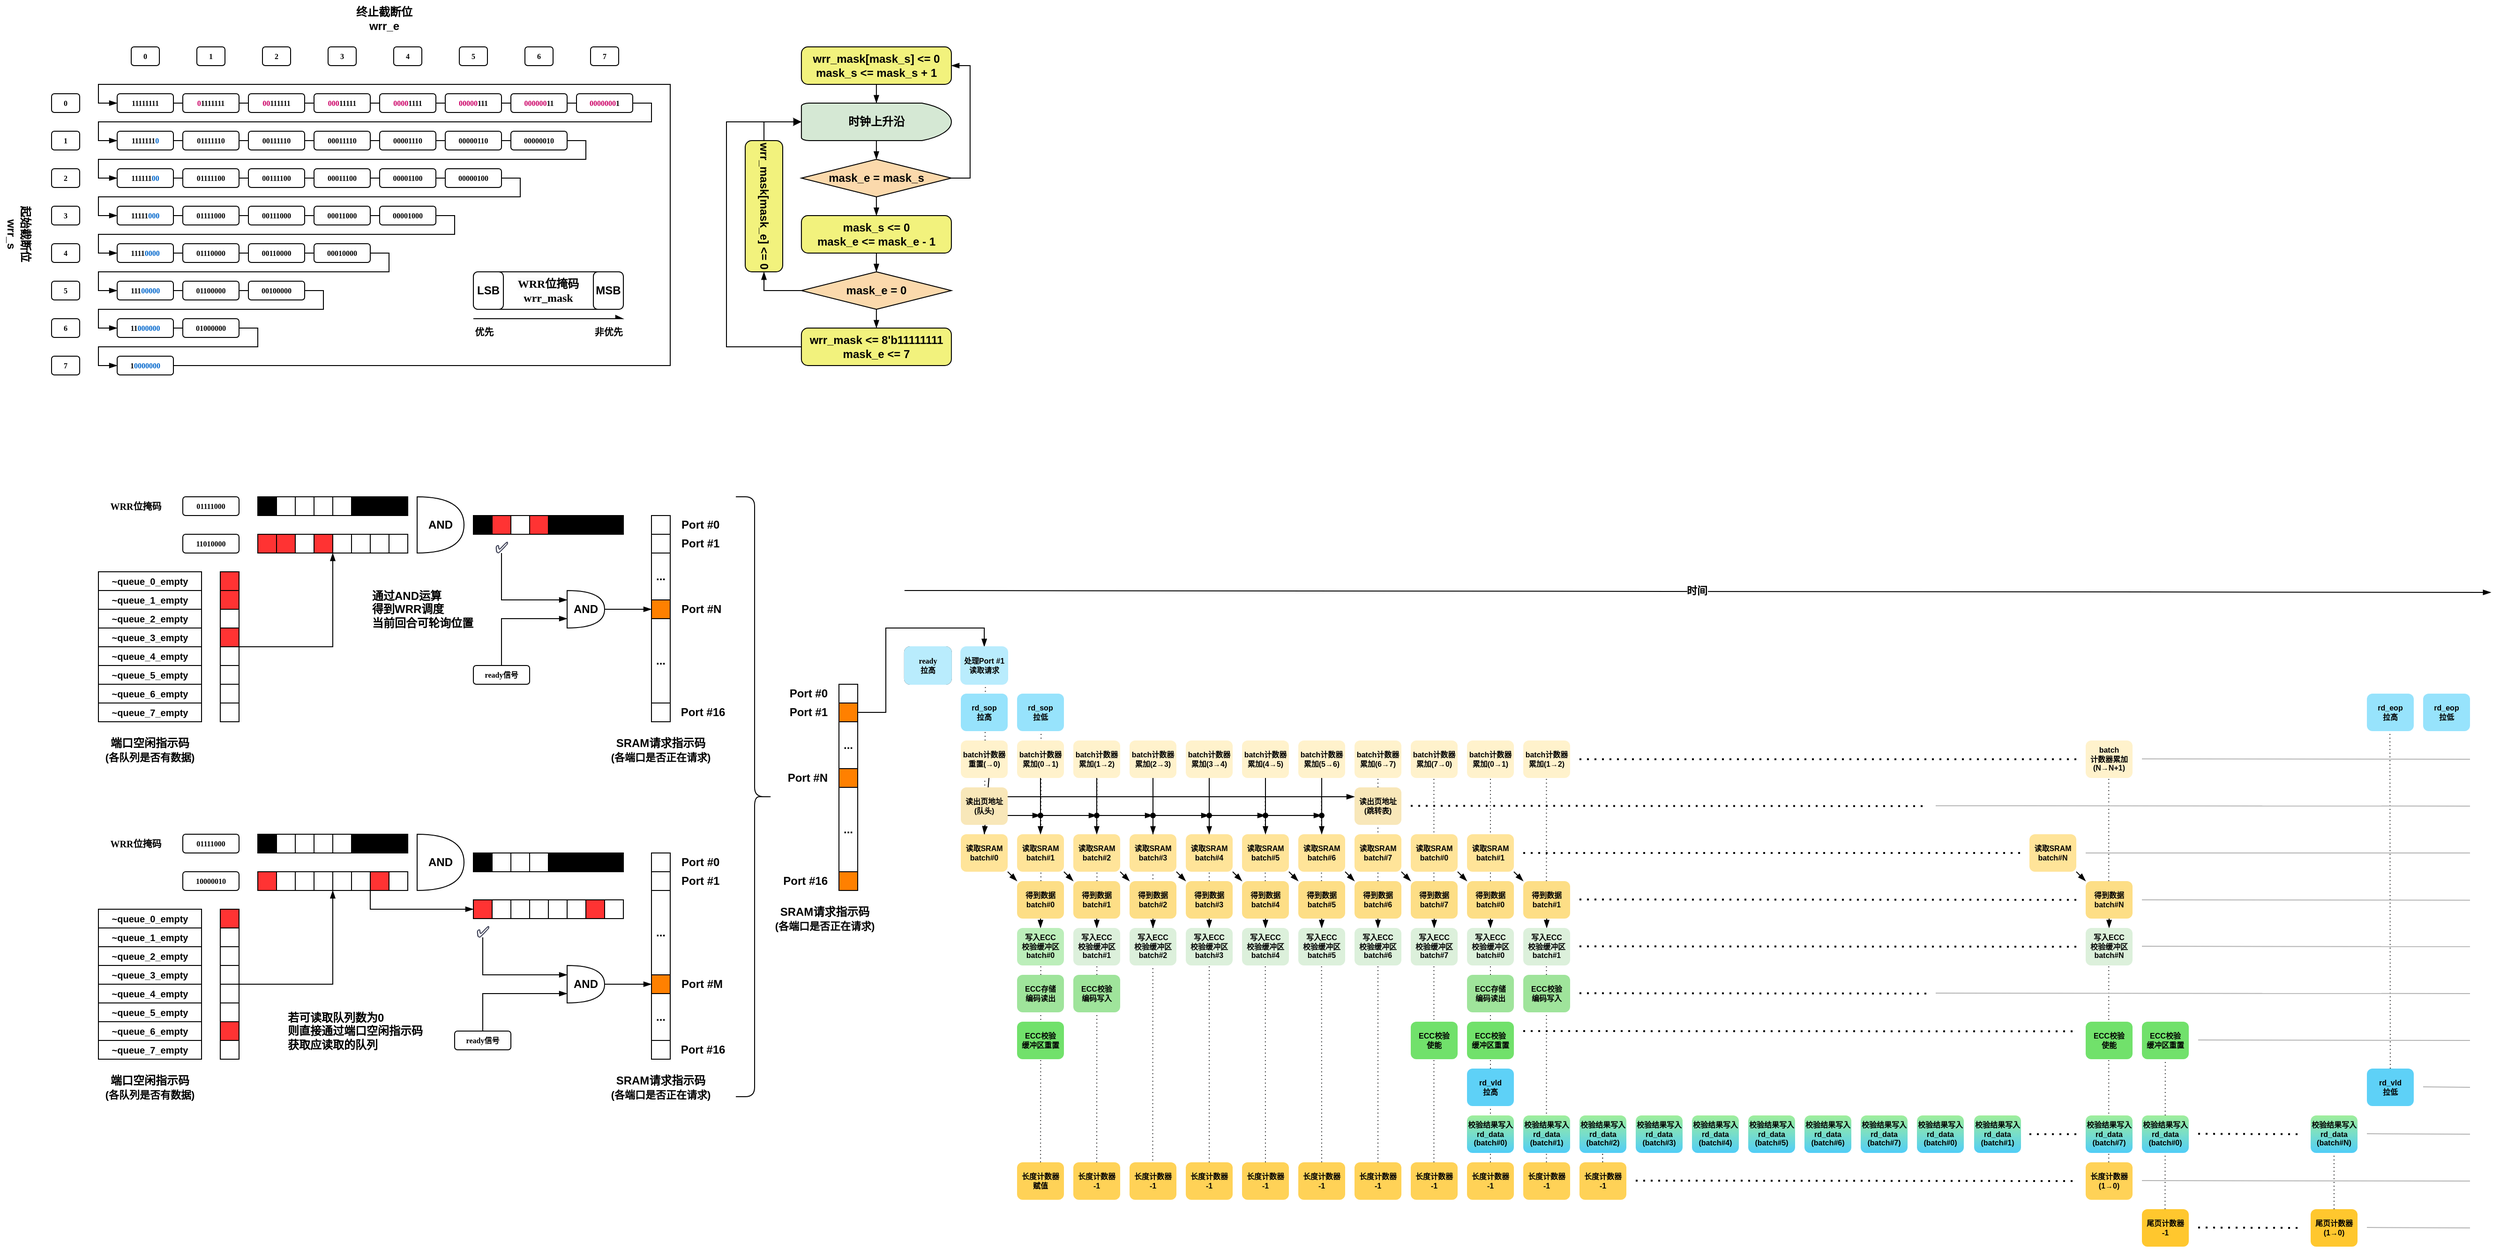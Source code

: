 <mxfile version="24.2.5" type="device">
  <diagram name="Page-1" id="74e2e168-ea6b-b213-b513-2b3c1d86103e">
    <mxGraphModel dx="3620" dy="933" grid="1" gridSize="10" guides="1" tooltips="1" connect="1" arrows="1" fold="1" page="0" pageScale="1" pageWidth="4681" pageHeight="3300" background="none" math="0" shadow="0">
      <root>
        <mxCell id="0" />
        <mxCell id="1" parent="0" />
        <mxCell id="TSAiNINq-ciz6s8yGFa5-21" value="" style="endArrow=none;dashed=1;html=1;dashPattern=1 3;strokeWidth=1;rounded=0;fillColor=#ffff88;strokeColor=#2a2b2c;entryX=0.5;entryY=1;entryDx=0;entryDy=0;fontStyle=1" parent="1" edge="1">
          <mxGeometry width="50" height="50" relative="1" as="geometry">
            <mxPoint x="2434.63" y="3050" as="sourcePoint" />
            <mxPoint x="2434.63" y="2600" as="targetPoint" />
          </mxGeometry>
        </mxCell>
        <mxCell id="TSAiNINq-ciz6s8yGFa5-22" value="" style="endArrow=none;dashed=1;html=1;dashPattern=1 3;strokeWidth=1;rounded=0;fillColor=#ffff88;strokeColor=#2a2b2c;entryX=0.5;entryY=0;entryDx=0;entryDy=0;fontStyle=1" parent="1" target="8pBwBUJksHQwdAiR65Fr-157" edge="1">
          <mxGeometry width="50" height="50" relative="1" as="geometry">
            <mxPoint x="2494.63" y="3100" as="sourcePoint" />
            <mxPoint x="2494.63" y="2650" as="targetPoint" />
          </mxGeometry>
        </mxCell>
        <mxCell id="TSAiNINq-ciz6s8yGFa5-23" value="" style="endArrow=none;dashed=1;html=1;dashPattern=1 3;strokeWidth=1;rounded=0;fillColor=#ffff88;strokeColor=#2a2b2c;entryX=0.5;entryY=0;entryDx=0;entryDy=0;fontStyle=1" parent="1" edge="1">
          <mxGeometry width="50" height="50" relative="1" as="geometry">
            <mxPoint x="2675" y="3100" as="sourcePoint" />
            <mxPoint x="2674.94" y="3000" as="targetPoint" />
          </mxGeometry>
        </mxCell>
        <mxCell id="TSAiNINq-ciz6s8yGFa5-24" value="" style="endArrow=none;dashed=1;html=1;dashPattern=1 3;strokeWidth=1;rounded=0;fillColor=#ffff88;strokeColor=#2a2b2c;entryX=0.5;entryY=0;entryDx=0;entryDy=0;exitX=0.5;exitY=1;exitDx=0;exitDy=0;fontStyle=1" parent="1" source="8pBwBUJksHQwdAiR65Fr-131" edge="1">
          <mxGeometry width="50" height="50" relative="1" as="geometry">
            <mxPoint x="2734.63" y="2650" as="sourcePoint" />
            <mxPoint x="2734.57" y="2550" as="targetPoint" />
          </mxGeometry>
        </mxCell>
        <mxCell id="TSAiNINq-ciz6s8yGFa5-18" value="" style="endArrow=none;dashed=1;html=1;dashPattern=1 3;strokeWidth=1;rounded=0;fillColor=#ffff88;strokeColor=#2a2b2c;entryX=0.5;entryY=1;entryDx=0;entryDy=0;fontStyle=1" parent="1" target="8pBwBUJksHQwdAiR65Fr-70" edge="1">
          <mxGeometry width="50" height="50" relative="1" as="geometry">
            <mxPoint x="1775" y="3050" as="sourcePoint" />
            <mxPoint x="1774.7" y="2620" as="targetPoint" />
          </mxGeometry>
        </mxCell>
        <mxCell id="TSAiNINq-ciz6s8yGFa5-19" value="" style="endArrow=none;dashed=1;html=1;dashPattern=1 3;strokeWidth=1;rounded=0;fillColor=#ffff88;strokeColor=#2a2b2c;entryX=0.5;entryY=1;entryDx=0;entryDy=0;fontStyle=1" parent="1" edge="1">
          <mxGeometry width="50" height="50" relative="1" as="geometry">
            <mxPoint x="1834.74" y="3050" as="sourcePoint" />
            <mxPoint x="1834.74" y="2600" as="targetPoint" />
          </mxGeometry>
        </mxCell>
        <mxCell id="TSAiNINq-ciz6s8yGFa5-20" value="" style="endArrow=none;dashed=1;html=1;dashPattern=1 3;strokeWidth=1;rounded=0;fillColor=#ffff88;strokeColor=default;fontStyle=1" parent="1" edge="1">
          <mxGeometry width="50" height="50" relative="1" as="geometry">
            <mxPoint x="1895" y="3050" as="sourcePoint" />
            <mxPoint x="1894.63" y="3000" as="targetPoint" />
          </mxGeometry>
        </mxCell>
        <mxCell id="TSAiNINq-ciz6s8yGFa5-11" value="" style="endArrow=none;dashed=1;html=1;dashPattern=1 3;strokeWidth=1;rounded=0;fillColor=#ffff88;strokeColor=#2a2b2c;exitX=0.5;exitY=0;exitDx=0;exitDy=0;fontStyle=1" parent="1" source="8pBwBUJksHQwdAiR65Fr-52" edge="1">
          <mxGeometry width="50" height="50" relative="1" as="geometry">
            <mxPoint x="1354.68" y="2950" as="sourcePoint" />
            <mxPoint x="1355.31" y="2600" as="targetPoint" />
          </mxGeometry>
        </mxCell>
        <mxCell id="TSAiNINq-ciz6s8yGFa5-12" value="" style="endArrow=none;dashed=1;html=1;dashPattern=1 3;strokeWidth=1;rounded=0;fillColor=#ffff88;strokeColor=#2a2b2c;exitX=0.5;exitY=0;exitDx=0;exitDy=0;fontStyle=1" parent="1" edge="1">
          <mxGeometry width="50" height="50" relative="1" as="geometry">
            <mxPoint x="1414.7" y="3020" as="sourcePoint" />
            <mxPoint x="1415.01" y="2610" as="targetPoint" />
          </mxGeometry>
        </mxCell>
        <mxCell id="TSAiNINq-ciz6s8yGFa5-13" value="" style="endArrow=none;dashed=1;html=1;dashPattern=1 3;strokeWidth=1;rounded=0;fillColor=#ffff88;strokeColor=#2a2b2c;exitX=0.5;exitY=1;exitDx=0;exitDy=0;fontStyle=1" parent="1" source="8pBwBUJksHQwdAiR65Fr-61" edge="1">
          <mxGeometry width="50" height="50" relative="1" as="geometry">
            <mxPoint x="1474.7" y="3020" as="sourcePoint" />
            <mxPoint x="1475.01" y="2610" as="targetPoint" />
          </mxGeometry>
        </mxCell>
        <mxCell id="TSAiNINq-ciz6s8yGFa5-14" value="" style="endArrow=none;dashed=1;html=1;dashPattern=1 3;strokeWidth=1;rounded=0;fillColor=#ffff88;strokeColor=#2a2b2c;fontStyle=1" parent="1" edge="1">
          <mxGeometry width="50" height="50" relative="1" as="geometry">
            <mxPoint x="1535" y="3050" as="sourcePoint" />
            <mxPoint x="1534.71" y="2620" as="targetPoint" />
          </mxGeometry>
        </mxCell>
        <mxCell id="TSAiNINq-ciz6s8yGFa5-15" value="" style="endArrow=none;dashed=1;html=1;dashPattern=1 3;strokeWidth=1;rounded=0;fillColor=#ffff88;strokeColor=#2a2b2c;fontStyle=1" parent="1" edge="1">
          <mxGeometry width="50" height="50" relative="1" as="geometry">
            <mxPoint x="1594.99" y="3050" as="sourcePoint" />
            <mxPoint x="1594.7" y="2620" as="targetPoint" />
          </mxGeometry>
        </mxCell>
        <mxCell id="TSAiNINq-ciz6s8yGFa5-16" value="" style="endArrow=none;dashed=1;html=1;dashPattern=1 3;strokeWidth=1;rounded=0;fillColor=#ffff88;strokeColor=#2a2b2c;exitX=0.5;exitY=1;exitDx=0;exitDy=0;entryX=0.5;entryY=1;entryDx=0;entryDy=0;fontStyle=1" parent="1" source="8pBwBUJksHQwdAiR65Fr-80" target="8pBwBUJksHQwdAiR65Fr-90" edge="1">
          <mxGeometry width="50" height="50" relative="1" as="geometry">
            <mxPoint x="1654.99" y="3060" as="sourcePoint" />
            <mxPoint x="1654.7" y="2630" as="targetPoint" />
          </mxGeometry>
        </mxCell>
        <mxCell id="TSAiNINq-ciz6s8yGFa5-17" value="" style="endArrow=none;dashed=1;html=1;dashPattern=1 3;strokeWidth=1;rounded=0;fillColor=#ffff88;strokeColor=#2a2b2c;exitX=0.5;exitY=1;exitDx=0;exitDy=0;entryX=0.5;entryY=1;entryDx=0;entryDy=0;fontStyle=1" parent="1" edge="1">
          <mxGeometry width="50" height="50" relative="1" as="geometry">
            <mxPoint x="1714.7" y="3050" as="sourcePoint" />
            <mxPoint x="1714.7" y="2600" as="targetPoint" />
          </mxGeometry>
        </mxCell>
        <mxCell id="TSAiNINq-ciz6s8yGFa5-9" value="" style="endArrow=none;dashed=1;html=1;dashPattern=1 3;strokeWidth=1;rounded=0;fillColor=#ffff88;strokeColor=#2a2b2c;exitX=0.5;exitY=1;exitDx=0;exitDy=0;fontStyle=1" parent="1" source="8pBwBUJksHQwdAiR65Fr-43" edge="1">
          <mxGeometry width="50" height="50" relative="1" as="geometry">
            <mxPoint x="1233.75" y="2949" as="sourcePoint" />
            <mxPoint x="1236.25" y="2500" as="targetPoint" />
          </mxGeometry>
        </mxCell>
        <mxCell id="TSAiNINq-ciz6s8yGFa5-10" value="" style="endArrow=none;dashed=1;html=1;dashPattern=1 3;strokeWidth=1;rounded=0;fillColor=#ffff88;strokeColor=#2a2b2c;exitX=0.5;exitY=1;exitDx=0;exitDy=0;fontStyle=1" parent="1" source="8pBwBUJksHQwdAiR65Fr-51" edge="1">
          <mxGeometry width="50" height="50" relative="1" as="geometry">
            <mxPoint x="1290" y="2950" as="sourcePoint" />
            <mxPoint x="1295.63" y="2550" as="targetPoint" />
          </mxGeometry>
        </mxCell>
        <mxCell id="8pBwBUJksHQwdAiR65Fr-166" value="" style="endArrow=blockThin;html=1;rounded=0;exitX=0.6;exitY=1;exitDx=0;exitDy=0;entryX=0.5;entryY=0;entryDx=0;entryDy=0;endFill=1;fontStyle=1;exitPerimeter=0;" parent="1" source="8pBwBUJksHQwdAiR65Fr-47" target="8pBwBUJksHQwdAiR65Fr-43" edge="1">
          <mxGeometry width="50" height="50" relative="1" as="geometry">
            <mxPoint x="1600" y="2760" as="sourcePoint" />
            <mxPoint x="1650" y="2710" as="targetPoint" />
          </mxGeometry>
        </mxCell>
        <mxCell id="XcMSc3Dv5Vf1WdrxYV2J-293" value="" style="edgeStyle=orthogonalEdgeStyle;rounded=0;orthogonalLoop=1;jettySize=auto;html=1;exitX=0.75;exitY=1;exitDx=0;exitDy=0;entryX=0;entryY=0.25;entryDx=0;entryDy=0;fontFamily=Helvetica;fontSize=12;fontColor=default;entryPerimeter=0;endArrow=blockThin;endFill=1;fontStyle=1" parent="1" source="XcMSc3Dv5Vf1WdrxYV2J-239" target="8pBwBUJksHQwdAiR65Fr-34" edge="1">
          <mxGeometry relative="1" as="geometry" />
        </mxCell>
        <mxCell id="XcMSc3Dv5Vf1WdrxYV2J-103" value="" style="endArrow=none;html=1;rounded=0;entryX=0;entryY=0.5;entryDx=0;entryDy=0;exitX=1;exitY=0.5;exitDx=0;exitDy=0;fontStyle=1" parent="1" source="XcMSc3Dv5Vf1WdrxYV2J-79" target="XcMSc3Dv5Vf1WdrxYV2J-77" edge="1">
          <mxGeometry width="50" height="50" relative="1" as="geometry">
            <mxPoint x="130" y="2070" as="sourcePoint" />
            <mxPoint x="450" y="2120" as="targetPoint" />
          </mxGeometry>
        </mxCell>
        <mxCell id="XcMSc3Dv5Vf1WdrxYV2J-102" value="" style="endArrow=none;html=1;rounded=0;entryX=0;entryY=0.5;entryDx=0;entryDy=0;exitX=1;exitY=0.5;exitDx=0;exitDy=0;fontStyle=1" parent="1" source="XcMSc3Dv5Vf1WdrxYV2J-76" target="XcMSc3Dv5Vf1WdrxYV2J-74" edge="1">
          <mxGeometry width="50" height="50" relative="1" as="geometry">
            <mxPoint x="200" y="2070" as="sourcePoint" />
            <mxPoint x="520" y="2080" as="targetPoint" />
          </mxGeometry>
        </mxCell>
        <mxCell id="XcMSc3Dv5Vf1WdrxYV2J-101" value="" style="endArrow=none;html=1;rounded=0;exitX=1;exitY=0.5;exitDx=0;exitDy=0;entryX=0;entryY=0.5;entryDx=0;entryDy=0;fontStyle=1" parent="1" source="XcMSc3Dv5Vf1WdrxYV2J-72" target="XcMSc3Dv5Vf1WdrxYV2J-70" edge="1">
          <mxGeometry width="50" height="50" relative="1" as="geometry">
            <mxPoint x="270" y="2070" as="sourcePoint" />
            <mxPoint x="590" y="2040" as="targetPoint" />
          </mxGeometry>
        </mxCell>
        <mxCell id="XcMSc3Dv5Vf1WdrxYV2J-100" value="" style="endArrow=none;html=1;rounded=0;exitX=1;exitY=0.5;exitDx=0;exitDy=0;entryX=0;entryY=0.5;entryDx=0;entryDy=0;fontStyle=1" parent="1" source="XcMSc3Dv5Vf1WdrxYV2J-62" target="XcMSc3Dv5Vf1WdrxYV2J-60" edge="1">
          <mxGeometry width="50" height="50" relative="1" as="geometry">
            <mxPoint x="340" y="2070" as="sourcePoint" />
            <mxPoint x="660" y="2000" as="targetPoint" />
          </mxGeometry>
        </mxCell>
        <mxCell id="XcMSc3Dv5Vf1WdrxYV2J-99" value="" style="endArrow=none;html=1;rounded=0;exitX=1;exitY=0.5;exitDx=0;exitDy=0;entryX=0;entryY=0.5;entryDx=0;entryDy=0;fontStyle=1" parent="1" source="XcMSc3Dv5Vf1WdrxYV2J-56" target="XcMSc3Dv5Vf1WdrxYV2J-53" edge="1">
          <mxGeometry width="50" height="50" relative="1" as="geometry">
            <mxPoint x="410" y="2070" as="sourcePoint" />
            <mxPoint x="730" y="1960" as="targetPoint" />
          </mxGeometry>
        </mxCell>
        <mxCell id="XcMSc3Dv5Vf1WdrxYV2J-98" value="" style="endArrow=none;html=1;rounded=0;exitX=1;exitY=0.5;exitDx=0;exitDy=0;entryX=0;entryY=0.5;entryDx=0;entryDy=0;fontStyle=1" parent="1" source="XcMSc3Dv5Vf1WdrxYV2J-41" target="XcMSc3Dv5Vf1WdrxYV2J-47" edge="1">
          <mxGeometry width="50" height="50" relative="1" as="geometry">
            <mxPoint x="480" y="2070" as="sourcePoint" />
            <mxPoint x="800" y="1920" as="targetPoint" />
          </mxGeometry>
        </mxCell>
        <mxCell id="XcMSc3Dv5Vf1WdrxYV2J-97" value="" style="endArrow=none;html=1;rounded=0;exitX=1;exitY=0.5;exitDx=0;exitDy=0;entryX=0;entryY=0.5;entryDx=0;entryDy=0;fontStyle=1" parent="1" source="XcMSc3Dv5Vf1WdrxYV2J-24" target="XcMSc3Dv5Vf1WdrxYV2J-31" edge="1">
          <mxGeometry width="50" height="50" relative="1" as="geometry">
            <mxPoint x="550" y="2070" as="sourcePoint" />
            <mxPoint x="870" y="1880" as="targetPoint" />
          </mxGeometry>
        </mxCell>
        <mxCell id="IQ5qKJPqrVlkLBsWNbcG-1" value="ready&lt;br&gt;拉高" style="rounded=1;whiteSpace=wrap;html=1;shadow=0;labelBackgroundColor=none;strokeWidth=1;fontFamily=Verdana;fontSize=8;align=center;fontStyle=1;fillColor=#B9ECFD;" parent="1" vertex="1">
          <mxGeometry x="1149.94" y="2460" width="50" height="40" as="geometry" />
        </mxCell>
        <mxCell id="XcMSc3Dv5Vf1WdrxYV2J-24" value="11111111" style="rounded=1;whiteSpace=wrap;html=1;shadow=0;labelBackgroundColor=none;strokeWidth=1;fontFamily=Verdana;fontSize=8;align=center;fontStyle=1" parent="1" vertex="1">
          <mxGeometry x="310" y="1870" width="60" height="20" as="geometry" />
        </mxCell>
        <mxCell id="XcMSc3Dv5Vf1WdrxYV2J-25" value="&lt;font color=&quot;#cc0066&quot;&gt;0&lt;/font&gt;1111111" style="rounded=1;whiteSpace=wrap;html=1;shadow=0;labelBackgroundColor=none;strokeWidth=1;fontFamily=Verdana;fontSize=8;align=center;fontStyle=1" parent="1" vertex="1">
          <mxGeometry x="380" y="1870" width="60" height="20" as="geometry" />
        </mxCell>
        <mxCell id="XcMSc3Dv5Vf1WdrxYV2J-26" value="&lt;font color=&quot;#cc0066&quot;&gt;00&lt;/font&gt;111111" style="rounded=1;whiteSpace=wrap;html=1;shadow=0;labelBackgroundColor=none;strokeWidth=1;fontFamily=Verdana;fontSize=8;align=center;fontStyle=1" parent="1" vertex="1">
          <mxGeometry x="450" y="1870" width="60" height="20" as="geometry" />
        </mxCell>
        <mxCell id="XcMSc3Dv5Vf1WdrxYV2J-27" value="&lt;font color=&quot;#cc0066&quot;&gt;000&lt;/font&gt;11111" style="rounded=1;whiteSpace=wrap;html=1;shadow=0;labelBackgroundColor=none;strokeWidth=1;fontFamily=Verdana;fontSize=8;align=center;fontStyle=1" parent="1" vertex="1">
          <mxGeometry x="520" y="1870" width="60" height="20" as="geometry" />
        </mxCell>
        <mxCell id="XcMSc3Dv5Vf1WdrxYV2J-28" value="&lt;font color=&quot;#cc0066&quot;&gt;0000&lt;/font&gt;1111" style="rounded=1;whiteSpace=wrap;html=1;shadow=0;labelBackgroundColor=none;strokeWidth=1;fontFamily=Verdana;fontSize=8;align=center;fontStyle=1" parent="1" vertex="1">
          <mxGeometry x="590" y="1870" width="60" height="20" as="geometry" />
        </mxCell>
        <mxCell id="XcMSc3Dv5Vf1WdrxYV2J-29" value="&lt;font color=&quot;#cc0066&quot;&gt;00000&lt;/font&gt;111" style="rounded=1;whiteSpace=wrap;html=1;shadow=0;labelBackgroundColor=none;strokeWidth=1;fontFamily=Verdana;fontSize=8;align=center;fontStyle=1" parent="1" vertex="1">
          <mxGeometry x="660" y="1870" width="60" height="20" as="geometry" />
        </mxCell>
        <mxCell id="XcMSc3Dv5Vf1WdrxYV2J-30" value="&lt;font color=&quot;#cc0066&quot;&gt;000000&lt;/font&gt;11" style="rounded=1;whiteSpace=wrap;html=1;shadow=0;labelBackgroundColor=none;strokeWidth=1;fontFamily=Verdana;fontSize=8;align=center;fontStyle=1" parent="1" vertex="1">
          <mxGeometry x="730" y="1870" width="60" height="20" as="geometry" />
        </mxCell>
        <mxCell id="XcMSc3Dv5Vf1WdrxYV2J-31" value="&lt;font color=&quot;#cc0066&quot;&gt;0000000&lt;/font&gt;1" style="rounded=1;whiteSpace=wrap;html=1;shadow=0;labelBackgroundColor=none;strokeWidth=1;fontFamily=Verdana;fontSize=8;align=center;fontStyle=1" parent="1" vertex="1">
          <mxGeometry x="800" y="1870" width="60" height="20" as="geometry" />
        </mxCell>
        <mxCell id="XcMSc3Dv5Vf1WdrxYV2J-41" value="1111111&lt;font color=&quot;#0066cc&quot;&gt;0&lt;/font&gt;" style="rounded=1;whiteSpace=wrap;html=1;shadow=0;labelBackgroundColor=none;strokeWidth=1;fontFamily=Verdana;fontSize=8;align=center;fontStyle=1" parent="1" vertex="1">
          <mxGeometry x="310" y="1910" width="60" height="20" as="geometry" />
        </mxCell>
        <mxCell id="XcMSc3Dv5Vf1WdrxYV2J-42" value="01111110" style="rounded=1;whiteSpace=wrap;html=1;shadow=0;labelBackgroundColor=none;strokeWidth=1;fontFamily=Verdana;fontSize=8;align=center;fontStyle=1" parent="1" vertex="1">
          <mxGeometry x="380" y="1910" width="60" height="20" as="geometry" />
        </mxCell>
        <mxCell id="XcMSc3Dv5Vf1WdrxYV2J-43" value="00111110" style="rounded=1;whiteSpace=wrap;html=1;shadow=0;labelBackgroundColor=none;strokeWidth=1;fontFamily=Verdana;fontSize=8;align=center;fontStyle=1" parent="1" vertex="1">
          <mxGeometry x="450" y="1910" width="60" height="20" as="geometry" />
        </mxCell>
        <mxCell id="XcMSc3Dv5Vf1WdrxYV2J-44" value="00011110" style="rounded=1;whiteSpace=wrap;html=1;shadow=0;labelBackgroundColor=none;strokeWidth=1;fontFamily=Verdana;fontSize=8;align=center;fontStyle=1" parent="1" vertex="1">
          <mxGeometry x="520" y="1910" width="60" height="20" as="geometry" />
        </mxCell>
        <mxCell id="XcMSc3Dv5Vf1WdrxYV2J-45" value="00001110" style="rounded=1;whiteSpace=wrap;html=1;shadow=0;labelBackgroundColor=none;strokeWidth=1;fontFamily=Verdana;fontSize=8;align=center;fontStyle=1" parent="1" vertex="1">
          <mxGeometry x="590" y="1910" width="60" height="20" as="geometry" />
        </mxCell>
        <mxCell id="XcMSc3Dv5Vf1WdrxYV2J-46" value="00000110" style="rounded=1;whiteSpace=wrap;html=1;shadow=0;labelBackgroundColor=none;strokeWidth=1;fontFamily=Verdana;fontSize=8;align=center;fontStyle=1" parent="1" vertex="1">
          <mxGeometry x="660" y="1910" width="60" height="20" as="geometry" />
        </mxCell>
        <mxCell id="XcMSc3Dv5Vf1WdrxYV2J-47" value="00000010" style="rounded=1;whiteSpace=wrap;html=1;shadow=0;labelBackgroundColor=none;strokeWidth=1;fontFamily=Verdana;fontSize=8;align=center;fontStyle=1" parent="1" vertex="1">
          <mxGeometry x="730" y="1910" width="60" height="20" as="geometry" />
        </mxCell>
        <mxCell id="XcMSc3Dv5Vf1WdrxYV2J-49" value="01111100" style="rounded=1;whiteSpace=wrap;html=1;shadow=0;labelBackgroundColor=none;strokeWidth=1;fontFamily=Verdana;fontSize=8;align=center;fontStyle=1" parent="1" vertex="1">
          <mxGeometry x="380" y="1950" width="60" height="20" as="geometry" />
        </mxCell>
        <mxCell id="XcMSc3Dv5Vf1WdrxYV2J-50" value="00111100" style="rounded=1;whiteSpace=wrap;html=1;shadow=0;labelBackgroundColor=none;strokeWidth=1;fontFamily=Verdana;fontSize=8;align=center;fontStyle=1" parent="1" vertex="1">
          <mxGeometry x="450" y="1950" width="60" height="20" as="geometry" />
        </mxCell>
        <mxCell id="XcMSc3Dv5Vf1WdrxYV2J-51" value="00011100" style="rounded=1;whiteSpace=wrap;html=1;shadow=0;labelBackgroundColor=none;strokeWidth=1;fontFamily=Verdana;fontSize=8;align=center;fontStyle=1" parent="1" vertex="1">
          <mxGeometry x="520" y="1950" width="60" height="20" as="geometry" />
        </mxCell>
        <mxCell id="XcMSc3Dv5Vf1WdrxYV2J-52" value="00001100" style="rounded=1;whiteSpace=wrap;html=1;shadow=0;labelBackgroundColor=none;strokeWidth=1;fontFamily=Verdana;fontSize=8;align=center;fontStyle=1" parent="1" vertex="1">
          <mxGeometry x="590" y="1950" width="60" height="20" as="geometry" />
        </mxCell>
        <mxCell id="XcMSc3Dv5Vf1WdrxYV2J-53" value="00000100" style="rounded=1;whiteSpace=wrap;html=1;shadow=0;labelBackgroundColor=none;strokeWidth=1;fontFamily=Verdana;fontSize=8;align=center;fontStyle=1" parent="1" vertex="1">
          <mxGeometry x="660" y="1950" width="60" height="20" as="geometry" />
        </mxCell>
        <mxCell id="XcMSc3Dv5Vf1WdrxYV2J-56" value="111111&lt;font color=&quot;#0066cc&quot;&gt;00&lt;/font&gt;" style="rounded=1;whiteSpace=wrap;html=1;shadow=0;labelBackgroundColor=none;strokeWidth=1;fontFamily=Verdana;fontSize=8;align=center;fontStyle=1" parent="1" vertex="1">
          <mxGeometry x="310" y="1950" width="60" height="20" as="geometry" />
        </mxCell>
        <mxCell id="XcMSc3Dv5Vf1WdrxYV2J-57" value="01111000" style="rounded=1;whiteSpace=wrap;html=1;shadow=0;labelBackgroundColor=none;strokeWidth=1;fontFamily=Verdana;fontSize=8;align=center;fontStyle=1" parent="1" vertex="1">
          <mxGeometry x="380" y="1990" width="60" height="20" as="geometry" />
        </mxCell>
        <mxCell id="XcMSc3Dv5Vf1WdrxYV2J-58" value="00111000" style="rounded=1;whiteSpace=wrap;html=1;shadow=0;labelBackgroundColor=none;strokeWidth=1;fontFamily=Verdana;fontSize=8;align=center;fontStyle=1" parent="1" vertex="1">
          <mxGeometry x="450" y="1990" width="60" height="20" as="geometry" />
        </mxCell>
        <mxCell id="XcMSc3Dv5Vf1WdrxYV2J-59" value="00011000" style="rounded=1;whiteSpace=wrap;html=1;shadow=0;labelBackgroundColor=none;strokeWidth=1;fontFamily=Verdana;fontSize=8;align=center;fontStyle=1" parent="1" vertex="1">
          <mxGeometry x="520" y="1990" width="60" height="20" as="geometry" />
        </mxCell>
        <mxCell id="XcMSc3Dv5Vf1WdrxYV2J-60" value="00001000" style="rounded=1;whiteSpace=wrap;html=1;shadow=0;labelBackgroundColor=none;strokeWidth=1;fontFamily=Verdana;fontSize=8;align=center;fontStyle=1" parent="1" vertex="1">
          <mxGeometry x="590" y="1990" width="60" height="20" as="geometry" />
        </mxCell>
        <mxCell id="XcMSc3Dv5Vf1WdrxYV2J-62" value="11111&lt;font color=&quot;#0066cc&quot;&gt;000&lt;/font&gt;" style="rounded=1;whiteSpace=wrap;html=1;shadow=0;labelBackgroundColor=none;strokeWidth=1;fontFamily=Verdana;fontSize=8;align=center;fontStyle=1" parent="1" vertex="1">
          <mxGeometry x="310" y="1990" width="60" height="20" as="geometry" />
        </mxCell>
        <mxCell id="XcMSc3Dv5Vf1WdrxYV2J-68" value="01110000" style="rounded=1;whiteSpace=wrap;html=1;shadow=0;labelBackgroundColor=none;strokeWidth=1;fontFamily=Verdana;fontSize=8;align=center;fontStyle=1" parent="1" vertex="1">
          <mxGeometry x="380" y="2030" width="60" height="20" as="geometry" />
        </mxCell>
        <mxCell id="XcMSc3Dv5Vf1WdrxYV2J-69" value="00110000" style="rounded=1;whiteSpace=wrap;html=1;shadow=0;labelBackgroundColor=none;strokeWidth=1;fontFamily=Verdana;fontSize=8;align=center;fontStyle=1" parent="1" vertex="1">
          <mxGeometry x="450" y="2030" width="60" height="20" as="geometry" />
        </mxCell>
        <mxCell id="XcMSc3Dv5Vf1WdrxYV2J-70" value="00010000" style="rounded=1;whiteSpace=wrap;html=1;shadow=0;labelBackgroundColor=none;strokeWidth=1;fontFamily=Verdana;fontSize=8;align=center;fontStyle=1" parent="1" vertex="1">
          <mxGeometry x="520" y="2030" width="60" height="20" as="geometry" />
        </mxCell>
        <mxCell id="XcMSc3Dv5Vf1WdrxYV2J-72" value="1111&lt;font color=&quot;#0066cc&quot;&gt;0000&lt;/font&gt;" style="rounded=1;whiteSpace=wrap;html=1;shadow=0;labelBackgroundColor=none;strokeWidth=1;fontFamily=Verdana;fontSize=8;align=center;fontStyle=1" parent="1" vertex="1">
          <mxGeometry x="310" y="2030" width="60" height="20" as="geometry" />
        </mxCell>
        <mxCell id="XcMSc3Dv5Vf1WdrxYV2J-73" value="01100000" style="rounded=1;whiteSpace=wrap;html=1;shadow=0;labelBackgroundColor=none;strokeWidth=1;fontFamily=Verdana;fontSize=8;align=center;fontStyle=1" parent="1" vertex="1">
          <mxGeometry x="380" y="2070" width="60" height="20" as="geometry" />
        </mxCell>
        <mxCell id="XcMSc3Dv5Vf1WdrxYV2J-74" value="00100000" style="rounded=1;whiteSpace=wrap;html=1;shadow=0;labelBackgroundColor=none;strokeWidth=1;fontFamily=Verdana;fontSize=8;align=center;fontStyle=1" parent="1" vertex="1">
          <mxGeometry x="450" y="2070" width="60" height="20" as="geometry" />
        </mxCell>
        <mxCell id="XcMSc3Dv5Vf1WdrxYV2J-76" value="111&lt;font color=&quot;#0066cc&quot;&gt;00000&lt;/font&gt;" style="rounded=1;whiteSpace=wrap;html=1;shadow=0;labelBackgroundColor=none;strokeWidth=1;fontFamily=Verdana;fontSize=8;align=center;fontStyle=1" parent="1" vertex="1">
          <mxGeometry x="310" y="2070" width="60" height="20" as="geometry" />
        </mxCell>
        <mxCell id="XcMSc3Dv5Vf1WdrxYV2J-77" value="01000000" style="rounded=1;whiteSpace=wrap;html=1;shadow=0;labelBackgroundColor=none;strokeWidth=1;fontFamily=Verdana;fontSize=8;align=center;fontStyle=1" parent="1" vertex="1">
          <mxGeometry x="380" y="2110" width="60" height="20" as="geometry" />
        </mxCell>
        <mxCell id="XcMSc3Dv5Vf1WdrxYV2J-79" value="11&lt;font color=&quot;#0066cc&quot;&gt;000000&lt;/font&gt;" style="rounded=1;whiteSpace=wrap;html=1;shadow=0;labelBackgroundColor=none;strokeWidth=1;fontFamily=Verdana;fontSize=8;align=center;fontStyle=1" parent="1" vertex="1">
          <mxGeometry x="310" y="2110" width="60" height="20" as="geometry" />
        </mxCell>
        <mxCell id="XcMSc3Dv5Vf1WdrxYV2J-116" style="edgeStyle=orthogonalEdgeStyle;rounded=0;orthogonalLoop=1;jettySize=auto;html=1;exitX=1;exitY=0.5;exitDx=0;exitDy=0;entryX=0;entryY=0.5;entryDx=0;entryDy=0;endArrow=blockThin;endFill=1;fontStyle=1" parent="1" source="XcMSc3Dv5Vf1WdrxYV2J-81" target="XcMSc3Dv5Vf1WdrxYV2J-24" edge="1">
          <mxGeometry relative="1" as="geometry">
            <Array as="points">
              <mxPoint x="900" y="2160" />
              <mxPoint x="900" y="1860" />
              <mxPoint x="290" y="1860" />
              <mxPoint x="290" y="1880" />
            </Array>
          </mxGeometry>
        </mxCell>
        <mxCell id="XcMSc3Dv5Vf1WdrxYV2J-86" value="" style="endArrow=blockThin;html=1;rounded=0;exitX=1;exitY=0.5;exitDx=0;exitDy=0;entryX=0;entryY=0.5;entryDx=0;entryDy=0;fontStyle=1;endFill=1;" parent="1" source="XcMSc3Dv5Vf1WdrxYV2J-31" target="XcMSc3Dv5Vf1WdrxYV2J-41" edge="1">
          <mxGeometry width="50" height="50" relative="1" as="geometry">
            <mxPoint x="930" y="1880" as="sourcePoint" />
            <mxPoint x="600" y="1970" as="targetPoint" />
            <Array as="points">
              <mxPoint x="880" y="1880" />
              <mxPoint x="880" y="1900" />
              <mxPoint x="290" y="1900" />
              <mxPoint x="290" y="1920" />
            </Array>
          </mxGeometry>
        </mxCell>
        <mxCell id="XcMSc3Dv5Vf1WdrxYV2J-87" value="" style="endArrow=blockThin;html=1;rounded=0;entryX=0;entryY=0.5;entryDx=0;entryDy=0;exitX=1;exitY=0.5;exitDx=0;exitDy=0;fontStyle=1;endFill=1;" parent="1" source="XcMSc3Dv5Vf1WdrxYV2J-47" target="XcMSc3Dv5Vf1WdrxYV2J-56" edge="1">
          <mxGeometry width="50" height="50" relative="1" as="geometry">
            <mxPoint x="930" y="1920" as="sourcePoint" />
            <mxPoint x="380" y="1960" as="targetPoint" />
            <Array as="points">
              <mxPoint x="810" y="1920" />
              <mxPoint x="810" y="1940" />
              <mxPoint x="290" y="1940" />
              <mxPoint x="290" y="1960" />
            </Array>
          </mxGeometry>
        </mxCell>
        <mxCell id="XcMSc3Dv5Vf1WdrxYV2J-91" value="" style="endArrow=blockThin;html=1;rounded=0;exitX=1;exitY=0.5;exitDx=0;exitDy=0;entryX=0;entryY=0.5;entryDx=0;entryDy=0;fontStyle=1;endFill=1;" parent="1" source="XcMSc3Dv5Vf1WdrxYV2J-53" target="XcMSc3Dv5Vf1WdrxYV2J-62" edge="1">
          <mxGeometry width="50" height="50" relative="1" as="geometry">
            <mxPoint x="930" y="1960" as="sourcePoint" />
            <mxPoint x="600" y="1970" as="targetPoint" />
            <Array as="points">
              <mxPoint x="740" y="1960" />
              <mxPoint x="740" y="1980" />
              <mxPoint x="290" y="1980" />
              <mxPoint x="290" y="2000" />
            </Array>
          </mxGeometry>
        </mxCell>
        <mxCell id="XcMSc3Dv5Vf1WdrxYV2J-93" value="" style="endArrow=blockThin;html=1;rounded=0;entryX=0;entryY=0.5;entryDx=0;entryDy=0;exitX=1;exitY=0.5;exitDx=0;exitDy=0;fontStyle=1;endFill=1;" parent="1" source="XcMSc3Dv5Vf1WdrxYV2J-77" target="XcMSc3Dv5Vf1WdrxYV2J-81" edge="1">
          <mxGeometry width="50" height="50" relative="1" as="geometry">
            <mxPoint x="930" y="2120" as="sourcePoint" />
            <mxPoint x="600" y="1970" as="targetPoint" />
            <Array as="points">
              <mxPoint x="460" y="2120" />
              <mxPoint x="460" y="2140" />
              <mxPoint x="290" y="2140" />
              <mxPoint x="290" y="2160" />
            </Array>
          </mxGeometry>
        </mxCell>
        <mxCell id="XcMSc3Dv5Vf1WdrxYV2J-94" value="" style="endArrow=blockThin;html=1;rounded=0;entryX=0;entryY=0.5;entryDx=0;entryDy=0;exitX=1;exitY=0.5;exitDx=0;exitDy=0;fontStyle=1;endFill=1;" parent="1" source="XcMSc3Dv5Vf1WdrxYV2J-74" target="XcMSc3Dv5Vf1WdrxYV2J-79" edge="1">
          <mxGeometry width="50" height="50" relative="1" as="geometry">
            <mxPoint x="930" y="2080" as="sourcePoint" />
            <mxPoint x="600" y="1970" as="targetPoint" />
            <Array as="points">
              <mxPoint x="530" y="2080" />
              <mxPoint x="530" y="2100" />
              <mxPoint x="290" y="2100" />
              <mxPoint x="290" y="2120" />
            </Array>
          </mxGeometry>
        </mxCell>
        <mxCell id="XcMSc3Dv5Vf1WdrxYV2J-95" value="" style="endArrow=blockThin;html=1;rounded=0;entryX=0;entryY=0.5;entryDx=0;entryDy=0;exitX=1;exitY=0.5;exitDx=0;exitDy=0;fontStyle=1;endFill=1;" parent="1" source="XcMSc3Dv5Vf1WdrxYV2J-70" target="XcMSc3Dv5Vf1WdrxYV2J-76" edge="1">
          <mxGeometry width="50" height="50" relative="1" as="geometry">
            <mxPoint x="930" y="2040" as="sourcePoint" />
            <mxPoint x="600" y="1970" as="targetPoint" />
            <Array as="points">
              <mxPoint x="600" y="2040" />
              <mxPoint x="600" y="2060" />
              <mxPoint x="290" y="2060" />
              <mxPoint x="290" y="2080" />
            </Array>
          </mxGeometry>
        </mxCell>
        <mxCell id="XcMSc3Dv5Vf1WdrxYV2J-96" value="" style="endArrow=blockThin;html=1;rounded=0;entryX=0;entryY=0.5;entryDx=0;entryDy=0;exitX=1;exitY=0.5;exitDx=0;exitDy=0;fontStyle=1;endFill=1;" parent="1" source="XcMSc3Dv5Vf1WdrxYV2J-60" target="XcMSc3Dv5Vf1WdrxYV2J-72" edge="1">
          <mxGeometry width="50" height="50" relative="1" as="geometry">
            <mxPoint x="930" y="2000" as="sourcePoint" />
            <mxPoint x="600" y="1970" as="targetPoint" />
            <Array as="points">
              <mxPoint x="670" y="2000" />
              <mxPoint x="670" y="2020" />
              <mxPoint x="290" y="2020" />
              <mxPoint x="290" y="2040" />
            </Array>
          </mxGeometry>
        </mxCell>
        <mxCell id="XcMSc3Dv5Vf1WdrxYV2J-105" value="0" style="rounded=1;whiteSpace=wrap;html=1;shadow=0;labelBackgroundColor=none;strokeWidth=1;fontFamily=Verdana;fontSize=8;align=center;fontStyle=1" parent="1" vertex="1">
          <mxGeometry x="240" y="1870" width="30" height="20" as="geometry" />
        </mxCell>
        <mxCell id="XcMSc3Dv5Vf1WdrxYV2J-106" value="1" style="rounded=1;whiteSpace=wrap;html=1;shadow=0;labelBackgroundColor=none;strokeWidth=1;fontFamily=Verdana;fontSize=8;align=center;fontStyle=1" parent="1" vertex="1">
          <mxGeometry x="240" y="1910" width="30" height="20" as="geometry" />
        </mxCell>
        <mxCell id="XcMSc3Dv5Vf1WdrxYV2J-107" value="2" style="rounded=1;whiteSpace=wrap;html=1;shadow=0;labelBackgroundColor=none;strokeWidth=1;fontFamily=Verdana;fontSize=8;align=center;fontStyle=1" parent="1" vertex="1">
          <mxGeometry x="240" y="1950" width="30" height="20" as="geometry" />
        </mxCell>
        <mxCell id="XcMSc3Dv5Vf1WdrxYV2J-108" value="3" style="rounded=1;whiteSpace=wrap;html=1;shadow=0;labelBackgroundColor=none;strokeWidth=1;fontFamily=Verdana;fontSize=8;align=center;fontStyle=1" parent="1" vertex="1">
          <mxGeometry x="240" y="1990" width="30" height="20" as="geometry" />
        </mxCell>
        <mxCell id="XcMSc3Dv5Vf1WdrxYV2J-109" value="4" style="rounded=1;whiteSpace=wrap;html=1;shadow=0;labelBackgroundColor=none;strokeWidth=1;fontFamily=Verdana;fontSize=8;align=center;fontStyle=1" parent="1" vertex="1">
          <mxGeometry x="240" y="2030" width="30" height="20" as="geometry" />
        </mxCell>
        <mxCell id="XcMSc3Dv5Vf1WdrxYV2J-110" value="5" style="rounded=1;whiteSpace=wrap;html=1;shadow=0;labelBackgroundColor=none;strokeWidth=1;fontFamily=Verdana;fontSize=8;align=center;fontStyle=1" parent="1" vertex="1">
          <mxGeometry x="240" y="2070" width="30" height="20" as="geometry" />
        </mxCell>
        <mxCell id="XcMSc3Dv5Vf1WdrxYV2J-111" value="6" style="rounded=1;whiteSpace=wrap;html=1;shadow=0;labelBackgroundColor=none;strokeWidth=1;fontFamily=Verdana;fontSize=8;align=center;fontStyle=1" parent="1" vertex="1">
          <mxGeometry x="240" y="2110" width="30" height="20" as="geometry" />
        </mxCell>
        <mxCell id="XcMSc3Dv5Vf1WdrxYV2J-112" value="7" style="rounded=1;whiteSpace=wrap;html=1;shadow=0;labelBackgroundColor=none;strokeWidth=1;fontFamily=Verdana;fontSize=8;align=center;fontStyle=1" parent="1" vertex="1">
          <mxGeometry x="240" y="2150" width="30" height="20" as="geometry" />
        </mxCell>
        <mxCell id="XcMSc3Dv5Vf1WdrxYV2J-124" value="" style="endArrow=none;dashed=1;html=1;rounded=0;exitX=1;exitY=0.5;exitDx=0;exitDy=0;fontStyle=1" parent="1" source="XcMSc3Dv5Vf1WdrxYV2J-81" edge="1">
          <mxGeometry width="50" height="50" relative="1" as="geometry">
            <mxPoint x="280" y="2159.77" as="sourcePoint" />
            <mxPoint x="780" y="2160" as="targetPoint" />
          </mxGeometry>
        </mxCell>
        <mxCell id="XcMSc3Dv5Vf1WdrxYV2J-141" style="edgeStyle=orthogonalEdgeStyle;rounded=0;orthogonalLoop=1;jettySize=auto;html=1;exitX=1;exitY=0.5;exitDx=0;exitDy=0;exitPerimeter=0;entryX=1;entryY=0.5;entryDx=0;entryDy=0;fontFamily=Helvetica;fontSize=12;fontColor=default;endArrow=blockThin;endFill=1;fontStyle=1" parent="1" source="XcMSc3Dv5Vf1WdrxYV2J-135" target="XcMSc3Dv5Vf1WdrxYV2J-139" edge="1">
          <mxGeometry relative="1" as="geometry" />
        </mxCell>
        <mxCell id="XcMSc3Dv5Vf1WdrxYV2J-152" style="edgeStyle=orthogonalEdgeStyle;rounded=0;orthogonalLoop=1;jettySize=auto;html=1;exitX=0.5;exitY=1;exitDx=0;exitDy=0;exitPerimeter=0;entryX=0.5;entryY=0;entryDx=0;entryDy=0;fontFamily=Helvetica;fontSize=12;fontColor=default;endArrow=blockThin;endFill=1;fontStyle=1" parent="1" source="XcMSc3Dv5Vf1WdrxYV2J-135" target="XcMSc3Dv5Vf1WdrxYV2J-145" edge="1">
          <mxGeometry relative="1" as="geometry" />
        </mxCell>
        <mxCell id="XcMSc3Dv5Vf1WdrxYV2J-135" value="mask_e = mask_s" style="strokeWidth=1;html=1;shape=mxgraph.flowchart.decision;whiteSpace=wrap;fillColor=#FBD9AC;fontStyle=1" parent="1" vertex="1">
          <mxGeometry x="1039.94" y="1940" width="160" height="40" as="geometry" />
        </mxCell>
        <mxCell id="XcMSc3Dv5Vf1WdrxYV2J-136" value="时钟上升沿" style="strokeWidth=1;html=1;shape=mxgraph.flowchart.delay;whiteSpace=wrap;strokeColor=#000000;align=center;verticalAlign=middle;fontFamily=Helvetica;fontSize=12;fillColor=#d5e8d4;fontStyle=1" parent="1" vertex="1">
          <mxGeometry x="1039.94" y="1880" width="160" height="40" as="geometry" />
        </mxCell>
        <mxCell id="XcMSc3Dv5Vf1WdrxYV2J-139" value="wrr_mask[mask_s] &amp;lt;= 0&lt;br&gt;mask_s &amp;lt;= mask_s + 1" style="rounded=1;whiteSpace=wrap;html=1;absoluteArcSize=1;arcSize=14;strokeWidth=1;strokeColor=default;align=center;verticalAlign=middle;fontFamily=Helvetica;fontSize=12;fontColor=default;fillColor=#F2F27D;fontStyle=1" parent="1" vertex="1">
          <mxGeometry x="1039.94" y="1820" width="160" height="40" as="geometry" />
        </mxCell>
        <mxCell id="XcMSc3Dv5Vf1WdrxYV2J-143" value="" style="edgeStyle=orthogonalEdgeStyle;rounded=0;orthogonalLoop=1;jettySize=auto;html=1;fontFamily=Helvetica;fontSize=12;fontColor=default;exitX=0.5;exitY=1;exitDx=0;exitDy=0;endArrow=blockThin;endFill=1;fontStyle=1" parent="1" source="XcMSc3Dv5Vf1WdrxYV2J-139" edge="1">
          <mxGeometry relative="1" as="geometry">
            <mxPoint x="1119.94" y="1860" as="sourcePoint" />
            <mxPoint x="1119.94" y="1880" as="targetPoint" />
          </mxGeometry>
        </mxCell>
        <mxCell id="XcMSc3Dv5Vf1WdrxYV2J-144" style="edgeStyle=orthogonalEdgeStyle;rounded=0;orthogonalLoop=1;jettySize=auto;html=1;exitX=0.5;exitY=1;exitDx=0;exitDy=0;exitPerimeter=0;entryX=0.5;entryY=0;entryDx=0;entryDy=0;entryPerimeter=0;fontFamily=Helvetica;fontSize=12;fontColor=default;endArrow=blockThin;endFill=1;fontStyle=1" parent="1" source="XcMSc3Dv5Vf1WdrxYV2J-136" target="XcMSc3Dv5Vf1WdrxYV2J-135" edge="1">
          <mxGeometry relative="1" as="geometry" />
        </mxCell>
        <mxCell id="XcMSc3Dv5Vf1WdrxYV2J-145" value="mask_s &amp;lt;= 0&lt;br&gt;mask_e &amp;lt;= mask_e - 1" style="rounded=1;whiteSpace=wrap;html=1;absoluteArcSize=1;arcSize=14;strokeWidth=1;strokeColor=default;align=center;verticalAlign=middle;fontFamily=Helvetica;fontSize=12;fontColor=default;fillColor=#F2F27D;fontStyle=1" parent="1" vertex="1">
          <mxGeometry x="1039.94" y="2000" width="160" height="40" as="geometry" />
        </mxCell>
        <mxCell id="XcMSc3Dv5Vf1WdrxYV2J-159" style="edgeStyle=orthogonalEdgeStyle;rounded=0;orthogonalLoop=1;jettySize=auto;html=1;exitX=0.5;exitY=1;exitDx=0;exitDy=0;exitPerimeter=0;entryX=0.5;entryY=0;entryDx=0;entryDy=0;fontFamily=Helvetica;fontSize=12;fontColor=default;endArrow=blockThin;endFill=1;fontStyle=1" parent="1" source="XcMSc3Dv5Vf1WdrxYV2J-154" target="XcMSc3Dv5Vf1WdrxYV2J-156" edge="1">
          <mxGeometry relative="1" as="geometry" />
        </mxCell>
        <mxCell id="XcMSc3Dv5Vf1WdrxYV2J-175" style="edgeStyle=orthogonalEdgeStyle;rounded=0;orthogonalLoop=1;jettySize=auto;html=1;exitX=0;exitY=0.5;exitDx=0;exitDy=0;exitPerimeter=0;entryX=1;entryY=0.5;entryDx=0;entryDy=0;fontFamily=Helvetica;fontSize=12;fontColor=default;endArrow=blockThin;endFill=1;fontStyle=1" parent="1" source="XcMSc3Dv5Vf1WdrxYV2J-154" target="XcMSc3Dv5Vf1WdrxYV2J-170" edge="1">
          <mxGeometry relative="1" as="geometry" />
        </mxCell>
        <mxCell id="XcMSc3Dv5Vf1WdrxYV2J-154" value="mask_e = 0" style="strokeWidth=1;html=1;shape=mxgraph.flowchart.decision;whiteSpace=wrap;fillColor=#FBD9AC;fontStyle=1" parent="1" vertex="1">
          <mxGeometry x="1039.94" y="2060" width="160" height="40" as="geometry" />
        </mxCell>
        <mxCell id="XcMSc3Dv5Vf1WdrxYV2J-156" value="wrr_mask &amp;lt;= 8&#39;b11111111&lt;br&gt;mask_e &amp;lt;= 7" style="rounded=1;whiteSpace=wrap;html=1;absoluteArcSize=1;arcSize=14;strokeWidth=1;strokeColor=default;align=center;verticalAlign=middle;fontFamily=Helvetica;fontSize=12;fontColor=default;fillColor=#F2F27D;fontStyle=1" parent="1" vertex="1">
          <mxGeometry x="1039.94" y="2120" width="160" height="40" as="geometry" />
        </mxCell>
        <mxCell id="XcMSc3Dv5Vf1WdrxYV2J-158" style="edgeStyle=orthogonalEdgeStyle;rounded=0;orthogonalLoop=1;jettySize=auto;html=1;exitX=0.5;exitY=1;exitDx=0;exitDy=0;entryX=0.5;entryY=0;entryDx=0;entryDy=0;entryPerimeter=0;fontFamily=Helvetica;fontSize=12;fontColor=default;endArrow=blockThin;endFill=1;fontStyle=1" parent="1" source="XcMSc3Dv5Vf1WdrxYV2J-145" target="XcMSc3Dv5Vf1WdrxYV2J-154" edge="1">
          <mxGeometry relative="1" as="geometry">
            <mxPoint x="1119.94" y="2100" as="sourcePoint" />
          </mxGeometry>
        </mxCell>
        <mxCell id="XcMSc3Dv5Vf1WdrxYV2J-166" value="起始截断位&lt;br&gt;wrr_s" style="rounded=1;whiteSpace=wrap;html=1;strokeColor=none;strokeWidth=1;align=center;verticalAlign=middle;fontFamily=Helvetica;fontSize=12;fontColor=default;fillColor=none;fontStyle=1;rotation=90;" parent="1" vertex="1">
          <mxGeometry x="160" y="2000" width="90" height="40" as="geometry" />
        </mxCell>
        <mxCell id="XcMSc3Dv5Vf1WdrxYV2J-167" value="终止截断位&lt;br&gt;wrr_e" style="rounded=1;whiteSpace=wrap;html=1;strokeColor=none;strokeWidth=1;align=center;verticalAlign=middle;fontFamily=Helvetica;fontSize=12;fontColor=default;fillColor=none;fontStyle=1" parent="1" vertex="1">
          <mxGeometry x="550" y="1770" width="90" height="40" as="geometry" />
        </mxCell>
        <mxCell id="XcMSc3Dv5Vf1WdrxYV2J-169" style="edgeStyle=orthogonalEdgeStyle;rounded=0;orthogonalLoop=1;jettySize=auto;html=1;exitX=0;exitY=0.5;exitDx=0;exitDy=0;entryX=0;entryY=0.5;entryDx=0;entryDy=0;fontFamily=Helvetica;fontSize=12;fontColor=default;entryPerimeter=0;fontStyle=1" parent="1" source="XcMSc3Dv5Vf1WdrxYV2J-156" target="XcMSc3Dv5Vf1WdrxYV2J-136" edge="1">
          <mxGeometry relative="1" as="geometry">
            <mxPoint x="1049.97" y="2090" as="sourcePoint" />
            <mxPoint x="1049.97" y="1910" as="targetPoint" />
            <Array as="points">
              <mxPoint x="960" y="2140" />
              <mxPoint x="960" y="1900" />
            </Array>
          </mxGeometry>
        </mxCell>
        <mxCell id="XcMSc3Dv5Vf1WdrxYV2J-170" value="wrr_mask[mask_e] &amp;lt;= 0" style="rounded=1;whiteSpace=wrap;html=1;absoluteArcSize=1;arcSize=14;strokeWidth=1;strokeColor=default;align=center;verticalAlign=middle;fontFamily=Helvetica;fontSize=12;fontColor=default;fillColor=#F2F27D;rotation=90;fontStyle=1" parent="1" vertex="1">
          <mxGeometry x="930" y="1970" width="140" height="40" as="geometry" />
        </mxCell>
        <mxCell id="XcMSc3Dv5Vf1WdrxYV2J-174" style="edgeStyle=orthogonalEdgeStyle;rounded=0;orthogonalLoop=1;jettySize=auto;html=1;exitX=0;exitY=0.5;exitDx=0;exitDy=0;entryX=0;entryY=0.5;entryDx=0;entryDy=0;entryPerimeter=0;fontFamily=Helvetica;fontSize=12;fontColor=default;endArrow=blockThin;endFill=1;fontStyle=1" parent="1" source="XcMSc3Dv5Vf1WdrxYV2J-170" target="XcMSc3Dv5Vf1WdrxYV2J-136" edge="1">
          <mxGeometry relative="1" as="geometry">
            <Array as="points">
              <mxPoint x="1000" y="1900" />
            </Array>
          </mxGeometry>
        </mxCell>
        <mxCell id="XcMSc3Dv5Vf1WdrxYV2J-176" value="" style="group;fontStyle=1" parent="1" vertex="1" connectable="0">
          <mxGeometry x="690" y="2070" width="160" height="40" as="geometry" />
        </mxCell>
        <mxCell id="XcMSc3Dv5Vf1WdrxYV2J-150" value="" style="group;fontStyle=1;rounded=1;" parent="XcMSc3Dv5Vf1WdrxYV2J-176" vertex="1" connectable="0">
          <mxGeometry width="160" height="30" as="geometry" />
        </mxCell>
        <mxCell id="XcMSc3Dv5Vf1WdrxYV2J-147" value="&lt;span style=&quot;color: rgb(0, 0, 0); font-family: Verdana; font-style: normal; font-variant-ligatures: normal; font-variant-caps: normal; letter-spacing: normal; orphans: 2; text-align: center; text-indent: 0px; text-transform: none; widows: 2; word-spacing: 0px; -webkit-text-stroke-width: 0px; white-space: normal; background-color: rgb(251, 251, 251); text-decoration-thickness: initial; text-decoration-style: initial; text-decoration-color: initial; float: none; display: inline !important;&quot;&gt;&lt;font style=&quot;font-size: 12px;&quot;&gt;WRR位掩码&lt;br&gt;wrr_mask&lt;/font&gt;&lt;/span&gt;" style="shape=process;whiteSpace=wrap;html=1;backgroundOutline=1;strokeColor=default;strokeWidth=1;align=center;verticalAlign=middle;fontFamily=Helvetica;fontSize=12;fontColor=default;fillColor=default;fontStyle=1;rounded=1;" parent="XcMSc3Dv5Vf1WdrxYV2J-150" vertex="1">
          <mxGeometry y="-10" width="160" height="40" as="geometry" />
        </mxCell>
        <mxCell id="XcMSc3Dv5Vf1WdrxYV2J-148" value="LSB" style="rounded=1;whiteSpace=wrap;html=1;strokeColor=default;strokeWidth=1;align=center;verticalAlign=middle;fontFamily=Helvetica;fontSize=12;fontColor=default;fillColor=default;fontStyle=1" parent="XcMSc3Dv5Vf1WdrxYV2J-150" vertex="1">
          <mxGeometry y="-10" width="32" height="40" as="geometry" />
        </mxCell>
        <mxCell id="XcMSc3Dv5Vf1WdrxYV2J-149" value="MSB" style="rounded=1;whiteSpace=wrap;html=1;strokeColor=default;strokeWidth=1;align=center;verticalAlign=middle;fontFamily=Helvetica;fontSize=12;fontColor=default;fillColor=default;fontStyle=1" parent="XcMSc3Dv5Vf1WdrxYV2J-150" vertex="1">
          <mxGeometry x="128" y="-10" width="32" height="40" as="geometry" />
        </mxCell>
        <mxCell id="XcMSc3Dv5Vf1WdrxYV2J-151" value="&lt;font style=&quot;font-size: 10px;&quot;&gt;优先&lt;span style=&quot;white-space: pre;&quot;&gt;&#x9;&lt;/span&gt;&amp;nbsp; &amp;nbsp; &amp;nbsp; &amp;nbsp; &amp;nbsp; &amp;nbsp; &amp;nbsp; &amp;nbsp; &amp;nbsp; &amp;nbsp; &amp;nbsp; &amp;nbsp; &amp;nbsp; &amp;nbsp; &amp;nbsp; &amp;nbsp; &amp;nbsp; &amp;nbsp; &amp;nbsp; 非优先&lt;/font&gt;" style="endArrow=async;html=1;rounded=0;fontFamily=Helvetica;fontSize=12;fontColor=default;verticalAlign=top;endFill=1;fontStyle=1" parent="XcMSc3Dv5Vf1WdrxYV2J-176" edge="1">
          <mxGeometry width="50" height="50" relative="1" as="geometry">
            <mxPoint y="40" as="sourcePoint" />
            <mxPoint x="160" y="40" as="targetPoint" />
          </mxGeometry>
        </mxCell>
        <mxCell id="XcMSc3Dv5Vf1WdrxYV2J-81" value="1&lt;font color=&quot;#0066cc&quot;&gt;0000000&lt;/font&gt;" style="rounded=1;whiteSpace=wrap;html=1;shadow=0;labelBackgroundColor=none;strokeWidth=1;fontFamily=Verdana;fontSize=8;align=center;fontStyle=1" parent="1" vertex="1">
          <mxGeometry x="310" y="2150" width="60" height="20" as="geometry" />
        </mxCell>
        <mxCell id="XcMSc3Dv5Vf1WdrxYV2J-181" value="0" style="rounded=1;whiteSpace=wrap;html=1;shadow=0;labelBackgroundColor=none;strokeWidth=1;fontFamily=Verdana;fontSize=8;align=center;fontStyle=1" parent="1" vertex="1">
          <mxGeometry x="325" y="1820" width="30" height="20" as="geometry" />
        </mxCell>
        <mxCell id="XcMSc3Dv5Vf1WdrxYV2J-191" value="1" style="rounded=1;whiteSpace=wrap;html=1;shadow=0;labelBackgroundColor=none;strokeWidth=1;fontFamily=Verdana;fontSize=8;align=center;fontStyle=1" parent="1" vertex="1">
          <mxGeometry x="395" y="1820" width="30" height="20" as="geometry" />
        </mxCell>
        <mxCell id="XcMSc3Dv5Vf1WdrxYV2J-192" value="2" style="rounded=1;whiteSpace=wrap;html=1;shadow=0;labelBackgroundColor=none;strokeWidth=1;fontFamily=Verdana;fontSize=8;align=center;fontStyle=1" parent="1" vertex="1">
          <mxGeometry x="465" y="1820" width="30" height="20" as="geometry" />
        </mxCell>
        <mxCell id="XcMSc3Dv5Vf1WdrxYV2J-193" value="3" style="rounded=1;whiteSpace=wrap;html=1;shadow=0;labelBackgroundColor=none;strokeWidth=1;fontFamily=Verdana;fontSize=8;align=center;fontStyle=1" parent="1" vertex="1">
          <mxGeometry x="535" y="1820" width="30" height="20" as="geometry" />
        </mxCell>
        <mxCell id="XcMSc3Dv5Vf1WdrxYV2J-194" value="4" style="rounded=1;whiteSpace=wrap;html=1;shadow=0;labelBackgroundColor=none;strokeWidth=1;fontFamily=Verdana;fontSize=8;align=center;fontStyle=1" parent="1" vertex="1">
          <mxGeometry x="605" y="1820" width="30" height="20" as="geometry" />
        </mxCell>
        <mxCell id="XcMSc3Dv5Vf1WdrxYV2J-195" value="5" style="rounded=1;whiteSpace=wrap;html=1;shadow=0;labelBackgroundColor=none;strokeWidth=1;fontFamily=Verdana;fontSize=8;align=center;fontStyle=1" parent="1" vertex="1">
          <mxGeometry x="675" y="1820" width="30" height="20" as="geometry" />
        </mxCell>
        <mxCell id="XcMSc3Dv5Vf1WdrxYV2J-196" value="6" style="rounded=1;whiteSpace=wrap;html=1;shadow=0;labelBackgroundColor=none;strokeWidth=1;fontFamily=Verdana;fontSize=8;align=center;fontStyle=1" parent="1" vertex="1">
          <mxGeometry x="745" y="1820" width="30" height="20" as="geometry" />
        </mxCell>
        <mxCell id="XcMSc3Dv5Vf1WdrxYV2J-197" value="7" style="rounded=1;whiteSpace=wrap;html=1;shadow=0;labelBackgroundColor=none;strokeWidth=1;fontFamily=Verdana;fontSize=8;align=center;fontStyle=1" parent="1" vertex="1">
          <mxGeometry x="815" y="1820" width="30" height="20" as="geometry" />
        </mxCell>
        <mxCell id="XcMSc3Dv5Vf1WdrxYV2J-240" value="" style="group;fontStyle=1" parent="1" vertex="1" connectable="0">
          <mxGeometry x="380" y="2300" width="470" height="60" as="geometry" />
        </mxCell>
        <mxCell id="XcMSc3Dv5Vf1WdrxYV2J-211" value="" style="group;fontStyle=1" parent="XcMSc3Dv5Vf1WdrxYV2J-240" vertex="1" connectable="0">
          <mxGeometry x="80" y="40" width="160" height="20" as="geometry" />
        </mxCell>
        <mxCell id="XcMSc3Dv5Vf1WdrxYV2J-202" value="" style="rounded=0;whiteSpace=wrap;html=1;strokeColor=default;strokeWidth=1;align=center;verticalAlign=middle;fontFamily=Helvetica;fontSize=12;fontColor=default;fillColor=default;fontStyle=1" parent="XcMSc3Dv5Vf1WdrxYV2J-211" vertex="1">
          <mxGeometry width="160" height="20" as="geometry" />
        </mxCell>
        <mxCell id="XcMSc3Dv5Vf1WdrxYV2J-203" value="" style="rounded=0;whiteSpace=wrap;html=1;strokeColor=default;strokeWidth=1;align=center;verticalAlign=middle;fontFamily=Helvetica;fontSize=12;fontColor=default;fillColor=#FF3333;fontStyle=1" parent="XcMSc3Dv5Vf1WdrxYV2J-211" vertex="1">
          <mxGeometry width="20" height="20" as="geometry" />
        </mxCell>
        <mxCell id="XcMSc3Dv5Vf1WdrxYV2J-204" value="" style="rounded=0;whiteSpace=wrap;html=1;strokeColor=default;strokeWidth=1;align=center;verticalAlign=middle;fontFamily=Helvetica;fontSize=12;fontColor=default;fillColor=#FF3333;fontStyle=1" parent="XcMSc3Dv5Vf1WdrxYV2J-211" vertex="1">
          <mxGeometry x="20" width="20" height="20" as="geometry" />
        </mxCell>
        <mxCell id="XcMSc3Dv5Vf1WdrxYV2J-205" value="" style="rounded=0;whiteSpace=wrap;html=1;strokeColor=default;strokeWidth=1;align=center;verticalAlign=middle;fontFamily=Helvetica;fontSize=12;fontColor=default;fillColor=default;fontStyle=1" parent="XcMSc3Dv5Vf1WdrxYV2J-211" vertex="1">
          <mxGeometry x="40" width="20" height="20" as="geometry" />
        </mxCell>
        <mxCell id="XcMSc3Dv5Vf1WdrxYV2J-206" value="" style="rounded=0;whiteSpace=wrap;html=1;strokeColor=default;strokeWidth=1;align=center;verticalAlign=middle;fontFamily=Helvetica;fontSize=12;fontColor=default;fillColor=#FF3333;fontStyle=1" parent="XcMSc3Dv5Vf1WdrxYV2J-211" vertex="1">
          <mxGeometry x="60" width="20" height="20" as="geometry" />
        </mxCell>
        <mxCell id="XcMSc3Dv5Vf1WdrxYV2J-207" value="" style="rounded=0;whiteSpace=wrap;html=1;strokeColor=default;strokeWidth=1;align=center;verticalAlign=middle;fontFamily=Helvetica;fontSize=12;fontColor=default;fillColor=default;fontStyle=1" parent="XcMSc3Dv5Vf1WdrxYV2J-211" vertex="1">
          <mxGeometry x="80" width="20" height="20" as="geometry" />
        </mxCell>
        <mxCell id="XcMSc3Dv5Vf1WdrxYV2J-208" value="" style="rounded=0;whiteSpace=wrap;html=1;strokeColor=default;strokeWidth=1;align=center;verticalAlign=middle;fontFamily=Helvetica;fontSize=12;fontColor=default;fillColor=default;fontStyle=1" parent="XcMSc3Dv5Vf1WdrxYV2J-211" vertex="1">
          <mxGeometry x="100" width="20" height="20" as="geometry" />
        </mxCell>
        <mxCell id="XcMSc3Dv5Vf1WdrxYV2J-209" value="" style="rounded=0;whiteSpace=wrap;html=1;strokeColor=default;strokeWidth=1;align=center;verticalAlign=middle;fontFamily=Helvetica;fontSize=12;fontColor=default;fillColor=default;fontStyle=1" parent="XcMSc3Dv5Vf1WdrxYV2J-211" vertex="1">
          <mxGeometry x="120" width="20" height="20" as="geometry" />
        </mxCell>
        <mxCell id="XcMSc3Dv5Vf1WdrxYV2J-210" value="" style="rounded=0;whiteSpace=wrap;html=1;strokeColor=default;strokeWidth=1;align=center;verticalAlign=middle;fontFamily=Helvetica;fontSize=12;fontColor=default;fillColor=default;fontStyle=1" parent="XcMSc3Dv5Vf1WdrxYV2J-211" vertex="1">
          <mxGeometry x="140" width="20" height="20" as="geometry" />
        </mxCell>
        <mxCell id="XcMSc3Dv5Vf1WdrxYV2J-212" value="01111000" style="rounded=1;whiteSpace=wrap;html=1;shadow=0;labelBackgroundColor=none;strokeWidth=1;fontFamily=Verdana;fontSize=8;align=center;fontStyle=1" parent="XcMSc3Dv5Vf1WdrxYV2J-240" vertex="1">
          <mxGeometry width="60" height="20" as="geometry" />
        </mxCell>
        <mxCell id="XcMSc3Dv5Vf1WdrxYV2J-213" value="" style="group;fontStyle=1" parent="XcMSc3Dv5Vf1WdrxYV2J-240" vertex="1" connectable="0">
          <mxGeometry x="80" width="160" height="20" as="geometry" />
        </mxCell>
        <mxCell id="XcMSc3Dv5Vf1WdrxYV2J-214" value="" style="rounded=0;whiteSpace=wrap;html=1;strokeColor=default;strokeWidth=1;align=center;verticalAlign=middle;fontFamily=Helvetica;fontSize=12;fontColor=default;fillColor=default;fontStyle=1" parent="XcMSc3Dv5Vf1WdrxYV2J-213" vertex="1">
          <mxGeometry width="160" height="20" as="geometry" />
        </mxCell>
        <mxCell id="XcMSc3Dv5Vf1WdrxYV2J-215" value="" style="rounded=0;whiteSpace=wrap;html=1;strokeColor=default;strokeWidth=1;align=center;verticalAlign=middle;fontFamily=Helvetica;fontSize=12;fontColor=default;fillColor=#000000;fontStyle=1" parent="XcMSc3Dv5Vf1WdrxYV2J-213" vertex="1">
          <mxGeometry width="20" height="20" as="geometry" />
        </mxCell>
        <mxCell id="XcMSc3Dv5Vf1WdrxYV2J-216" value="" style="rounded=0;whiteSpace=wrap;html=1;strokeColor=default;strokeWidth=1;align=center;verticalAlign=middle;fontFamily=Helvetica;fontSize=12;fontColor=default;fillColor=default;fontStyle=1" parent="XcMSc3Dv5Vf1WdrxYV2J-213" vertex="1">
          <mxGeometry x="20" width="20" height="20" as="geometry" />
        </mxCell>
        <mxCell id="XcMSc3Dv5Vf1WdrxYV2J-217" value="" style="rounded=0;whiteSpace=wrap;html=1;strokeColor=default;strokeWidth=1;align=center;verticalAlign=middle;fontFamily=Helvetica;fontSize=12;fontColor=default;fillColor=default;fontStyle=1" parent="XcMSc3Dv5Vf1WdrxYV2J-213" vertex="1">
          <mxGeometry x="40" width="20" height="20" as="geometry" />
        </mxCell>
        <mxCell id="XcMSc3Dv5Vf1WdrxYV2J-218" value="" style="rounded=0;whiteSpace=wrap;html=1;strokeColor=default;strokeWidth=1;align=center;verticalAlign=middle;fontFamily=Helvetica;fontSize=12;fontColor=default;fillColor=default;fontStyle=1" parent="XcMSc3Dv5Vf1WdrxYV2J-213" vertex="1">
          <mxGeometry x="60" width="20" height="20" as="geometry" />
        </mxCell>
        <mxCell id="XcMSc3Dv5Vf1WdrxYV2J-219" value="" style="rounded=0;whiteSpace=wrap;html=1;strokeColor=default;strokeWidth=1;align=center;verticalAlign=middle;fontFamily=Helvetica;fontSize=12;fontColor=default;fillColor=default;fontStyle=1" parent="XcMSc3Dv5Vf1WdrxYV2J-213" vertex="1">
          <mxGeometry x="80" width="20" height="20" as="geometry" />
        </mxCell>
        <mxCell id="XcMSc3Dv5Vf1WdrxYV2J-220" value="" style="rounded=0;whiteSpace=wrap;html=1;strokeColor=default;strokeWidth=1;align=center;verticalAlign=middle;fontFamily=Helvetica;fontSize=12;fontColor=default;fillColor=#000000;fontStyle=1" parent="XcMSc3Dv5Vf1WdrxYV2J-213" vertex="1">
          <mxGeometry x="100" width="20" height="20" as="geometry" />
        </mxCell>
        <mxCell id="XcMSc3Dv5Vf1WdrxYV2J-221" value="" style="rounded=0;whiteSpace=wrap;html=1;strokeColor=default;strokeWidth=1;align=center;verticalAlign=middle;fontFamily=Helvetica;fontSize=12;fontColor=default;fillColor=#000000;fontStyle=1" parent="XcMSc3Dv5Vf1WdrxYV2J-213" vertex="1">
          <mxGeometry x="120" width="20" height="20" as="geometry" />
        </mxCell>
        <mxCell id="XcMSc3Dv5Vf1WdrxYV2J-222" value="" style="rounded=0;whiteSpace=wrap;html=1;strokeColor=default;strokeWidth=1;align=center;verticalAlign=middle;fontFamily=Helvetica;fontSize=12;fontColor=default;fillColor=#000000;fontStyle=1" parent="XcMSc3Dv5Vf1WdrxYV2J-213" vertex="1">
          <mxGeometry x="140" width="20" height="20" as="geometry" />
        </mxCell>
        <mxCell id="XcMSc3Dv5Vf1WdrxYV2J-223" value="AND" style="shape=or;whiteSpace=wrap;html=1;strokeColor=default;strokeWidth=1;align=center;verticalAlign=middle;fontFamily=Helvetica;fontSize=12;fontColor=default;fillColor=default;fontStyle=1" parent="XcMSc3Dv5Vf1WdrxYV2J-240" vertex="1">
          <mxGeometry x="250" width="50" height="60" as="geometry" />
        </mxCell>
        <mxCell id="XcMSc3Dv5Vf1WdrxYV2J-224" value="" style="group;fontStyle=1" parent="XcMSc3Dv5Vf1WdrxYV2J-240" vertex="1" connectable="0">
          <mxGeometry x="310" y="20" width="160" height="40" as="geometry" />
        </mxCell>
        <mxCell id="XcMSc3Dv5Vf1WdrxYV2J-225" value="" style="rounded=0;whiteSpace=wrap;html=1;strokeColor=default;strokeWidth=1;align=center;verticalAlign=middle;fontFamily=Helvetica;fontSize=12;fontColor=default;fillColor=default;fontStyle=1" parent="XcMSc3Dv5Vf1WdrxYV2J-224" vertex="1">
          <mxGeometry width="160" height="20" as="geometry" />
        </mxCell>
        <mxCell id="XcMSc3Dv5Vf1WdrxYV2J-226" value="" style="rounded=0;whiteSpace=wrap;html=1;strokeColor=#000000;strokeWidth=1;align=center;verticalAlign=middle;fontFamily=Helvetica;fontSize=12;fontColor=default;fillColor=#000000;fontStyle=1" parent="XcMSc3Dv5Vf1WdrxYV2J-224" vertex="1">
          <mxGeometry width="20" height="20" as="geometry" />
        </mxCell>
        <mxCell id="XcMSc3Dv5Vf1WdrxYV2J-227" value="" style="rounded=0;whiteSpace=wrap;html=1;strokeColor=default;strokeWidth=1;align=center;verticalAlign=middle;fontFamily=Helvetica;fontSize=12;fontColor=default;fillColor=#FF3333;fontStyle=1" parent="XcMSc3Dv5Vf1WdrxYV2J-224" vertex="1">
          <mxGeometry x="20" width="20" height="20" as="geometry" />
        </mxCell>
        <mxCell id="XcMSc3Dv5Vf1WdrxYV2J-228" value="" style="rounded=0;whiteSpace=wrap;html=1;strokeColor=default;strokeWidth=1;align=center;verticalAlign=middle;fontFamily=Helvetica;fontSize=12;fontColor=default;fillColor=none;fontStyle=1" parent="XcMSc3Dv5Vf1WdrxYV2J-224" vertex="1">
          <mxGeometry x="40" width="20" height="20" as="geometry" />
        </mxCell>
        <mxCell id="XcMSc3Dv5Vf1WdrxYV2J-229" value="" style="rounded=0;whiteSpace=wrap;html=1;strokeColor=default;strokeWidth=1;align=center;verticalAlign=middle;fontFamily=Helvetica;fontSize=12;fontColor=default;fillColor=#FF3333;fontStyle=1" parent="XcMSc3Dv5Vf1WdrxYV2J-224" vertex="1">
          <mxGeometry x="60" width="20" height="20" as="geometry" />
        </mxCell>
        <mxCell id="XcMSc3Dv5Vf1WdrxYV2J-230" value="" style="rounded=0;whiteSpace=wrap;html=1;strokeColor=#000000;strokeWidth=1;align=center;verticalAlign=middle;fontFamily=Helvetica;fontSize=12;fontColor=default;fillColor=#000000;fontStyle=1" parent="XcMSc3Dv5Vf1WdrxYV2J-224" vertex="1">
          <mxGeometry x="80" width="20" height="20" as="geometry" />
        </mxCell>
        <mxCell id="XcMSc3Dv5Vf1WdrxYV2J-231" value="" style="rounded=0;whiteSpace=wrap;html=1;strokeColor=#000000;strokeWidth=1;align=center;verticalAlign=middle;fontFamily=Helvetica;fontSize=12;fontColor=default;fillColor=#000000;fontStyle=1" parent="XcMSc3Dv5Vf1WdrxYV2J-224" vertex="1">
          <mxGeometry x="100" width="20" height="20" as="geometry" />
        </mxCell>
        <mxCell id="XcMSc3Dv5Vf1WdrxYV2J-232" value="" style="rounded=0;whiteSpace=wrap;html=1;strokeColor=#000000;strokeWidth=1;align=center;verticalAlign=middle;fontFamily=Helvetica;fontSize=12;fontColor=default;fillColor=#000000;fontStyle=1" parent="XcMSc3Dv5Vf1WdrxYV2J-224" vertex="1">
          <mxGeometry x="120" width="20" height="20" as="geometry" />
        </mxCell>
        <mxCell id="XcMSc3Dv5Vf1WdrxYV2J-233" value="" style="rounded=0;whiteSpace=wrap;html=1;strokeColor=#000000;strokeWidth=1;align=center;verticalAlign=middle;fontFamily=Helvetica;fontSize=12;fontColor=default;fillColor=#000000;fontStyle=1" parent="XcMSc3Dv5Vf1WdrxYV2J-224" vertex="1">
          <mxGeometry x="140" width="20" height="20" as="geometry" />
        </mxCell>
        <mxCell id="XcMSc3Dv5Vf1WdrxYV2J-239" value="&lt;h2 style=&quot;box-sizing: border-box; padding: 1rem; margin: 0px; outline: 0px; line-height: 22px; font-size: 16px; border-bottom: 1px solid var(--bd_01); position: relative; color: rgb(63, 66, 87); font-family: -apple-system, BlinkMacSystemFont, &amp;quot;Segoe UI&amp;quot;, Roboto, &amp;quot;Helvetica Neue&amp;quot;, Arial, &amp;quot;Noto Sans&amp;quot;, sans-serif, &amp;quot;Apple Color Emoji&amp;quot;, &amp;quot;Segoe UI Emoji&amp;quot;, &amp;quot;Segoe UI Symbol&amp;quot;, &amp;quot;Noto Color Emoji&amp;quot;; font-style: normal; font-variant-ligatures: normal; font-variant-caps: normal; letter-spacing: normal; orphans: 2; text-align: start; text-indent: 0px; text-transform: none; widows: 2; word-spacing: 0px; -webkit-text-stroke-width: 0px; white-space: normal; text-decoration-thickness: initial; text-decoration-style: initial; text-decoration-color: initial;&quot; class=&quot;&quot;&gt;&lt;span style=&quot;box-sizing: border-box; padding: 0px; margin: 0px 2px 0px 0px; outline: 0px; display: inline-flex; font-style: normal; font-family: var(--font-emoji); direction: initial; align-items: center; justify-content: center; min-width: 1.5em;&quot; class=&quot;emoji_font line&quot;&gt;✅&lt;/span&gt;&lt;/h2&gt;" style="text;whiteSpace=wrap;html=1;fontFamily=Helvetica;fontSize=12;fontColor=default;fontStyle=1" parent="XcMSc3Dv5Vf1WdrxYV2J-224" vertex="1">
          <mxGeometry width="40" height="40" as="geometry" />
        </mxCell>
        <mxCell id="XcMSc3Dv5Vf1WdrxYV2J-238" value="11010000" style="rounded=1;whiteSpace=wrap;html=1;shadow=0;labelBackgroundColor=none;strokeWidth=1;fontFamily=Verdana;fontSize=8;align=center;fontStyle=1" parent="XcMSc3Dv5Vf1WdrxYV2J-240" vertex="1">
          <mxGeometry y="40" width="60" height="20" as="geometry" />
        </mxCell>
        <mxCell id="XcMSc3Dv5Vf1WdrxYV2J-273" value="" style="group;fontStyle=1" parent="1" vertex="1" connectable="0">
          <mxGeometry x="290" y="2380" width="110" height="160" as="geometry" />
        </mxCell>
        <mxCell id="XcMSc3Dv5Vf1WdrxYV2J-262" value="" style="rounded=0;whiteSpace=wrap;html=1;strokeColor=default;strokeWidth=1;align=center;verticalAlign=middle;fontFamily=Helvetica;fontSize=12;fontColor=default;fillColor=default;rotation=90;fontStyle=1" parent="XcMSc3Dv5Vf1WdrxYV2J-273" vertex="1">
          <mxGeometry x="-25" y="25" width="160" height="110" as="geometry" />
        </mxCell>
        <mxCell id="XcMSc3Dv5Vf1WdrxYV2J-264" value="~queue_0_empty" style="rounded=0;whiteSpace=wrap;html=1;strokeColor=default;strokeWidth=1;align=center;verticalAlign=middle;fontFamily=Helvetica;fontSize=10;fontColor=default;fillColor=default;fontStyle=1" parent="XcMSc3Dv5Vf1WdrxYV2J-273" vertex="1">
          <mxGeometry width="110" height="20" as="geometry" />
        </mxCell>
        <mxCell id="XcMSc3Dv5Vf1WdrxYV2J-265" value="&lt;span style=&quot;font-size: 10px;&quot;&gt;~queue_1_empty&lt;/span&gt;" style="rounded=0;whiteSpace=wrap;html=1;strokeColor=default;strokeWidth=1;align=center;verticalAlign=middle;fontFamily=Helvetica;fontSize=12;fontColor=default;fillColor=default;fontStyle=1" parent="XcMSc3Dv5Vf1WdrxYV2J-273" vertex="1">
          <mxGeometry y="20" width="110" height="20" as="geometry" />
        </mxCell>
        <mxCell id="XcMSc3Dv5Vf1WdrxYV2J-266" value="&lt;span style=&quot;font-size: 10px;&quot;&gt;~queue_2_empty&lt;/span&gt;" style="rounded=0;whiteSpace=wrap;html=1;strokeColor=default;strokeWidth=1;align=center;verticalAlign=middle;fontFamily=Helvetica;fontSize=12;fontColor=default;fillColor=default;fontStyle=1" parent="XcMSc3Dv5Vf1WdrxYV2J-273" vertex="1">
          <mxGeometry y="40" width="110" height="20" as="geometry" />
        </mxCell>
        <mxCell id="XcMSc3Dv5Vf1WdrxYV2J-267" value="&lt;span style=&quot;font-size: 10px;&quot;&gt;~queue_3_empty&lt;/span&gt;" style="rounded=0;whiteSpace=wrap;html=1;strokeColor=default;strokeWidth=1;align=center;verticalAlign=middle;fontFamily=Helvetica;fontSize=12;fontColor=default;fillColor=default;fontStyle=1" parent="XcMSc3Dv5Vf1WdrxYV2J-273" vertex="1">
          <mxGeometry y="60" width="110" height="20" as="geometry" />
        </mxCell>
        <mxCell id="XcMSc3Dv5Vf1WdrxYV2J-268" value="&lt;span style=&quot;font-size: 10px;&quot;&gt;~queue_4_empty&lt;/span&gt;" style="rounded=0;whiteSpace=wrap;html=1;strokeColor=default;strokeWidth=1;align=center;verticalAlign=middle;fontFamily=Helvetica;fontSize=12;fontColor=default;fillColor=default;fontStyle=1" parent="XcMSc3Dv5Vf1WdrxYV2J-273" vertex="1">
          <mxGeometry y="80" width="110" height="20" as="geometry" />
        </mxCell>
        <mxCell id="XcMSc3Dv5Vf1WdrxYV2J-269" value="&lt;span style=&quot;font-size: 10px;&quot;&gt;~queue_5_empty&lt;/span&gt;" style="rounded=0;whiteSpace=wrap;html=1;strokeColor=default;strokeWidth=1;align=center;verticalAlign=middle;fontFamily=Helvetica;fontSize=12;fontColor=default;fillColor=default;fontStyle=1" parent="XcMSc3Dv5Vf1WdrxYV2J-273" vertex="1">
          <mxGeometry y="100" width="110" height="20" as="geometry" />
        </mxCell>
        <mxCell id="XcMSc3Dv5Vf1WdrxYV2J-270" value="&lt;span style=&quot;font-size: 10px;&quot;&gt;~queue_6_empty&lt;/span&gt;" style="rounded=0;whiteSpace=wrap;html=1;strokeColor=default;strokeWidth=1;align=center;verticalAlign=middle;fontFamily=Helvetica;fontSize=12;fontColor=default;fillColor=default;fontStyle=1" parent="XcMSc3Dv5Vf1WdrxYV2J-273" vertex="1">
          <mxGeometry y="120" width="110" height="20" as="geometry" />
        </mxCell>
        <mxCell id="XcMSc3Dv5Vf1WdrxYV2J-271" value="&lt;span style=&quot;font-size: 10px;&quot;&gt;~queue_7_empty&lt;/span&gt;" style="rounded=0;whiteSpace=wrap;html=1;strokeColor=default;strokeWidth=1;align=center;verticalAlign=middle;fontFamily=Helvetica;fontSize=12;fontColor=default;fillColor=default;fontStyle=1" parent="XcMSc3Dv5Vf1WdrxYV2J-273" vertex="1">
          <mxGeometry y="140" width="110" height="20" as="geometry" />
        </mxCell>
        <mxCell id="XcMSc3Dv5Vf1WdrxYV2J-274" value="" style="group;rotation=90;fontStyle=1" parent="1" vertex="1" connectable="0">
          <mxGeometry x="350" y="2450" width="160" height="20" as="geometry" />
        </mxCell>
        <mxCell id="XcMSc3Dv5Vf1WdrxYV2J-275" value="" style="rounded=0;whiteSpace=wrap;html=1;strokeColor=default;strokeWidth=1;align=center;verticalAlign=middle;fontFamily=Helvetica;fontSize=12;fontColor=default;fillColor=default;rotation=90;fontStyle=1" parent="XcMSc3Dv5Vf1WdrxYV2J-274" vertex="1">
          <mxGeometry width="160" height="20" as="geometry" />
        </mxCell>
        <mxCell id="XcMSc3Dv5Vf1WdrxYV2J-276" value="" style="rounded=0;whiteSpace=wrap;html=1;strokeColor=default;strokeWidth=1;align=center;verticalAlign=middle;fontFamily=Helvetica;fontSize=12;fontColor=default;fillColor=#FF3333;rotation=90;fontStyle=1" parent="XcMSc3Dv5Vf1WdrxYV2J-274" vertex="1">
          <mxGeometry x="70" y="-70" width="20" height="20" as="geometry" />
        </mxCell>
        <mxCell id="XcMSc3Dv5Vf1WdrxYV2J-277" value="" style="rounded=0;whiteSpace=wrap;html=1;strokeColor=default;strokeWidth=1;align=center;verticalAlign=middle;fontFamily=Helvetica;fontSize=12;fontColor=default;fillColor=#FF3333;rotation=90;fontStyle=1" parent="XcMSc3Dv5Vf1WdrxYV2J-274" vertex="1">
          <mxGeometry x="70" y="-50" width="20" height="20" as="geometry" />
        </mxCell>
        <mxCell id="XcMSc3Dv5Vf1WdrxYV2J-278" value="" style="rounded=0;whiteSpace=wrap;html=1;strokeColor=default;strokeWidth=1;align=center;verticalAlign=middle;fontFamily=Helvetica;fontSize=12;fontColor=default;fillColor=default;rotation=90;fontStyle=1" parent="XcMSc3Dv5Vf1WdrxYV2J-274" vertex="1">
          <mxGeometry x="70" y="-30" width="20" height="20" as="geometry" />
        </mxCell>
        <mxCell id="XcMSc3Dv5Vf1WdrxYV2J-279" value="" style="rounded=0;whiteSpace=wrap;html=1;strokeColor=default;strokeWidth=1;align=center;verticalAlign=middle;fontFamily=Helvetica;fontSize=12;fontColor=default;fillColor=#FF3333;rotation=90;fontStyle=1" parent="XcMSc3Dv5Vf1WdrxYV2J-274" vertex="1">
          <mxGeometry x="70" y="-10" width="20" height="20" as="geometry" />
        </mxCell>
        <mxCell id="XcMSc3Dv5Vf1WdrxYV2J-280" value="" style="rounded=0;whiteSpace=wrap;html=1;strokeColor=default;strokeWidth=1;align=center;verticalAlign=middle;fontFamily=Helvetica;fontSize=12;fontColor=default;fillColor=default;rotation=90;fontStyle=1" parent="XcMSc3Dv5Vf1WdrxYV2J-274" vertex="1">
          <mxGeometry x="70" y="10" width="20" height="20" as="geometry" />
        </mxCell>
        <mxCell id="XcMSc3Dv5Vf1WdrxYV2J-281" value="" style="rounded=0;whiteSpace=wrap;html=1;strokeColor=default;strokeWidth=1;align=center;verticalAlign=middle;fontFamily=Helvetica;fontSize=12;fontColor=default;fillColor=default;rotation=90;fontStyle=1" parent="XcMSc3Dv5Vf1WdrxYV2J-274" vertex="1">
          <mxGeometry x="70" y="30" width="20" height="20" as="geometry" />
        </mxCell>
        <mxCell id="XcMSc3Dv5Vf1WdrxYV2J-282" value="" style="rounded=0;whiteSpace=wrap;html=1;strokeColor=default;strokeWidth=1;align=center;verticalAlign=middle;fontFamily=Helvetica;fontSize=12;fontColor=default;fillColor=default;rotation=90;fontStyle=1" parent="XcMSc3Dv5Vf1WdrxYV2J-274" vertex="1">
          <mxGeometry x="70" y="50" width="20" height="20" as="geometry" />
        </mxCell>
        <mxCell id="XcMSc3Dv5Vf1WdrxYV2J-283" value="" style="rounded=0;whiteSpace=wrap;html=1;strokeColor=default;strokeWidth=1;align=center;verticalAlign=middle;fontFamily=Helvetica;fontSize=12;fontColor=default;fillColor=default;rotation=90;fontStyle=1" parent="XcMSc3Dv5Vf1WdrxYV2J-274" vertex="1">
          <mxGeometry x="70" y="70" width="20" height="20" as="geometry" />
        </mxCell>
        <mxCell id="XcMSc3Dv5Vf1WdrxYV2J-286" value="" style="endArrow=blockThin;html=1;rounded=0;fontFamily=Helvetica;fontSize=12;fontColor=default;exitX=0;exitY=0;exitDx=0;exitDy=0;entryX=1;entryY=1;entryDx=0;entryDy=0;endFill=1;fontStyle=1" parent="1" source="XcMSc3Dv5Vf1WdrxYV2J-280" target="XcMSc3Dv5Vf1WdrxYV2J-206" edge="1">
          <mxGeometry width="50" height="50" relative="1" as="geometry">
            <mxPoint x="455" y="2460" as="sourcePoint" />
            <mxPoint x="505" y="2410" as="targetPoint" />
            <Array as="points">
              <mxPoint x="540" y="2460" />
            </Array>
          </mxGeometry>
        </mxCell>
        <mxCell id="XcMSc3Dv5Vf1WdrxYV2J-287" value="端口空闲指示码&lt;br&gt;&lt;span style=&quot;&quot;&gt;&lt;font style=&quot;font-size: 11px;&quot;&gt;(各队列是否有数据)&lt;/font&gt;&lt;/span&gt;" style="rounded=1;whiteSpace=wrap;html=1;strokeColor=none;strokeWidth=1;align=center;verticalAlign=middle;fontFamily=Helvetica;fontSize=12;fontColor=default;fillColor=none;fontStyle=1" parent="1" vertex="1">
          <mxGeometry x="290" y="2550" width="110" height="40" as="geometry" />
        </mxCell>
        <mxCell id="XcMSc3Dv5Vf1WdrxYV2J-290" value="" style="rounded=0;whiteSpace=wrap;html=1;strokeColor=default;strokeWidth=1;align=center;verticalAlign=middle;fontFamily=Helvetica;fontSize=12;fontColor=default;fillColor=default;fontStyle=1" parent="1" vertex="1">
          <mxGeometry x="880" y="2320" width="20" height="220" as="geometry" />
        </mxCell>
        <mxCell id="XcMSc3Dv5Vf1WdrxYV2J-292" value="" style="rounded=0;whiteSpace=wrap;html=1;strokeColor=default;strokeWidth=1;align=center;verticalAlign=middle;fontFamily=Helvetica;fontSize=12;fontColor=default;fillColor=#FF8000;fontStyle=1" parent="1" vertex="1">
          <mxGeometry x="880" y="2410" width="20" height="20" as="geometry" />
        </mxCell>
        <mxCell id="XcMSc3Dv5Vf1WdrxYV2J-296" value="" style="rounded=0;whiteSpace=wrap;html=1;strokeColor=default;strokeWidth=1;align=center;verticalAlign=middle;fontFamily=Helvetica;fontSize=12;fontColor=default;fillColor=default;fontStyle=1" parent="1" vertex="1">
          <mxGeometry x="880" y="2320" width="20" height="20" as="geometry" />
        </mxCell>
        <mxCell id="XcMSc3Dv5Vf1WdrxYV2J-297" value="" style="rounded=0;whiteSpace=wrap;html=1;strokeColor=default;strokeWidth=1;align=center;verticalAlign=middle;fontFamily=Helvetica;fontSize=12;fontColor=default;fillColor=default;fontStyle=1" parent="1" vertex="1">
          <mxGeometry x="880" y="2340" width="20" height="20" as="geometry" />
        </mxCell>
        <mxCell id="XcMSc3Dv5Vf1WdrxYV2J-298" value="..." style="rounded=0;whiteSpace=wrap;html=1;strokeColor=default;strokeWidth=1;align=center;verticalAlign=middle;fontFamily=Helvetica;fontSize=12;fontColor=default;fillColor=default;fontStyle=1" parent="1" vertex="1">
          <mxGeometry x="880" y="2360" width="20" height="50" as="geometry" />
        </mxCell>
        <mxCell id="XcMSc3Dv5Vf1WdrxYV2J-299" value="..." style="rounded=0;whiteSpace=wrap;html=1;strokeColor=default;strokeWidth=1;align=center;verticalAlign=middle;fontFamily=Helvetica;fontSize=12;fontColor=default;fillColor=default;fontStyle=1" parent="1" vertex="1">
          <mxGeometry x="880" y="2430" width="20" height="90" as="geometry" />
        </mxCell>
        <mxCell id="XcMSc3Dv5Vf1WdrxYV2J-300" value="" style="rounded=0;whiteSpace=wrap;html=1;strokeColor=default;strokeWidth=1;align=center;verticalAlign=middle;fontFamily=Helvetica;fontSize=12;fontColor=default;fillColor=default;fontStyle=1" parent="1" vertex="1">
          <mxGeometry x="880" y="2520" width="20" height="20" as="geometry" />
        </mxCell>
        <mxCell id="XcMSc3Dv5Vf1WdrxYV2J-301" value="Port #0" style="rounded=0;whiteSpace=wrap;html=1;strokeColor=none;strokeWidth=1;align=left;verticalAlign=middle;fontFamily=Helvetica;fontSize=12;fontColor=default;fillColor=none;fontStyle=1" parent="1" vertex="1">
          <mxGeometry x="910" y="2320" width="50" height="20" as="geometry" />
        </mxCell>
        <mxCell id="XcMSc3Dv5Vf1WdrxYV2J-302" value="Port #1" style="rounded=0;whiteSpace=wrap;html=1;strokeColor=none;strokeWidth=1;align=left;verticalAlign=middle;fontFamily=Helvetica;fontSize=12;fontColor=default;fillColor=none;fontStyle=1" parent="1" vertex="1">
          <mxGeometry x="910" y="2340" width="50" height="20" as="geometry" />
        </mxCell>
        <mxCell id="XcMSc3Dv5Vf1WdrxYV2J-303" value="Port #N" style="rounded=0;whiteSpace=wrap;html=1;strokeColor=none;strokeWidth=1;align=left;verticalAlign=middle;fontFamily=Helvetica;fontSize=12;fontColor=default;fillColor=none;fontStyle=1" parent="1" vertex="1">
          <mxGeometry x="910" y="2410" width="50" height="20" as="geometry" />
        </mxCell>
        <mxCell id="XcMSc3Dv5Vf1WdrxYV2J-304" value="Port #16" style="rounded=0;whiteSpace=wrap;html=1;strokeColor=none;strokeWidth=1;align=center;verticalAlign=middle;fontFamily=Helvetica;fontSize=12;fontColor=default;fillColor=none;fontStyle=1" parent="1" vertex="1">
          <mxGeometry x="910" y="2520" width="50" height="20" as="geometry" />
        </mxCell>
        <mxCell id="XcMSc3Dv5Vf1WdrxYV2J-305" value="SRAM请求指示码&lt;br&gt;&lt;span style=&quot;&quot;&gt;&lt;font style=&quot;font-size: 11px;&quot;&gt;(各端口是否正在请求)&lt;/font&gt;&lt;/span&gt;" style="rounded=1;whiteSpace=wrap;html=1;strokeColor=none;strokeWidth=1;align=center;verticalAlign=middle;fontFamily=Helvetica;fontSize=12;fontColor=default;fillColor=none;fontStyle=1" parent="1" vertex="1">
          <mxGeometry x="835" y="2550" width="110" height="40" as="geometry" />
        </mxCell>
        <mxCell id="XcMSc3Dv5Vf1WdrxYV2J-306" value="通过AND运算&lt;br&gt;得到WRR调度&lt;br&gt;当前回合可轮询位置" style="rounded=0;whiteSpace=wrap;html=1;strokeColor=none;strokeWidth=1;align=left;verticalAlign=middle;fontFamily=Helvetica;fontSize=12;fontColor=default;fillColor=none;fontStyle=1" parent="1" vertex="1">
          <mxGeometry x="580" y="2390" width="120" height="60" as="geometry" />
        </mxCell>
        <mxCell id="XcMSc3Dv5Vf1WdrxYV2J-378" value="" style="group;fontStyle=1" parent="1" vertex="1" connectable="0">
          <mxGeometry x="290" y="2660" width="670" height="290" as="geometry" />
        </mxCell>
        <mxCell id="XcMSc3Dv5Vf1WdrxYV2J-308" value="" style="group;fontStyle=1" parent="XcMSc3Dv5Vf1WdrxYV2J-378" vertex="1" connectable="0">
          <mxGeometry x="90" width="470" height="60" as="geometry" />
        </mxCell>
        <mxCell id="XcMSc3Dv5Vf1WdrxYV2J-309" value="" style="group;fontStyle=1" parent="XcMSc3Dv5Vf1WdrxYV2J-308" vertex="1" connectable="0">
          <mxGeometry x="80" y="40" width="160" height="20" as="geometry" />
        </mxCell>
        <mxCell id="XcMSc3Dv5Vf1WdrxYV2J-310" value="" style="rounded=0;whiteSpace=wrap;html=1;strokeColor=default;strokeWidth=1;align=center;verticalAlign=middle;fontFamily=Helvetica;fontSize=12;fontColor=default;fillColor=default;fontStyle=1" parent="XcMSc3Dv5Vf1WdrxYV2J-309" vertex="1">
          <mxGeometry width="160" height="20" as="geometry" />
        </mxCell>
        <mxCell id="XcMSc3Dv5Vf1WdrxYV2J-311" value="" style="rounded=0;whiteSpace=wrap;html=1;strokeColor=default;strokeWidth=1;align=center;verticalAlign=middle;fontFamily=Helvetica;fontSize=12;fontColor=default;fillColor=#FF3333;fontStyle=1" parent="XcMSc3Dv5Vf1WdrxYV2J-309" vertex="1">
          <mxGeometry width="20" height="20" as="geometry" />
        </mxCell>
        <mxCell id="XcMSc3Dv5Vf1WdrxYV2J-312" value="" style="rounded=0;whiteSpace=wrap;html=1;strokeColor=default;strokeWidth=1;align=center;verticalAlign=middle;fontFamily=Helvetica;fontSize=12;fontColor=default;fillColor=#FFFFFF;fontStyle=1" parent="XcMSc3Dv5Vf1WdrxYV2J-309" vertex="1">
          <mxGeometry x="20" width="20" height="20" as="geometry" />
        </mxCell>
        <mxCell id="XcMSc3Dv5Vf1WdrxYV2J-313" value="" style="rounded=0;whiteSpace=wrap;html=1;strokeColor=default;strokeWidth=1;align=center;verticalAlign=middle;fontFamily=Helvetica;fontSize=12;fontColor=default;fillColor=default;fontStyle=1" parent="XcMSc3Dv5Vf1WdrxYV2J-309" vertex="1">
          <mxGeometry x="40" width="20" height="20" as="geometry" />
        </mxCell>
        <mxCell id="XcMSc3Dv5Vf1WdrxYV2J-314" value="" style="rounded=0;whiteSpace=wrap;html=1;strokeColor=default;strokeWidth=1;align=center;verticalAlign=middle;fontFamily=Helvetica;fontSize=12;fontColor=default;fillColor=#FFFFFF;fontStyle=1" parent="XcMSc3Dv5Vf1WdrxYV2J-309" vertex="1">
          <mxGeometry x="60" width="20" height="20" as="geometry" />
        </mxCell>
        <mxCell id="XcMSc3Dv5Vf1WdrxYV2J-315" value="" style="rounded=0;whiteSpace=wrap;html=1;strokeColor=default;strokeWidth=1;align=center;verticalAlign=middle;fontFamily=Helvetica;fontSize=12;fontColor=default;fillColor=default;fontStyle=1" parent="XcMSc3Dv5Vf1WdrxYV2J-309" vertex="1">
          <mxGeometry x="80" width="20" height="20" as="geometry" />
        </mxCell>
        <mxCell id="XcMSc3Dv5Vf1WdrxYV2J-316" value="" style="rounded=0;whiteSpace=wrap;html=1;strokeColor=default;strokeWidth=1;align=center;verticalAlign=middle;fontFamily=Helvetica;fontSize=12;fontColor=default;fillColor=default;fontStyle=1" parent="XcMSc3Dv5Vf1WdrxYV2J-309" vertex="1">
          <mxGeometry x="100" width="20" height="20" as="geometry" />
        </mxCell>
        <mxCell id="XcMSc3Dv5Vf1WdrxYV2J-317" value="" style="rounded=0;whiteSpace=wrap;html=1;strokeColor=default;strokeWidth=1;align=center;verticalAlign=middle;fontFamily=Helvetica;fontSize=12;fontColor=default;fillColor=#FF3333;fontStyle=1" parent="XcMSc3Dv5Vf1WdrxYV2J-309" vertex="1">
          <mxGeometry x="120" width="20" height="20" as="geometry" />
        </mxCell>
        <mxCell id="XcMSc3Dv5Vf1WdrxYV2J-318" value="" style="rounded=0;whiteSpace=wrap;html=1;strokeColor=default;strokeWidth=1;align=center;verticalAlign=middle;fontFamily=Helvetica;fontSize=12;fontColor=default;fillColor=default;fontStyle=1" parent="XcMSc3Dv5Vf1WdrxYV2J-309" vertex="1">
          <mxGeometry x="140" width="20" height="20" as="geometry" />
        </mxCell>
        <mxCell id="XcMSc3Dv5Vf1WdrxYV2J-319" value="01111000" style="rounded=1;whiteSpace=wrap;html=1;shadow=0;labelBackgroundColor=none;strokeWidth=1;fontFamily=Verdana;fontSize=8;align=center;fontStyle=1" parent="XcMSc3Dv5Vf1WdrxYV2J-308" vertex="1">
          <mxGeometry width="60" height="20" as="geometry" />
        </mxCell>
        <mxCell id="XcMSc3Dv5Vf1WdrxYV2J-320" value="" style="group;fontStyle=1" parent="XcMSc3Dv5Vf1WdrxYV2J-308" vertex="1" connectable="0">
          <mxGeometry x="80" width="160" height="20" as="geometry" />
        </mxCell>
        <mxCell id="XcMSc3Dv5Vf1WdrxYV2J-321" value="" style="rounded=0;whiteSpace=wrap;html=1;strokeColor=default;strokeWidth=1;align=center;verticalAlign=middle;fontFamily=Helvetica;fontSize=12;fontColor=default;fillColor=default;fontStyle=1" parent="XcMSc3Dv5Vf1WdrxYV2J-320" vertex="1">
          <mxGeometry width="160" height="20" as="geometry" />
        </mxCell>
        <mxCell id="XcMSc3Dv5Vf1WdrxYV2J-322" value="" style="rounded=0;whiteSpace=wrap;html=1;strokeColor=default;strokeWidth=1;align=center;verticalAlign=middle;fontFamily=Helvetica;fontSize=12;fontColor=default;fillColor=#000000;fontStyle=1" parent="XcMSc3Dv5Vf1WdrxYV2J-320" vertex="1">
          <mxGeometry width="20" height="20" as="geometry" />
        </mxCell>
        <mxCell id="XcMSc3Dv5Vf1WdrxYV2J-323" value="" style="rounded=0;whiteSpace=wrap;html=1;strokeColor=default;strokeWidth=1;align=center;verticalAlign=middle;fontFamily=Helvetica;fontSize=12;fontColor=default;fillColor=default;fontStyle=1" parent="XcMSc3Dv5Vf1WdrxYV2J-320" vertex="1">
          <mxGeometry x="20" width="20" height="20" as="geometry" />
        </mxCell>
        <mxCell id="XcMSc3Dv5Vf1WdrxYV2J-324" value="" style="rounded=0;whiteSpace=wrap;html=1;strokeColor=default;strokeWidth=1;align=center;verticalAlign=middle;fontFamily=Helvetica;fontSize=12;fontColor=default;fillColor=default;fontStyle=1" parent="XcMSc3Dv5Vf1WdrxYV2J-320" vertex="1">
          <mxGeometry x="40" width="20" height="20" as="geometry" />
        </mxCell>
        <mxCell id="XcMSc3Dv5Vf1WdrxYV2J-325" value="" style="rounded=0;whiteSpace=wrap;html=1;strokeColor=default;strokeWidth=1;align=center;verticalAlign=middle;fontFamily=Helvetica;fontSize=12;fontColor=default;fillColor=default;fontStyle=1" parent="XcMSc3Dv5Vf1WdrxYV2J-320" vertex="1">
          <mxGeometry x="60" width="20" height="20" as="geometry" />
        </mxCell>
        <mxCell id="XcMSc3Dv5Vf1WdrxYV2J-326" value="" style="rounded=0;whiteSpace=wrap;html=1;strokeColor=default;strokeWidth=1;align=center;verticalAlign=middle;fontFamily=Helvetica;fontSize=12;fontColor=default;fillColor=default;fontStyle=1" parent="XcMSc3Dv5Vf1WdrxYV2J-320" vertex="1">
          <mxGeometry x="80" width="20" height="20" as="geometry" />
        </mxCell>
        <mxCell id="XcMSc3Dv5Vf1WdrxYV2J-327" value="" style="rounded=0;whiteSpace=wrap;html=1;strokeColor=default;strokeWidth=1;align=center;verticalAlign=middle;fontFamily=Helvetica;fontSize=12;fontColor=default;fillColor=#000000;fontStyle=1" parent="XcMSc3Dv5Vf1WdrxYV2J-320" vertex="1">
          <mxGeometry x="100" width="20" height="20" as="geometry" />
        </mxCell>
        <mxCell id="XcMSc3Dv5Vf1WdrxYV2J-328" value="" style="rounded=0;whiteSpace=wrap;html=1;strokeColor=default;strokeWidth=1;align=center;verticalAlign=middle;fontFamily=Helvetica;fontSize=12;fontColor=default;fillColor=#000000;fontStyle=1" parent="XcMSc3Dv5Vf1WdrxYV2J-320" vertex="1">
          <mxGeometry x="120" width="20" height="20" as="geometry" />
        </mxCell>
        <mxCell id="XcMSc3Dv5Vf1WdrxYV2J-329" value="" style="rounded=0;whiteSpace=wrap;html=1;strokeColor=default;strokeWidth=1;align=center;verticalAlign=middle;fontFamily=Helvetica;fontSize=12;fontColor=default;fillColor=#000000;fontStyle=1" parent="XcMSc3Dv5Vf1WdrxYV2J-320" vertex="1">
          <mxGeometry x="140" width="20" height="20" as="geometry" />
        </mxCell>
        <mxCell id="XcMSc3Dv5Vf1WdrxYV2J-330" value="AND" style="shape=or;whiteSpace=wrap;html=1;strokeColor=default;strokeWidth=1;align=center;verticalAlign=middle;fontFamily=Helvetica;fontSize=12;fontColor=default;fillColor=default;fontStyle=1" parent="XcMSc3Dv5Vf1WdrxYV2J-308" vertex="1">
          <mxGeometry x="250" width="50" height="60" as="geometry" />
        </mxCell>
        <mxCell id="XcMSc3Dv5Vf1WdrxYV2J-331" value="" style="group;fontStyle=1" parent="XcMSc3Dv5Vf1WdrxYV2J-308" vertex="1" connectable="0">
          <mxGeometry x="310" y="20" width="160" height="40" as="geometry" />
        </mxCell>
        <mxCell id="XcMSc3Dv5Vf1WdrxYV2J-332" value="" style="rounded=0;whiteSpace=wrap;html=1;strokeColor=default;strokeWidth=1;align=center;verticalAlign=middle;fontFamily=Helvetica;fontSize=12;fontColor=default;fillColor=default;fontStyle=1" parent="XcMSc3Dv5Vf1WdrxYV2J-331" vertex="1">
          <mxGeometry width="160" height="20" as="geometry" />
        </mxCell>
        <mxCell id="XcMSc3Dv5Vf1WdrxYV2J-333" value="" style="rounded=0;whiteSpace=wrap;html=1;strokeColor=#000000;strokeWidth=1;align=center;verticalAlign=middle;fontFamily=Helvetica;fontSize=12;fontColor=default;fillColor=#000000;fontStyle=1" parent="XcMSc3Dv5Vf1WdrxYV2J-331" vertex="1">
          <mxGeometry width="20" height="20" as="geometry" />
        </mxCell>
        <mxCell id="XcMSc3Dv5Vf1WdrxYV2J-334" value="" style="rounded=0;whiteSpace=wrap;html=1;strokeColor=default;strokeWidth=1;align=center;verticalAlign=middle;fontFamily=Helvetica;fontSize=12;fontColor=default;fillColor=#FFFFFF;fontStyle=1" parent="XcMSc3Dv5Vf1WdrxYV2J-331" vertex="1">
          <mxGeometry x="20" width="20" height="20" as="geometry" />
        </mxCell>
        <mxCell id="XcMSc3Dv5Vf1WdrxYV2J-335" value="" style="rounded=0;whiteSpace=wrap;html=1;strokeColor=default;strokeWidth=1;align=center;verticalAlign=middle;fontFamily=Helvetica;fontSize=12;fontColor=default;fillColor=none;fontStyle=1" parent="XcMSc3Dv5Vf1WdrxYV2J-331" vertex="1">
          <mxGeometry x="40" width="20" height="20" as="geometry" />
        </mxCell>
        <mxCell id="XcMSc3Dv5Vf1WdrxYV2J-336" value="" style="rounded=0;whiteSpace=wrap;html=1;strokeColor=default;strokeWidth=1;align=center;verticalAlign=middle;fontFamily=Helvetica;fontSize=12;fontColor=default;fillColor=#FFFFFF;fontStyle=1" parent="XcMSc3Dv5Vf1WdrxYV2J-331" vertex="1">
          <mxGeometry x="60" width="20" height="20" as="geometry" />
        </mxCell>
        <mxCell id="XcMSc3Dv5Vf1WdrxYV2J-337" value="" style="rounded=0;whiteSpace=wrap;html=1;strokeColor=#000000;strokeWidth=1;align=center;verticalAlign=middle;fontFamily=Helvetica;fontSize=12;fontColor=default;fillColor=#000000;fontStyle=1" parent="XcMSc3Dv5Vf1WdrxYV2J-331" vertex="1">
          <mxGeometry x="80" width="20" height="20" as="geometry" />
        </mxCell>
        <mxCell id="XcMSc3Dv5Vf1WdrxYV2J-338" value="" style="rounded=0;whiteSpace=wrap;html=1;strokeColor=#000000;strokeWidth=1;align=center;verticalAlign=middle;fontFamily=Helvetica;fontSize=12;fontColor=default;fillColor=#000000;fontStyle=1" parent="XcMSc3Dv5Vf1WdrxYV2J-331" vertex="1">
          <mxGeometry x="100" width="20" height="20" as="geometry" />
        </mxCell>
        <mxCell id="XcMSc3Dv5Vf1WdrxYV2J-339" value="" style="rounded=0;whiteSpace=wrap;html=1;strokeColor=#000000;strokeWidth=1;align=center;verticalAlign=middle;fontFamily=Helvetica;fontSize=12;fontColor=default;fillColor=#000000;fontStyle=1" parent="XcMSc3Dv5Vf1WdrxYV2J-331" vertex="1">
          <mxGeometry x="120" width="20" height="20" as="geometry" />
        </mxCell>
        <mxCell id="XcMSc3Dv5Vf1WdrxYV2J-340" value="" style="rounded=0;whiteSpace=wrap;html=1;strokeColor=#000000;strokeWidth=1;align=center;verticalAlign=middle;fontFamily=Helvetica;fontSize=12;fontColor=default;fillColor=#000000;fontStyle=1" parent="XcMSc3Dv5Vf1WdrxYV2J-331" vertex="1">
          <mxGeometry x="140" width="20" height="20" as="geometry" />
        </mxCell>
        <mxCell id="XcMSc3Dv5Vf1WdrxYV2J-396" value="10000010" style="rounded=1;whiteSpace=wrap;html=1;shadow=0;labelBackgroundColor=none;strokeWidth=1;fontFamily=Verdana;fontSize=8;align=center;fontStyle=1" parent="XcMSc3Dv5Vf1WdrxYV2J-308" vertex="1">
          <mxGeometry y="40" width="60" height="20" as="geometry" />
        </mxCell>
        <mxCell id="XcMSc3Dv5Vf1WdrxYV2J-343" value="" style="group;fontStyle=1" parent="XcMSc3Dv5Vf1WdrxYV2J-378" vertex="1" connectable="0">
          <mxGeometry y="80" width="110" height="160" as="geometry" />
        </mxCell>
        <mxCell id="XcMSc3Dv5Vf1WdrxYV2J-344" value="" style="rounded=0;whiteSpace=wrap;html=1;strokeColor=default;strokeWidth=1;align=center;verticalAlign=middle;fontFamily=Helvetica;fontSize=12;fontColor=default;fillColor=default;rotation=90;fontStyle=1" parent="XcMSc3Dv5Vf1WdrxYV2J-343" vertex="1">
          <mxGeometry x="-25" y="25" width="160" height="110" as="geometry" />
        </mxCell>
        <mxCell id="XcMSc3Dv5Vf1WdrxYV2J-345" value="~queue_0_empty" style="rounded=0;whiteSpace=wrap;html=1;strokeColor=default;strokeWidth=1;align=center;verticalAlign=middle;fontFamily=Helvetica;fontSize=10;fontColor=default;fillColor=default;fontStyle=1" parent="XcMSc3Dv5Vf1WdrxYV2J-343" vertex="1">
          <mxGeometry width="110" height="20" as="geometry" />
        </mxCell>
        <mxCell id="XcMSc3Dv5Vf1WdrxYV2J-346" value="&lt;span style=&quot;font-size: 10px;&quot;&gt;~queue_1_empty&lt;/span&gt;" style="rounded=0;whiteSpace=wrap;html=1;strokeColor=default;strokeWidth=1;align=center;verticalAlign=middle;fontFamily=Helvetica;fontSize=12;fontColor=default;fillColor=default;fontStyle=1" parent="XcMSc3Dv5Vf1WdrxYV2J-343" vertex="1">
          <mxGeometry y="20" width="110" height="20" as="geometry" />
        </mxCell>
        <mxCell id="XcMSc3Dv5Vf1WdrxYV2J-347" value="&lt;span style=&quot;font-size: 10px;&quot;&gt;~queue_2_empty&lt;/span&gt;" style="rounded=0;whiteSpace=wrap;html=1;strokeColor=default;strokeWidth=1;align=center;verticalAlign=middle;fontFamily=Helvetica;fontSize=12;fontColor=default;fillColor=default;fontStyle=1" parent="XcMSc3Dv5Vf1WdrxYV2J-343" vertex="1">
          <mxGeometry y="40" width="110" height="20" as="geometry" />
        </mxCell>
        <mxCell id="XcMSc3Dv5Vf1WdrxYV2J-348" value="&lt;span style=&quot;font-size: 10px;&quot;&gt;~queue_3_empty&lt;/span&gt;" style="rounded=0;whiteSpace=wrap;html=1;strokeColor=default;strokeWidth=1;align=center;verticalAlign=middle;fontFamily=Helvetica;fontSize=12;fontColor=default;fillColor=default;fontStyle=1" parent="XcMSc3Dv5Vf1WdrxYV2J-343" vertex="1">
          <mxGeometry y="60" width="110" height="20" as="geometry" />
        </mxCell>
        <mxCell id="XcMSc3Dv5Vf1WdrxYV2J-349" value="&lt;span style=&quot;font-size: 10px;&quot;&gt;~queue_4_empty&lt;/span&gt;" style="rounded=0;whiteSpace=wrap;html=1;strokeColor=default;strokeWidth=1;align=center;verticalAlign=middle;fontFamily=Helvetica;fontSize=12;fontColor=default;fillColor=default;fontStyle=1" parent="XcMSc3Dv5Vf1WdrxYV2J-343" vertex="1">
          <mxGeometry y="80" width="110" height="20" as="geometry" />
        </mxCell>
        <mxCell id="XcMSc3Dv5Vf1WdrxYV2J-350" value="&lt;span style=&quot;font-size: 10px;&quot;&gt;~queue_5_empty&lt;/span&gt;" style="rounded=0;whiteSpace=wrap;html=1;strokeColor=default;strokeWidth=1;align=center;verticalAlign=middle;fontFamily=Helvetica;fontSize=12;fontColor=default;fillColor=default;fontStyle=1" parent="XcMSc3Dv5Vf1WdrxYV2J-343" vertex="1">
          <mxGeometry y="100" width="110" height="20" as="geometry" />
        </mxCell>
        <mxCell id="XcMSc3Dv5Vf1WdrxYV2J-351" value="&lt;span style=&quot;font-size: 10px;&quot;&gt;~queue_6_empty&lt;/span&gt;" style="rounded=0;whiteSpace=wrap;html=1;strokeColor=default;strokeWidth=1;align=center;verticalAlign=middle;fontFamily=Helvetica;fontSize=12;fontColor=default;fillColor=default;fontStyle=1" parent="XcMSc3Dv5Vf1WdrxYV2J-343" vertex="1">
          <mxGeometry y="120" width="110" height="20" as="geometry" />
        </mxCell>
        <mxCell id="XcMSc3Dv5Vf1WdrxYV2J-352" value="&lt;span style=&quot;font-size: 10px;&quot;&gt;~queue_7_empty&lt;/span&gt;" style="rounded=0;whiteSpace=wrap;html=1;strokeColor=default;strokeWidth=1;align=center;verticalAlign=middle;fontFamily=Helvetica;fontSize=12;fontColor=default;fillColor=default;fontStyle=1" parent="XcMSc3Dv5Vf1WdrxYV2J-343" vertex="1">
          <mxGeometry y="140" width="110" height="20" as="geometry" />
        </mxCell>
        <mxCell id="XcMSc3Dv5Vf1WdrxYV2J-353" value="" style="group;rotation=90;fontStyle=1" parent="XcMSc3Dv5Vf1WdrxYV2J-378" vertex="1" connectable="0">
          <mxGeometry x="60" y="150" width="160" height="20" as="geometry" />
        </mxCell>
        <mxCell id="XcMSc3Dv5Vf1WdrxYV2J-354" value="" style="rounded=0;whiteSpace=wrap;html=1;strokeColor=default;strokeWidth=1;align=center;verticalAlign=middle;fontFamily=Helvetica;fontSize=12;fontColor=default;fillColor=default;rotation=90;fontStyle=1" parent="XcMSc3Dv5Vf1WdrxYV2J-353" vertex="1">
          <mxGeometry width="160" height="20" as="geometry" />
        </mxCell>
        <mxCell id="XcMSc3Dv5Vf1WdrxYV2J-355" value="" style="rounded=0;whiteSpace=wrap;html=1;strokeColor=default;strokeWidth=1;align=center;verticalAlign=middle;fontFamily=Helvetica;fontSize=12;fontColor=default;fillColor=#FF3333;rotation=90;fontStyle=1" parent="XcMSc3Dv5Vf1WdrxYV2J-353" vertex="1">
          <mxGeometry x="70" y="-70" width="20" height="20" as="geometry" />
        </mxCell>
        <mxCell id="XcMSc3Dv5Vf1WdrxYV2J-356" value="" style="rounded=0;whiteSpace=wrap;html=1;strokeColor=default;strokeWidth=1;align=center;verticalAlign=middle;fontFamily=Helvetica;fontSize=12;fontColor=default;fillColor=#FFFFFF;rotation=90;fontStyle=1" parent="XcMSc3Dv5Vf1WdrxYV2J-353" vertex="1">
          <mxGeometry x="70" y="-50" width="20" height="20" as="geometry" />
        </mxCell>
        <mxCell id="XcMSc3Dv5Vf1WdrxYV2J-357" value="" style="rounded=0;whiteSpace=wrap;html=1;strokeColor=default;strokeWidth=1;align=center;verticalAlign=middle;fontFamily=Helvetica;fontSize=12;fontColor=default;fillColor=default;rotation=90;fontStyle=1" parent="XcMSc3Dv5Vf1WdrxYV2J-353" vertex="1">
          <mxGeometry x="70" y="-30" width="20" height="20" as="geometry" />
        </mxCell>
        <mxCell id="XcMSc3Dv5Vf1WdrxYV2J-358" value="" style="rounded=0;whiteSpace=wrap;html=1;strokeColor=default;strokeWidth=1;align=center;verticalAlign=middle;fontFamily=Helvetica;fontSize=12;fontColor=default;fillColor=#FFFFFF;rotation=90;fontStyle=1" parent="XcMSc3Dv5Vf1WdrxYV2J-353" vertex="1">
          <mxGeometry x="70" y="-10" width="20" height="20" as="geometry" />
        </mxCell>
        <mxCell id="XcMSc3Dv5Vf1WdrxYV2J-359" value="" style="rounded=0;whiteSpace=wrap;html=1;strokeColor=default;strokeWidth=1;align=center;verticalAlign=middle;fontFamily=Helvetica;fontSize=12;fontColor=default;fillColor=default;rotation=90;fontStyle=1" parent="XcMSc3Dv5Vf1WdrxYV2J-353" vertex="1">
          <mxGeometry x="70" y="10" width="20" height="20" as="geometry" />
        </mxCell>
        <mxCell id="XcMSc3Dv5Vf1WdrxYV2J-360" value="" style="rounded=0;whiteSpace=wrap;html=1;strokeColor=default;strokeWidth=1;align=center;verticalAlign=middle;fontFamily=Helvetica;fontSize=12;fontColor=default;fillColor=default;rotation=90;fontStyle=1" parent="XcMSc3Dv5Vf1WdrxYV2J-353" vertex="1">
          <mxGeometry x="70" y="30" width="20" height="20" as="geometry" />
        </mxCell>
        <mxCell id="XcMSc3Dv5Vf1WdrxYV2J-361" value="" style="rounded=0;whiteSpace=wrap;html=1;strokeColor=default;strokeWidth=1;align=center;verticalAlign=middle;fontFamily=Helvetica;fontSize=12;fontColor=default;fillColor=#FF3333;rotation=90;fontStyle=1" parent="XcMSc3Dv5Vf1WdrxYV2J-353" vertex="1">
          <mxGeometry x="70" y="50" width="20" height="20" as="geometry" />
        </mxCell>
        <mxCell id="XcMSc3Dv5Vf1WdrxYV2J-362" value="" style="rounded=0;whiteSpace=wrap;html=1;strokeColor=default;strokeWidth=1;align=center;verticalAlign=middle;fontFamily=Helvetica;fontSize=12;fontColor=default;fillColor=default;rotation=90;fontStyle=1" parent="XcMSc3Dv5Vf1WdrxYV2J-353" vertex="1">
          <mxGeometry x="70" y="70" width="20" height="20" as="geometry" />
        </mxCell>
        <mxCell id="XcMSc3Dv5Vf1WdrxYV2J-363" value="" style="endArrow=blockThin;html=1;rounded=0;fontFamily=Helvetica;fontSize=12;fontColor=default;exitX=0;exitY=0;exitDx=0;exitDy=0;entryX=1;entryY=1;entryDx=0;entryDy=0;endFill=1;fontStyle=1" parent="XcMSc3Dv5Vf1WdrxYV2J-378" source="XcMSc3Dv5Vf1WdrxYV2J-359" target="XcMSc3Dv5Vf1WdrxYV2J-314" edge="1">
          <mxGeometry width="50" height="50" relative="1" as="geometry">
            <mxPoint x="165" y="160" as="sourcePoint" />
            <mxPoint x="215" y="110" as="targetPoint" />
            <Array as="points">
              <mxPoint x="250" y="160" />
            </Array>
          </mxGeometry>
        </mxCell>
        <mxCell id="XcMSc3Dv5Vf1WdrxYV2J-364" value="端口空闲指示码&lt;br&gt;&lt;span style=&quot;&quot;&gt;&lt;font style=&quot;font-size: 11px;&quot;&gt;(各队列是否有数据)&lt;/font&gt;&lt;/span&gt;" style="rounded=1;whiteSpace=wrap;html=1;strokeColor=none;strokeWidth=1;align=center;verticalAlign=middle;fontFamily=Helvetica;fontSize=12;fontColor=default;fillColor=none;fontStyle=1" parent="XcMSc3Dv5Vf1WdrxYV2J-378" vertex="1">
          <mxGeometry y="250" width="110" height="40" as="geometry" />
        </mxCell>
        <mxCell id="XcMSc3Dv5Vf1WdrxYV2J-365" value="" style="rounded=0;whiteSpace=wrap;html=1;strokeColor=default;strokeWidth=1;align=center;verticalAlign=middle;fontFamily=Helvetica;fontSize=12;fontColor=default;fillColor=default;fontStyle=1" parent="XcMSc3Dv5Vf1WdrxYV2J-378" vertex="1">
          <mxGeometry x="590" y="20" width="20" height="220" as="geometry" />
        </mxCell>
        <mxCell id="XcMSc3Dv5Vf1WdrxYV2J-366" value="" style="rounded=0;whiteSpace=wrap;html=1;strokeColor=default;strokeWidth=1;align=center;verticalAlign=middle;fontFamily=Helvetica;fontSize=12;fontColor=default;fillColor=#FF8000;fontStyle=1" parent="XcMSc3Dv5Vf1WdrxYV2J-378" vertex="1">
          <mxGeometry x="590" y="150" width="20" height="20" as="geometry" />
        </mxCell>
        <mxCell id="XcMSc3Dv5Vf1WdrxYV2J-367" value="" style="rounded=0;whiteSpace=wrap;html=1;strokeColor=default;strokeWidth=1;align=center;verticalAlign=middle;fontFamily=Helvetica;fontSize=12;fontColor=default;fillColor=default;fontStyle=1" parent="XcMSc3Dv5Vf1WdrxYV2J-378" vertex="1">
          <mxGeometry x="590" y="20" width="20" height="20" as="geometry" />
        </mxCell>
        <mxCell id="XcMSc3Dv5Vf1WdrxYV2J-368" value="" style="rounded=0;whiteSpace=wrap;html=1;strokeColor=default;strokeWidth=1;align=center;verticalAlign=middle;fontFamily=Helvetica;fontSize=12;fontColor=default;fillColor=default;fontStyle=1" parent="XcMSc3Dv5Vf1WdrxYV2J-378" vertex="1">
          <mxGeometry x="590" y="40" width="20" height="20" as="geometry" />
        </mxCell>
        <mxCell id="XcMSc3Dv5Vf1WdrxYV2J-369" value="..." style="rounded=0;whiteSpace=wrap;html=1;strokeColor=default;strokeWidth=1;align=center;verticalAlign=middle;fontFamily=Helvetica;fontSize=12;fontColor=default;fillColor=default;fontStyle=1" parent="XcMSc3Dv5Vf1WdrxYV2J-378" vertex="1">
          <mxGeometry x="590" y="60" width="20" height="90" as="geometry" />
        </mxCell>
        <mxCell id="XcMSc3Dv5Vf1WdrxYV2J-370" value="..." style="rounded=0;whiteSpace=wrap;html=1;strokeColor=default;strokeWidth=1;align=center;verticalAlign=middle;fontFamily=Helvetica;fontSize=12;fontColor=default;fillColor=default;fontStyle=1" parent="XcMSc3Dv5Vf1WdrxYV2J-378" vertex="1">
          <mxGeometry x="590" y="170" width="20" height="50" as="geometry" />
        </mxCell>
        <mxCell id="XcMSc3Dv5Vf1WdrxYV2J-371" value="" style="rounded=0;whiteSpace=wrap;html=1;strokeColor=default;strokeWidth=1;align=center;verticalAlign=middle;fontFamily=Helvetica;fontSize=12;fontColor=default;fillColor=default;fontStyle=1" parent="XcMSc3Dv5Vf1WdrxYV2J-378" vertex="1">
          <mxGeometry x="590" y="220" width="20" height="20" as="geometry" />
        </mxCell>
        <mxCell id="XcMSc3Dv5Vf1WdrxYV2J-372" value="Port #0" style="rounded=0;whiteSpace=wrap;html=1;strokeColor=none;strokeWidth=1;align=left;verticalAlign=middle;fontFamily=Helvetica;fontSize=12;fontColor=default;fillColor=none;fontStyle=1" parent="XcMSc3Dv5Vf1WdrxYV2J-378" vertex="1">
          <mxGeometry x="620" y="20" width="50" height="20" as="geometry" />
        </mxCell>
        <mxCell id="XcMSc3Dv5Vf1WdrxYV2J-373" value="Port #1" style="rounded=0;whiteSpace=wrap;html=1;strokeColor=none;strokeWidth=1;align=left;verticalAlign=middle;fontFamily=Helvetica;fontSize=12;fontColor=default;fillColor=none;fontStyle=1" parent="XcMSc3Dv5Vf1WdrxYV2J-378" vertex="1">
          <mxGeometry x="620" y="40" width="50" height="20" as="geometry" />
        </mxCell>
        <mxCell id="XcMSc3Dv5Vf1WdrxYV2J-374" value="Port #M" style="rounded=0;whiteSpace=wrap;html=1;strokeColor=none;strokeWidth=1;align=left;verticalAlign=middle;fontFamily=Helvetica;fontSize=12;fontColor=default;fillColor=none;fontStyle=1" parent="XcMSc3Dv5Vf1WdrxYV2J-378" vertex="1">
          <mxGeometry x="620" y="150" width="50" height="20" as="geometry" />
        </mxCell>
        <mxCell id="XcMSc3Dv5Vf1WdrxYV2J-375" value="Port #16" style="rounded=0;whiteSpace=wrap;html=1;strokeColor=none;strokeWidth=1;align=center;verticalAlign=middle;fontFamily=Helvetica;fontSize=12;fontColor=default;fillColor=none;fontStyle=1" parent="XcMSc3Dv5Vf1WdrxYV2J-378" vertex="1">
          <mxGeometry x="620" y="220" width="50" height="20" as="geometry" />
        </mxCell>
        <mxCell id="XcMSc3Dv5Vf1WdrxYV2J-376" value="SRAM请求指示码&lt;br&gt;&lt;span style=&quot;&quot;&gt;&lt;font style=&quot;font-size: 11px;&quot;&gt;(各端口是否正在请求)&lt;/font&gt;&lt;/span&gt;" style="rounded=1;whiteSpace=wrap;html=1;strokeColor=none;strokeWidth=1;align=center;verticalAlign=middle;fontFamily=Helvetica;fontSize=12;fontColor=default;fillColor=none;fontStyle=1" parent="XcMSc3Dv5Vf1WdrxYV2J-378" vertex="1">
          <mxGeometry x="545" y="250" width="110" height="40" as="geometry" />
        </mxCell>
        <mxCell id="XcMSc3Dv5Vf1WdrxYV2J-377" value="若可读取队列数为0&lt;br&gt;则直接通过端口空闲指示码&lt;br&gt;获取应读取的队列" style="rounded=0;whiteSpace=wrap;html=1;strokeColor=none;strokeWidth=1;align=left;verticalAlign=middle;fontFamily=Helvetica;fontSize=12;fontColor=default;fillColor=none;fontStyle=1" parent="XcMSc3Dv5Vf1WdrxYV2J-378" vertex="1">
          <mxGeometry x="200" y="180" width="150" height="60" as="geometry" />
        </mxCell>
        <mxCell id="XcMSc3Dv5Vf1WdrxYV2J-383" value="" style="group;fontStyle=1" parent="XcMSc3Dv5Vf1WdrxYV2J-378" vertex="1" connectable="0">
          <mxGeometry x="400" y="70" width="160" height="20" as="geometry" />
        </mxCell>
        <mxCell id="XcMSc3Dv5Vf1WdrxYV2J-384" value="" style="rounded=0;whiteSpace=wrap;html=1;strokeColor=default;strokeWidth=1;align=center;verticalAlign=middle;fontFamily=Helvetica;fontSize=12;fontColor=default;fillColor=default;fontStyle=1" parent="XcMSc3Dv5Vf1WdrxYV2J-383" vertex="1">
          <mxGeometry width="160" height="20" as="geometry" />
        </mxCell>
        <mxCell id="XcMSc3Dv5Vf1WdrxYV2J-385" value="" style="rounded=0;whiteSpace=wrap;html=1;strokeColor=default;strokeWidth=1;align=center;verticalAlign=middle;fontFamily=Helvetica;fontSize=12;fontColor=default;fillColor=#FF3333;fontStyle=1" parent="XcMSc3Dv5Vf1WdrxYV2J-383" vertex="1">
          <mxGeometry width="20" height="20" as="geometry" />
        </mxCell>
        <mxCell id="XcMSc3Dv5Vf1WdrxYV2J-386" value="" style="rounded=0;whiteSpace=wrap;html=1;strokeColor=default;strokeWidth=1;align=center;verticalAlign=middle;fontFamily=Helvetica;fontSize=12;fontColor=default;fillColor=#FFFFFF;fontStyle=1" parent="XcMSc3Dv5Vf1WdrxYV2J-383" vertex="1">
          <mxGeometry x="20" width="20" height="20" as="geometry" />
        </mxCell>
        <mxCell id="XcMSc3Dv5Vf1WdrxYV2J-387" value="" style="rounded=0;whiteSpace=wrap;html=1;strokeColor=default;strokeWidth=1;align=center;verticalAlign=middle;fontFamily=Helvetica;fontSize=12;fontColor=default;fillColor=default;fontStyle=1" parent="XcMSc3Dv5Vf1WdrxYV2J-383" vertex="1">
          <mxGeometry x="40" width="20" height="20" as="geometry" />
        </mxCell>
        <mxCell id="XcMSc3Dv5Vf1WdrxYV2J-388" value="" style="rounded=0;whiteSpace=wrap;html=1;strokeColor=default;strokeWidth=1;align=center;verticalAlign=middle;fontFamily=Helvetica;fontSize=12;fontColor=default;fillColor=#FFFFFF;fontStyle=1" parent="XcMSc3Dv5Vf1WdrxYV2J-383" vertex="1">
          <mxGeometry x="60" width="20" height="20" as="geometry" />
        </mxCell>
        <mxCell id="XcMSc3Dv5Vf1WdrxYV2J-389" value="" style="rounded=0;whiteSpace=wrap;html=1;strokeColor=default;strokeWidth=1;align=center;verticalAlign=middle;fontFamily=Helvetica;fontSize=12;fontColor=default;fillColor=default;fontStyle=1" parent="XcMSc3Dv5Vf1WdrxYV2J-383" vertex="1">
          <mxGeometry x="80" width="20" height="20" as="geometry" />
        </mxCell>
        <mxCell id="XcMSc3Dv5Vf1WdrxYV2J-390" value="" style="rounded=0;whiteSpace=wrap;html=1;strokeColor=default;strokeWidth=1;align=center;verticalAlign=middle;fontFamily=Helvetica;fontSize=12;fontColor=default;fillColor=default;fontStyle=1" parent="XcMSc3Dv5Vf1WdrxYV2J-383" vertex="1">
          <mxGeometry x="100" width="20" height="20" as="geometry" />
        </mxCell>
        <mxCell id="XcMSc3Dv5Vf1WdrxYV2J-391" value="" style="rounded=0;whiteSpace=wrap;html=1;strokeColor=default;strokeWidth=1;align=center;verticalAlign=middle;fontFamily=Helvetica;fontSize=12;fontColor=default;fillColor=#FF3333;fontStyle=1" parent="XcMSc3Dv5Vf1WdrxYV2J-383" vertex="1">
          <mxGeometry x="120" width="20" height="20" as="geometry" />
        </mxCell>
        <mxCell id="XcMSc3Dv5Vf1WdrxYV2J-392" value="" style="rounded=0;whiteSpace=wrap;html=1;strokeColor=default;strokeWidth=1;align=center;verticalAlign=middle;fontFamily=Helvetica;fontSize=12;fontColor=default;fillColor=default;fontStyle=1" parent="XcMSc3Dv5Vf1WdrxYV2J-383" vertex="1">
          <mxGeometry x="140" width="20" height="20" as="geometry" />
        </mxCell>
        <mxCell id="XcMSc3Dv5Vf1WdrxYV2J-393" style="edgeStyle=orthogonalEdgeStyle;rounded=0;orthogonalLoop=1;jettySize=auto;html=1;exitX=1;exitY=1;exitDx=0;exitDy=0;entryX=0;entryY=0.5;entryDx=0;entryDy=0;fontFamily=Helvetica;fontSize=12;fontColor=default;endArrow=blockThin;endFill=1;fontStyle=1" parent="XcMSc3Dv5Vf1WdrxYV2J-378" source="XcMSc3Dv5Vf1WdrxYV2J-316" target="XcMSc3Dv5Vf1WdrxYV2J-385" edge="1">
          <mxGeometry relative="1" as="geometry" />
        </mxCell>
        <mxCell id="XcMSc3Dv5Vf1WdrxYV2J-395" value="" style="edgeStyle=orthogonalEdgeStyle;rounded=0;orthogonalLoop=1;jettySize=auto;html=1;exitX=0.75;exitY=1;exitDx=0;exitDy=0;entryX=0;entryY=0.25;entryDx=0;entryDy=0;fontFamily=Helvetica;fontSize=12;fontColor=default;entryPerimeter=0;endArrow=blockThin;endFill=1;fontStyle=1" parent="XcMSc3Dv5Vf1WdrxYV2J-378" source="XcMSc3Dv5Vf1WdrxYV2J-394" target="8pBwBUJksHQwdAiR65Fr-38" edge="1">
          <mxGeometry relative="1" as="geometry">
            <mxPoint x="410" y="150" as="sourcePoint" />
            <mxPoint x="570" y="210" as="targetPoint" />
            <Array as="points">
              <mxPoint x="410" y="150" />
            </Array>
          </mxGeometry>
        </mxCell>
        <mxCell id="XcMSc3Dv5Vf1WdrxYV2J-394" value="&lt;h2 style=&quot;box-sizing: border-box; padding: 1rem; margin: 0px; outline: 0px; line-height: 22px; font-size: 16px; border-bottom: 1px solid var(--bd_01); position: relative; color: rgb(63, 66, 87); font-family: -apple-system, BlinkMacSystemFont, &amp;quot;Segoe UI&amp;quot;, Roboto, &amp;quot;Helvetica Neue&amp;quot;, Arial, &amp;quot;Noto Sans&amp;quot;, sans-serif, &amp;quot;Apple Color Emoji&amp;quot;, &amp;quot;Segoe UI Emoji&amp;quot;, &amp;quot;Segoe UI Symbol&amp;quot;, &amp;quot;Noto Color Emoji&amp;quot;; font-style: normal; font-variant-ligatures: normal; font-variant-caps: normal; letter-spacing: normal; orphans: 2; text-align: start; text-indent: 0px; text-transform: none; widows: 2; word-spacing: 0px; -webkit-text-stroke-width: 0px; white-space: normal; text-decoration-thickness: initial; text-decoration-style: initial; text-decoration-color: initial;&quot; class=&quot;&quot;&gt;&lt;span style=&quot;box-sizing: border-box; padding: 0px; margin: 0px 2px 0px 0px; outline: 0px; display: inline-flex; font-style: normal; font-family: var(--font-emoji); direction: initial; align-items: center; justify-content: center; min-width: 1.5em;&quot; class=&quot;emoji_font line&quot;&gt;✅&lt;/span&gt;&lt;/h2&gt;" style="text;whiteSpace=wrap;html=1;fontFamily=Helvetica;fontSize=12;fontColor=default;fontStyle=1" parent="XcMSc3Dv5Vf1WdrxYV2J-378" vertex="1">
          <mxGeometry x="380" y="70" width="40" height="40" as="geometry" />
        </mxCell>
        <mxCell id="XcMSc3Dv5Vf1WdrxYV2J-397" value="WRR位掩码" style="rounded=1;whiteSpace=wrap;html=1;shadow=0;labelBackgroundColor=none;strokeWidth=1;fontFamily=Verdana;fontSize=10;align=center;fontStyle=1;fillColor=none;strokeColor=none;" parent="XcMSc3Dv5Vf1WdrxYV2J-378" vertex="1">
          <mxGeometry x="10" width="60" height="20" as="geometry" />
        </mxCell>
        <mxCell id="8pBwBUJksHQwdAiR65Fr-37" value="&lt;span&gt;ready信号&lt;/span&gt;" style="rounded=1;whiteSpace=wrap;html=1;shadow=0;labelBackgroundColor=none;strokeWidth=1;fontFamily=Verdana;fontSize=8;align=center;fontStyle=1" parent="XcMSc3Dv5Vf1WdrxYV2J-378" vertex="1">
          <mxGeometry x="380" y="210" width="60" height="20" as="geometry" />
        </mxCell>
        <mxCell id="8pBwBUJksHQwdAiR65Fr-40" style="edgeStyle=orthogonalEdgeStyle;rounded=0;orthogonalLoop=1;jettySize=auto;html=1;exitX=1;exitY=0.5;exitDx=0;exitDy=0;exitPerimeter=0;entryX=0;entryY=0.5;entryDx=0;entryDy=0;endArrow=blockThin;endFill=1;fontStyle=1" parent="XcMSc3Dv5Vf1WdrxYV2J-378" source="8pBwBUJksHQwdAiR65Fr-38" target="XcMSc3Dv5Vf1WdrxYV2J-366" edge="1">
          <mxGeometry relative="1" as="geometry" />
        </mxCell>
        <mxCell id="8pBwBUJksHQwdAiR65Fr-38" value="AND" style="shape=or;whiteSpace=wrap;html=1;strokeColor=default;strokeWidth=1;align=center;verticalAlign=middle;fontFamily=Helvetica;fontSize=12;fontColor=default;fillColor=default;fontStyle=1" parent="XcMSc3Dv5Vf1WdrxYV2J-378" vertex="1">
          <mxGeometry x="500" y="140" width="40" height="40" as="geometry" />
        </mxCell>
        <mxCell id="8pBwBUJksHQwdAiR65Fr-39" style="edgeStyle=orthogonalEdgeStyle;rounded=0;orthogonalLoop=1;jettySize=auto;html=1;exitX=0.5;exitY=0;exitDx=0;exitDy=0;entryX=0;entryY=0.75;entryDx=0;entryDy=0;entryPerimeter=0;endArrow=blockThin;endFill=1;fontStyle=1" parent="XcMSc3Dv5Vf1WdrxYV2J-378" source="8pBwBUJksHQwdAiR65Fr-37" target="8pBwBUJksHQwdAiR65Fr-38" edge="1">
          <mxGeometry relative="1" as="geometry" />
        </mxCell>
        <mxCell id="XcMSc3Dv5Vf1WdrxYV2J-398" value="WRR位掩码" style="rounded=1;whiteSpace=wrap;html=1;shadow=0;labelBackgroundColor=none;strokeWidth=1;fontFamily=Verdana;fontSize=10;align=center;fontStyle=1;fillColor=none;strokeColor=none;" parent="1" vertex="1">
          <mxGeometry x="300" y="2300" width="60" height="20" as="geometry" />
        </mxCell>
        <mxCell id="8pBwBUJksHQwdAiR65Fr-12" value="" style="rounded=0;whiteSpace=wrap;html=1;strokeColor=default;strokeWidth=1;align=center;verticalAlign=middle;fontFamily=Helvetica;fontSize=12;fontColor=default;fillColor=default;fontStyle=1" parent="1" vertex="1">
          <mxGeometry x="1080" y="2500" width="20" height="220" as="geometry" />
        </mxCell>
        <mxCell id="8pBwBUJksHQwdAiR65Fr-13" value="" style="rounded=0;whiteSpace=wrap;html=1;strokeColor=default;strokeWidth=1;align=center;verticalAlign=middle;fontFamily=Helvetica;fontSize=12;fontColor=default;fillColor=#FF8000;fontStyle=1" parent="1" vertex="1">
          <mxGeometry x="1080" y="2590" width="20" height="20" as="geometry" />
        </mxCell>
        <mxCell id="8pBwBUJksHQwdAiR65Fr-14" value="" style="rounded=0;whiteSpace=wrap;html=1;strokeColor=default;strokeWidth=1;align=center;verticalAlign=middle;fontFamily=Helvetica;fontSize=12;fontColor=default;fillColor=default;fontStyle=1" parent="1" vertex="1">
          <mxGeometry x="1080" y="2500" width="20" height="20" as="geometry" />
        </mxCell>
        <mxCell id="8pBwBUJksHQwdAiR65Fr-15" value="" style="rounded=0;whiteSpace=wrap;html=1;strokeColor=default;strokeWidth=1;align=center;verticalAlign=middle;fontFamily=Helvetica;fontSize=12;fontColor=default;fillColor=#FF8000;fontStyle=1" parent="1" vertex="1">
          <mxGeometry x="1080" y="2520" width="20" height="20" as="geometry" />
        </mxCell>
        <mxCell id="8pBwBUJksHQwdAiR65Fr-16" value="..." style="rounded=0;whiteSpace=wrap;html=1;strokeColor=default;strokeWidth=1;align=center;verticalAlign=middle;fontFamily=Helvetica;fontSize=12;fontColor=default;fillColor=default;fontStyle=1" parent="1" vertex="1">
          <mxGeometry x="1080" y="2540" width="20" height="50" as="geometry" />
        </mxCell>
        <mxCell id="8pBwBUJksHQwdAiR65Fr-17" value="..." style="rounded=0;whiteSpace=wrap;html=1;strokeColor=default;strokeWidth=1;align=center;verticalAlign=middle;fontFamily=Helvetica;fontSize=12;fontColor=default;fillColor=default;fontStyle=1" parent="1" vertex="1">
          <mxGeometry x="1080" y="2610" width="20" height="90" as="geometry" />
        </mxCell>
        <mxCell id="8pBwBUJksHQwdAiR65Fr-18" value="" style="rounded=0;whiteSpace=wrap;html=1;strokeColor=default;strokeWidth=1;align=center;verticalAlign=middle;fontFamily=Helvetica;fontSize=12;fontColor=default;fillColor=#FF8000;fontStyle=1" parent="1" vertex="1">
          <mxGeometry x="1080" y="2700" width="20" height="20" as="geometry" />
        </mxCell>
        <mxCell id="8pBwBUJksHQwdAiR65Fr-19" value="Port #0" style="rounded=0;whiteSpace=wrap;html=1;strokeColor=none;strokeWidth=1;align=right;verticalAlign=middle;fontFamily=Helvetica;fontSize=12;fontColor=default;fillColor=none;fontStyle=1" parent="1" vertex="1">
          <mxGeometry x="1020" y="2500" width="50" height="20" as="geometry" />
        </mxCell>
        <mxCell id="8pBwBUJksHQwdAiR65Fr-20" value="Port #1" style="rounded=0;whiteSpace=wrap;html=1;strokeColor=none;strokeWidth=1;align=right;verticalAlign=middle;fontFamily=Helvetica;fontSize=12;fontColor=default;fillColor=none;fontStyle=1" parent="1" vertex="1">
          <mxGeometry x="1020" y="2520" width="50" height="20" as="geometry" />
        </mxCell>
        <mxCell id="8pBwBUJksHQwdAiR65Fr-21" value="Port #N" style="rounded=0;whiteSpace=wrap;html=1;strokeColor=none;strokeWidth=1;align=right;verticalAlign=middle;fontFamily=Helvetica;fontSize=12;fontColor=default;fillColor=none;fontStyle=1" parent="1" vertex="1">
          <mxGeometry x="1020" y="2590" width="50" height="20" as="geometry" />
        </mxCell>
        <mxCell id="8pBwBUJksHQwdAiR65Fr-22" value="Port #16" style="rounded=0;whiteSpace=wrap;html=1;strokeColor=none;strokeWidth=1;align=right;verticalAlign=middle;fontFamily=Helvetica;fontSize=12;fontColor=default;fillColor=none;fontStyle=1" parent="1" vertex="1">
          <mxGeometry x="1020" y="2700" width="50" height="20" as="geometry" />
        </mxCell>
        <mxCell id="8pBwBUJksHQwdAiR65Fr-23" value="SRAM请求指示码&lt;br&gt;&lt;span style=&quot;&quot;&gt;&lt;font style=&quot;font-size: 11px;&quot;&gt;(各端口是否正在请求)&lt;/font&gt;&lt;/span&gt;" style="rounded=1;whiteSpace=wrap;html=1;strokeColor=none;strokeWidth=1;align=center;verticalAlign=middle;fontFamily=Helvetica;fontSize=12;fontColor=default;fillColor=none;fontStyle=1" parent="1" vertex="1">
          <mxGeometry x="1010" y="2730" width="110" height="40" as="geometry" />
        </mxCell>
        <mxCell id="8pBwBUJksHQwdAiR65Fr-25" value="" style="endArrow=blockThin;html=1;rounded=0;exitX=1;exitY=0.5;exitDx=0;exitDy=0;entryX=0.5;entryY=0;entryDx=0;entryDy=0;endFill=1;fontStyle=1" parent="1" source="8pBwBUJksHQwdAiR65Fr-15" target="8pBwBUJksHQwdAiR65Fr-26" edge="1">
          <mxGeometry width="50" height="50" relative="1" as="geometry">
            <mxPoint x="1170" y="2610" as="sourcePoint" />
            <mxPoint x="1160" y="2530" as="targetPoint" />
            <Array as="points">
              <mxPoint x="1130" y="2530" />
              <mxPoint x="1130" y="2440" />
              <mxPoint x="1235" y="2440" />
            </Array>
          </mxGeometry>
        </mxCell>
        <mxCell id="8pBwBUJksHQwdAiR65Fr-26" value="处理Port #1&lt;br style=&quot;font-size: 8px;&quot;&gt;读取请求" style="rounded=1;whiteSpace=wrap;html=1;fontStyle=1;fontSize=8;fillColor=#B9ECFD;strokeColor=#B9ECFD;" parent="1" vertex="1">
          <mxGeometry x="1210" y="2460" width="50" height="40" as="geometry" />
        </mxCell>
        <mxCell id="8pBwBUJksHQwdAiR65Fr-30" value="" style="shape=curlyBracket;whiteSpace=wrap;html=1;rounded=1;flipH=1;labelPosition=right;verticalLabelPosition=middle;align=left;verticalAlign=middle;fontStyle=1" parent="1" vertex="1">
          <mxGeometry x="970" y="2300" width="40" height="640" as="geometry" />
        </mxCell>
        <mxCell id="8pBwBUJksHQwdAiR65Fr-33" value="&lt;span&gt;ready信号&lt;/span&gt;" style="rounded=1;whiteSpace=wrap;html=1;shadow=0;labelBackgroundColor=none;strokeWidth=1;fontFamily=Verdana;fontSize=8;align=center;fontStyle=1" parent="1" vertex="1">
          <mxGeometry x="690" y="2480" width="60" height="20" as="geometry" />
        </mxCell>
        <mxCell id="8pBwBUJksHQwdAiR65Fr-36" style="edgeStyle=orthogonalEdgeStyle;rounded=0;orthogonalLoop=1;jettySize=auto;html=1;exitX=1;exitY=0.5;exitDx=0;exitDy=0;exitPerimeter=0;entryX=0;entryY=0.5;entryDx=0;entryDy=0;endArrow=blockThin;endFill=1;fontStyle=1" parent="1" source="8pBwBUJksHQwdAiR65Fr-34" target="XcMSc3Dv5Vf1WdrxYV2J-292" edge="1">
          <mxGeometry relative="1" as="geometry" />
        </mxCell>
        <mxCell id="8pBwBUJksHQwdAiR65Fr-34" value="AND" style="shape=or;whiteSpace=wrap;html=1;strokeColor=default;strokeWidth=1;align=center;verticalAlign=middle;fontFamily=Helvetica;fontSize=12;fontColor=default;fillColor=default;fontStyle=1" parent="1" vertex="1">
          <mxGeometry x="790" y="2400" width="40" height="40" as="geometry" />
        </mxCell>
        <mxCell id="8pBwBUJksHQwdAiR65Fr-35" style="edgeStyle=orthogonalEdgeStyle;rounded=0;orthogonalLoop=1;jettySize=auto;html=1;exitX=0.5;exitY=0;exitDx=0;exitDy=0;entryX=0;entryY=0.75;entryDx=0;entryDy=0;entryPerimeter=0;endArrow=blockThin;endFill=1;fontStyle=1" parent="1" source="8pBwBUJksHQwdAiR65Fr-33" target="8pBwBUJksHQwdAiR65Fr-34" edge="1">
          <mxGeometry relative="1" as="geometry" />
        </mxCell>
        <mxCell id="8pBwBUJksHQwdAiR65Fr-41" value="rd_sop&lt;br&gt;拉高" style="rounded=1;whiteSpace=wrap;html=1;fontStyle=1;fontSize=8;fillColor=#97E3FC;strokeColor=none;" parent="1" vertex="1">
          <mxGeometry x="1210" y="2510" width="50" height="40" as="geometry" />
        </mxCell>
        <mxCell id="8pBwBUJksHQwdAiR65Fr-42" value="rd_sop&lt;br&gt;拉低" style="rounded=1;whiteSpace=wrap;html=1;fontStyle=1;fontSize=8;fillColor=#97E3FC;strokeColor=none;" parent="1" vertex="1">
          <mxGeometry x="1270" y="2510" width="50" height="40" as="geometry" />
        </mxCell>
        <mxCell id="8pBwBUJksHQwdAiR65Fr-43" value="读取SRAM&lt;div&gt;batch#0&lt;/div&gt;" style="rounded=1;whiteSpace=wrap;html=1;fontStyle=1;fontSize=8;fillColor=#FFE499;strokeColor=none;" parent="1" vertex="1">
          <mxGeometry x="1210" y="2660" width="50" height="40" as="geometry" />
        </mxCell>
        <mxCell id="8pBwBUJksHQwdAiR65Fr-44" value="读出页地址&lt;br&gt;(队头)" style="rounded=1;whiteSpace=wrap;html=1;fontStyle=1;fontSize=8;fillColor=#f8e7b9;strokeColor=none;" parent="1" vertex="1">
          <mxGeometry x="1210" y="2610" width="50" height="40" as="geometry" />
        </mxCell>
        <mxCell id="8pBwBUJksHQwdAiR65Fr-46" value="batch计数器累加(0→1)" style="rounded=1;whiteSpace=wrap;html=1;fontStyle=1;fontSize=8;fillColor=#FFF2CC;strokeColor=none;" parent="1" vertex="1">
          <mxGeometry x="1270" y="2560" width="50" height="40" as="geometry" />
        </mxCell>
        <mxCell id="8pBwBUJksHQwdAiR65Fr-47" value="batch计数器重置(→0)" style="rounded=1;whiteSpace=wrap;html=1;fontStyle=1;fontSize=8;fillColor=#FFF2CC;strokeColor=none;" parent="1" vertex="1">
          <mxGeometry x="1210" y="2560" width="50" height="40" as="geometry" />
        </mxCell>
        <mxCell id="8pBwBUJksHQwdAiR65Fr-222" style="edgeStyle=orthogonalEdgeStyle;rounded=0;orthogonalLoop=1;jettySize=auto;html=1;exitX=0.5;exitY=1;exitDx=0;exitDy=0;entryX=0.5;entryY=0;entryDx=0;entryDy=0;endArrow=blockThin;endFill=1;fontStyle=1" parent="1" source="8pBwBUJksHQwdAiR65Fr-50" target="8pBwBUJksHQwdAiR65Fr-95" edge="1">
          <mxGeometry relative="1" as="geometry" />
        </mxCell>
        <mxCell id="8pBwBUJksHQwdAiR65Fr-50" value="得到数据&lt;br&gt;batch#0" style="rounded=1;whiteSpace=wrap;html=1;fontStyle=1;fontSize=8;fillColor=#FDDE86;strokeColor=none;" parent="1" vertex="1">
          <mxGeometry x="1270" y="2710" width="50" height="40" as="geometry" />
        </mxCell>
        <mxCell id="8pBwBUJksHQwdAiR65Fr-51" value="长度计数器&lt;br&gt;赋值" style="rounded=1;whiteSpace=wrap;html=1;fontStyle=1;fontSize=8;fillColor=#FFD257;strokeColor=none;" parent="1" vertex="1">
          <mxGeometry x="1270" y="3010" width="50" height="40" as="geometry" />
        </mxCell>
        <mxCell id="8pBwBUJksHQwdAiR65Fr-52" value="长度计数器&lt;br&gt;-1" style="rounded=1;whiteSpace=wrap;html=1;fontStyle=1;fontSize=8;strokeColor=none;fillColor=#FFD257;" parent="1" vertex="1">
          <mxGeometry x="1330" y="3010" width="50" height="40" as="geometry" />
        </mxCell>
        <mxCell id="8pBwBUJksHQwdAiR65Fr-53" value="batch计数器累加(1→2)" style="rounded=1;whiteSpace=wrap;html=1;fontStyle=1;fontSize=8;fillColor=#FFF2CC;strokeColor=none;" parent="1" vertex="1">
          <mxGeometry x="1330" y="2560" width="50" height="40" as="geometry" />
        </mxCell>
        <mxCell id="8pBwBUJksHQwdAiR65Fr-56" value="读取SRAM&lt;div&gt;batch#1&lt;/div&gt;" style="rounded=1;whiteSpace=wrap;html=1;fontStyle=1;fontSize=8;fillColor=#FFE499;strokeColor=none;" parent="1" vertex="1">
          <mxGeometry x="1270" y="2660" width="50" height="40" as="geometry" />
        </mxCell>
        <mxCell id="8pBwBUJksHQwdAiR65Fr-223" style="edgeStyle=orthogonalEdgeStyle;rounded=0;orthogonalLoop=1;jettySize=auto;html=1;exitX=0.5;exitY=1;exitDx=0;exitDy=0;entryX=0.5;entryY=0;entryDx=0;entryDy=0;endArrow=blockThin;endFill=1;fontStyle=1" parent="1" source="8pBwBUJksHQwdAiR65Fr-57" target="8pBwBUJksHQwdAiR65Fr-96" edge="1">
          <mxGeometry relative="1" as="geometry" />
        </mxCell>
        <mxCell id="8pBwBUJksHQwdAiR65Fr-57" value="得到数据&lt;br&gt;batch#1" style="rounded=1;whiteSpace=wrap;html=1;fontStyle=1;fontSize=8;strokeColor=none;fillColor=#FDDE86;" parent="1" vertex="1">
          <mxGeometry x="1330" y="2710" width="50" height="40" as="geometry" />
        </mxCell>
        <mxCell id="8pBwBUJksHQwdAiR65Fr-58" value="长度计数器&lt;br&gt;-1" style="rounded=1;whiteSpace=wrap;html=1;fontStyle=1;fontSize=8;strokeColor=none;fillColor=#FFD257;" parent="1" vertex="1">
          <mxGeometry x="1390" y="3010" width="50" height="40" as="geometry" />
        </mxCell>
        <mxCell id="8pBwBUJksHQwdAiR65Fr-59" value="读取SRAM&lt;div&gt;batch#2&lt;/div&gt;" style="rounded=1;whiteSpace=wrap;html=1;fontStyle=1;fontSize=8;fillColor=#FFE499;strokeColor=none;" parent="1" vertex="1">
          <mxGeometry x="1330" y="2660" width="50" height="40" as="geometry" />
        </mxCell>
        <mxCell id="8pBwBUJksHQwdAiR65Fr-224" style="edgeStyle=orthogonalEdgeStyle;rounded=0;orthogonalLoop=1;jettySize=auto;html=1;exitX=0.5;exitY=1;exitDx=0;exitDy=0;entryX=0.5;entryY=0;entryDx=0;entryDy=0;endArrow=blockThin;endFill=1;fontStyle=1" parent="1" source="8pBwBUJksHQwdAiR65Fr-60" target="8pBwBUJksHQwdAiR65Fr-97" edge="1">
          <mxGeometry relative="1" as="geometry" />
        </mxCell>
        <mxCell id="8pBwBUJksHQwdAiR65Fr-60" value="得到数据&lt;br&gt;batch#2" style="rounded=1;whiteSpace=wrap;html=1;fontStyle=1;fontSize=8;strokeColor=none;fillColor=#FDDE86;" parent="1" vertex="1">
          <mxGeometry x="1390" y="2710" width="50" height="40" as="geometry" />
        </mxCell>
        <mxCell id="8pBwBUJksHQwdAiR65Fr-61" value="长度计数器&lt;br&gt;-1" style="rounded=1;whiteSpace=wrap;html=1;fontStyle=1;fontSize=8;strokeColor=none;fillColor=#FFD257;" parent="1" vertex="1">
          <mxGeometry x="1450" y="3010" width="50" height="40" as="geometry" />
        </mxCell>
        <mxCell id="8pBwBUJksHQwdAiR65Fr-65" value="batch计数器累加(2→3)" style="rounded=1;whiteSpace=wrap;html=1;fontStyle=1;fontSize=8;fillColor=#FFF2CC;strokeColor=none;" parent="1" vertex="1">
          <mxGeometry x="1390" y="2560" width="50" height="40" as="geometry" />
        </mxCell>
        <mxCell id="8pBwBUJksHQwdAiR65Fr-66" value="batch计数器累加(3→4)" style="rounded=1;whiteSpace=wrap;html=1;fontStyle=1;fontSize=8;fillColor=#FFF2CC;strokeColor=none;" parent="1" vertex="1">
          <mxGeometry x="1450" y="2560" width="50" height="40" as="geometry" />
        </mxCell>
        <mxCell id="8pBwBUJksHQwdAiR65Fr-67" value="batch计数器累加(4→5)" style="rounded=1;whiteSpace=wrap;html=1;fontStyle=1;fontSize=8;fillColor=#FFF2CC;strokeColor=none;" parent="1" vertex="1">
          <mxGeometry x="1510" y="2560" width="50" height="40" as="geometry" />
        </mxCell>
        <mxCell id="8pBwBUJksHQwdAiR65Fr-68" value="batch计数器累加(5→6)" style="rounded=1;whiteSpace=wrap;html=1;fontStyle=1;fontSize=8;fillColor=#FFF2CC;strokeColor=none;" parent="1" vertex="1">
          <mxGeometry x="1570" y="2560" width="50" height="40" as="geometry" />
        </mxCell>
        <mxCell id="8pBwBUJksHQwdAiR65Fr-69" value="batch计数器累加(7→0)" style="rounded=1;whiteSpace=wrap;html=1;fontStyle=1;fontSize=8;fillColor=#FFF2CC;strokeColor=none;" parent="1" vertex="1">
          <mxGeometry x="1690" y="2560" width="50" height="40" as="geometry" />
        </mxCell>
        <mxCell id="8pBwBUJksHQwdAiR65Fr-70" value="batch计数器累加(0→1)" style="rounded=1;whiteSpace=wrap;html=1;fontStyle=1;fontSize=8;fillColor=#FFF2CC;strokeColor=none;" parent="1" vertex="1">
          <mxGeometry x="1750" y="2560" width="50" height="40" as="geometry" />
        </mxCell>
        <mxCell id="8pBwBUJksHQwdAiR65Fr-71" value="batch计数器累加(1→2)" style="rounded=1;whiteSpace=wrap;html=1;fontStyle=1;fontSize=8;fillColor=#FFF2CC;strokeColor=none;" parent="1" vertex="1">
          <mxGeometry x="1810" y="2560" width="50" height="40" as="geometry" />
        </mxCell>
        <mxCell id="8pBwBUJksHQwdAiR65Fr-72" value="读取SRAM&lt;div&gt;batch#3&lt;/div&gt;" style="rounded=1;whiteSpace=wrap;html=1;fontStyle=1;fontSize=8;fillColor=#FFE499;strokeColor=none;" parent="1" vertex="1">
          <mxGeometry x="1390" y="2660" width="50" height="40" as="geometry" />
        </mxCell>
        <mxCell id="8pBwBUJksHQwdAiR65Fr-225" style="edgeStyle=orthogonalEdgeStyle;rounded=0;orthogonalLoop=1;jettySize=auto;html=1;exitX=0.5;exitY=1;exitDx=0;exitDy=0;entryX=0.5;entryY=0;entryDx=0;entryDy=0;endArrow=blockThin;endFill=1;fontStyle=1" parent="1" source="8pBwBUJksHQwdAiR65Fr-73" target="8pBwBUJksHQwdAiR65Fr-98" edge="1">
          <mxGeometry relative="1" as="geometry" />
        </mxCell>
        <mxCell id="8pBwBUJksHQwdAiR65Fr-73" value="得到数据&lt;br&gt;batch#3" style="rounded=1;whiteSpace=wrap;html=1;fontStyle=1;fontSize=8;strokeColor=none;fillColor=#FDDE86;" parent="1" vertex="1">
          <mxGeometry x="1450" y="2710" width="50" height="40" as="geometry" />
        </mxCell>
        <mxCell id="8pBwBUJksHQwdAiR65Fr-74" value="长度计数器&lt;br&gt;-1" style="rounded=1;whiteSpace=wrap;html=1;fontStyle=1;fontSize=8;strokeColor=none;fillColor=#FFD257;" parent="1" vertex="1">
          <mxGeometry x="1510" y="3010" width="50" height="40" as="geometry" />
        </mxCell>
        <mxCell id="8pBwBUJksHQwdAiR65Fr-75" value="读取SRAM&lt;div&gt;batch#4&lt;/div&gt;" style="rounded=1;whiteSpace=wrap;html=1;fontStyle=1;fontSize=8;fillColor=#FFE499;strokeColor=none;" parent="1" vertex="1">
          <mxGeometry x="1450" y="2660" width="50" height="40" as="geometry" />
        </mxCell>
        <mxCell id="8pBwBUJksHQwdAiR65Fr-226" style="edgeStyle=orthogonalEdgeStyle;rounded=0;orthogonalLoop=1;jettySize=auto;html=1;exitX=0.5;exitY=1;exitDx=0;exitDy=0;entryX=0.5;entryY=0;entryDx=0;entryDy=0;endArrow=blockThin;endFill=1;fontStyle=1" parent="1" source="8pBwBUJksHQwdAiR65Fr-76" target="8pBwBUJksHQwdAiR65Fr-99" edge="1">
          <mxGeometry relative="1" as="geometry" />
        </mxCell>
        <mxCell id="8pBwBUJksHQwdAiR65Fr-76" value="得到数据&lt;br&gt;batch#4" style="rounded=1;whiteSpace=wrap;html=1;fontStyle=1;fontSize=8;strokeColor=none;fillColor=#FDDE86;" parent="1" vertex="1">
          <mxGeometry x="1510" y="2710" width="50" height="40" as="geometry" />
        </mxCell>
        <mxCell id="8pBwBUJksHQwdAiR65Fr-77" value="长度计数器&lt;br&gt;-1" style="rounded=1;whiteSpace=wrap;html=1;fontStyle=1;fontSize=8;strokeColor=none;fillColor=#FFD257;" parent="1" vertex="1">
          <mxGeometry x="1570" y="3010" width="50" height="40" as="geometry" />
        </mxCell>
        <mxCell id="8pBwBUJksHQwdAiR65Fr-78" value="读取SRAM&lt;div&gt;batch#5&lt;/div&gt;" style="rounded=1;whiteSpace=wrap;html=1;fontStyle=1;fontSize=8;fillColor=#FFE499;strokeColor=none;" parent="1" vertex="1">
          <mxGeometry x="1510" y="2660" width="50" height="40" as="geometry" />
        </mxCell>
        <mxCell id="8pBwBUJksHQwdAiR65Fr-227" style="edgeStyle=orthogonalEdgeStyle;rounded=0;orthogonalLoop=1;jettySize=auto;html=1;exitX=0.5;exitY=1;exitDx=0;exitDy=0;entryX=0.5;entryY=0;entryDx=0;entryDy=0;endArrow=blockThin;endFill=1;fontStyle=1" parent="1" source="8pBwBUJksHQwdAiR65Fr-79" target="8pBwBUJksHQwdAiR65Fr-100" edge="1">
          <mxGeometry relative="1" as="geometry" />
        </mxCell>
        <mxCell id="8pBwBUJksHQwdAiR65Fr-79" value="得到数据&lt;br&gt;batch#5" style="rounded=1;whiteSpace=wrap;html=1;fontStyle=1;fontSize=8;strokeColor=none;fillColor=#FDDE86;" parent="1" vertex="1">
          <mxGeometry x="1570" y="2710" width="50" height="40" as="geometry" />
        </mxCell>
        <mxCell id="8pBwBUJksHQwdAiR65Fr-80" value="长度计数器&lt;br&gt;-1" style="rounded=1;whiteSpace=wrap;html=1;fontStyle=1;fontSize=8;strokeColor=none;fillColor=#FFD257;" parent="1" vertex="1">
          <mxGeometry x="1630" y="3010" width="50" height="40" as="geometry" />
        </mxCell>
        <mxCell id="8pBwBUJksHQwdAiR65Fr-81" value="读取SRAM&lt;div&gt;batch#6&lt;/div&gt;" style="rounded=1;whiteSpace=wrap;html=1;fontStyle=1;fontSize=8;fillColor=#FFE499;strokeColor=none;" parent="1" vertex="1">
          <mxGeometry x="1570" y="2660" width="50" height="40" as="geometry" />
        </mxCell>
        <mxCell id="8pBwBUJksHQwdAiR65Fr-228" style="edgeStyle=orthogonalEdgeStyle;rounded=0;orthogonalLoop=1;jettySize=auto;html=1;exitX=0.5;exitY=1;exitDx=0;exitDy=0;entryX=0.5;entryY=0;entryDx=0;entryDy=0;endArrow=blockThin;endFill=1;fontStyle=1" parent="1" source="8pBwBUJksHQwdAiR65Fr-82" target="8pBwBUJksHQwdAiR65Fr-101" edge="1">
          <mxGeometry relative="1" as="geometry" />
        </mxCell>
        <mxCell id="8pBwBUJksHQwdAiR65Fr-82" value="得到数据&lt;br&gt;batch#6" style="rounded=1;whiteSpace=wrap;html=1;fontStyle=1;fontSize=8;strokeColor=none;fillColor=#FDDE86;" parent="1" vertex="1">
          <mxGeometry x="1630" y="2710" width="50" height="40" as="geometry" />
        </mxCell>
        <mxCell id="8pBwBUJksHQwdAiR65Fr-83" value="长度计数器&lt;br&gt;-1" style="rounded=1;whiteSpace=wrap;html=1;fontStyle=1;fontSize=8;strokeColor=none;fillColor=#FFD257;" parent="1" vertex="1">
          <mxGeometry x="1690" y="3010" width="50" height="40" as="geometry" />
        </mxCell>
        <mxCell id="8pBwBUJksHQwdAiR65Fr-84" value="读取SRAM&lt;div&gt;batch#7&lt;/div&gt;" style="rounded=1;whiteSpace=wrap;html=1;fontStyle=1;fontSize=8;fillColor=#FFE499;strokeColor=none;" parent="1" vertex="1">
          <mxGeometry x="1630" y="2660" width="50" height="40" as="geometry" />
        </mxCell>
        <mxCell id="8pBwBUJksHQwdAiR65Fr-229" style="edgeStyle=orthogonalEdgeStyle;rounded=0;orthogonalLoop=1;jettySize=auto;html=1;exitX=0.5;exitY=1;exitDx=0;exitDy=0;entryX=0.5;entryY=0;entryDx=0;entryDy=0;endArrow=blockThin;endFill=1;fontStyle=1" parent="1" source="8pBwBUJksHQwdAiR65Fr-85" target="8pBwBUJksHQwdAiR65Fr-102" edge="1">
          <mxGeometry relative="1" as="geometry" />
        </mxCell>
        <mxCell id="8pBwBUJksHQwdAiR65Fr-85" value="得到数据&lt;br&gt;batch#7" style="rounded=1;whiteSpace=wrap;html=1;fontStyle=1;fontSize=8;strokeColor=none;fillColor=#FDDE86;" parent="1" vertex="1">
          <mxGeometry x="1690" y="2710" width="50" height="40" as="geometry" />
        </mxCell>
        <mxCell id="8pBwBUJksHQwdAiR65Fr-86" value="长度计数器&lt;br&gt;-1" style="rounded=1;whiteSpace=wrap;html=1;fontStyle=1;fontSize=8;strokeColor=none;fillColor=#FFD257;" parent="1" vertex="1">
          <mxGeometry x="1750" y="3010" width="50" height="40" as="geometry" />
        </mxCell>
        <mxCell id="8pBwBUJksHQwdAiR65Fr-87" value="读取SRAM&lt;div&gt;batch#0&lt;/div&gt;" style="rounded=1;whiteSpace=wrap;html=1;fontStyle=1;fontSize=8;fillColor=#FFE499;strokeColor=none;" parent="1" vertex="1">
          <mxGeometry x="1690" y="2660" width="50" height="40" as="geometry" />
        </mxCell>
        <mxCell id="8pBwBUJksHQwdAiR65Fr-231" style="edgeStyle=orthogonalEdgeStyle;rounded=0;orthogonalLoop=1;jettySize=auto;html=1;exitX=0.5;exitY=1;exitDx=0;exitDy=0;entryX=0.5;entryY=0;entryDx=0;entryDy=0;endArrow=blockThin;endFill=1;fontStyle=1" parent="1" source="8pBwBUJksHQwdAiR65Fr-88" target="8pBwBUJksHQwdAiR65Fr-103" edge="1">
          <mxGeometry relative="1" as="geometry" />
        </mxCell>
        <mxCell id="8pBwBUJksHQwdAiR65Fr-88" value="得到数据&lt;br&gt;batch#0" style="rounded=1;whiteSpace=wrap;html=1;fontStyle=1;fontSize=8;strokeColor=none;fillColor=#FDDE86;" parent="1" vertex="1">
          <mxGeometry x="1750" y="2710" width="50" height="40" as="geometry" />
        </mxCell>
        <mxCell id="8pBwBUJksHQwdAiR65Fr-89" value="长度计数器&lt;br&gt;-1" style="rounded=1;whiteSpace=wrap;html=1;fontStyle=1;fontSize=8;strokeColor=none;fillColor=#FFD257;" parent="1" vertex="1">
          <mxGeometry x="1810" y="3010" width="50" height="40" as="geometry" />
        </mxCell>
        <mxCell id="8pBwBUJksHQwdAiR65Fr-90" value="batch计数器累加(6→7)" style="rounded=1;whiteSpace=wrap;html=1;fontStyle=1;fontSize=8;fillColor=#FFF2CC;strokeColor=none;" parent="1" vertex="1">
          <mxGeometry x="1630" y="2560" width="50" height="40" as="geometry" />
        </mxCell>
        <mxCell id="8pBwBUJksHQwdAiR65Fr-91" value="读取SRAM&lt;div&gt;batch#1&lt;/div&gt;" style="rounded=1;whiteSpace=wrap;html=1;fontStyle=1;fontSize=8;fillColor=#FFE499;strokeColor=none;" parent="1" vertex="1">
          <mxGeometry x="1750" y="2660" width="50" height="40" as="geometry" />
        </mxCell>
        <mxCell id="8pBwBUJksHQwdAiR65Fr-232" style="edgeStyle=orthogonalEdgeStyle;rounded=0;orthogonalLoop=1;jettySize=auto;html=1;exitX=0.5;exitY=1;exitDx=0;exitDy=0;entryX=0.5;entryY=0;entryDx=0;entryDy=0;endArrow=blockThin;endFill=1;fontStyle=1" parent="1" source="8pBwBUJksHQwdAiR65Fr-92" target="8pBwBUJksHQwdAiR65Fr-104" edge="1">
          <mxGeometry relative="1" as="geometry" />
        </mxCell>
        <mxCell id="8pBwBUJksHQwdAiR65Fr-92" value="得到数据&lt;br&gt;batch#1" style="rounded=1;whiteSpace=wrap;html=1;fontStyle=1;fontSize=8;strokeColor=none;fillColor=#FDDE86;" parent="1" vertex="1">
          <mxGeometry x="1810" y="2710" width="50" height="40" as="geometry" />
        </mxCell>
        <mxCell id="8pBwBUJksHQwdAiR65Fr-94" value="长度计数器&lt;br&gt;-1" style="rounded=1;whiteSpace=wrap;html=1;fontStyle=1;fontSize=8;strokeColor=none;fillColor=#FFD257;" parent="1" vertex="1">
          <mxGeometry x="1870" y="3010" width="50" height="40" as="geometry" />
        </mxCell>
        <mxCell id="8pBwBUJksHQwdAiR65Fr-95" value="写入ECC&lt;br&gt;校验缓冲区&lt;br&gt;batch#0" style="rounded=1;whiteSpace=wrap;html=1;fontStyle=1;fontSize=8;fillColor=#bceeba;strokeColor=none;" parent="1" vertex="1">
          <mxGeometry x="1270" y="2760" width="50" height="40" as="geometry" />
        </mxCell>
        <mxCell id="8pBwBUJksHQwdAiR65Fr-96" value="写入ECC&lt;br&gt;校验缓冲区&lt;br&gt;batch#1" style="rounded=1;whiteSpace=wrap;html=1;fontStyle=1;fontSize=8;fillColor=#DCF0DB;strokeColor=none;" parent="1" vertex="1">
          <mxGeometry x="1330" y="2760" width="50" height="40" as="geometry" />
        </mxCell>
        <mxCell id="8pBwBUJksHQwdAiR65Fr-97" value="写入ECC&lt;br&gt;校验缓冲区&lt;br&gt;batch#2" style="rounded=1;whiteSpace=wrap;html=1;fontStyle=1;fontSize=8;fillColor=#DCF0DB;strokeColor=none;" parent="1" vertex="1">
          <mxGeometry x="1390" y="2760" width="50" height="40" as="geometry" />
        </mxCell>
        <mxCell id="8pBwBUJksHQwdAiR65Fr-98" value="写入ECC&lt;br&gt;校验缓冲区&lt;br&gt;batch#3" style="rounded=1;whiteSpace=wrap;html=1;fontStyle=1;fontSize=8;fillColor=#DCF0DB;strokeColor=none;" parent="1" vertex="1">
          <mxGeometry x="1450" y="2760" width="50" height="40" as="geometry" />
        </mxCell>
        <mxCell id="8pBwBUJksHQwdAiR65Fr-99" value="写入ECC&lt;br&gt;校验缓冲区&lt;br&gt;batch#4" style="rounded=1;whiteSpace=wrap;html=1;fontStyle=1;fontSize=8;fillColor=#DCF0DB;strokeColor=none;" parent="1" vertex="1">
          <mxGeometry x="1510" y="2760" width="50" height="40" as="geometry" />
        </mxCell>
        <mxCell id="8pBwBUJksHQwdAiR65Fr-100" value="写入ECC&lt;br&gt;校验缓冲区&lt;br&gt;batch#5" style="rounded=1;whiteSpace=wrap;html=1;fontStyle=1;fontSize=8;fillColor=#DCF0DB;strokeColor=none;" parent="1" vertex="1">
          <mxGeometry x="1570" y="2760" width="50" height="40" as="geometry" />
        </mxCell>
        <mxCell id="8pBwBUJksHQwdAiR65Fr-101" value="写入ECC&lt;br&gt;校验缓冲区&lt;br&gt;batch#6" style="rounded=1;whiteSpace=wrap;html=1;fontStyle=1;fontSize=8;fillColor=#DCF0DB;strokeColor=none;" parent="1" vertex="1">
          <mxGeometry x="1630" y="2760" width="50" height="40" as="geometry" />
        </mxCell>
        <mxCell id="8pBwBUJksHQwdAiR65Fr-102" value="写入ECC&lt;br&gt;校验缓冲区&lt;br&gt;batch#7" style="rounded=1;whiteSpace=wrap;html=1;fontStyle=1;fontSize=8;fillColor=#DCF0DB;strokeColor=none;" parent="1" vertex="1">
          <mxGeometry x="1690" y="2760" width="50" height="40" as="geometry" />
        </mxCell>
        <mxCell id="8pBwBUJksHQwdAiR65Fr-103" value="写入ECC&lt;br&gt;校验缓冲区&lt;br&gt;batch#0" style="rounded=1;whiteSpace=wrap;html=1;fontStyle=1;fontSize=8;fillColor=#DCF0DB;strokeColor=none;" parent="1" vertex="1">
          <mxGeometry x="1750" y="2760" width="50" height="40" as="geometry" />
        </mxCell>
        <mxCell id="8pBwBUJksHQwdAiR65Fr-104" value="写入ECC&lt;br&gt;校验缓冲区&lt;br&gt;batch#1" style="rounded=1;whiteSpace=wrap;html=1;fontStyle=1;fontSize=8;fillColor=#DCF0DB;strokeColor=none;" parent="1" vertex="1">
          <mxGeometry x="1810" y="2760" width="50" height="40" as="geometry" />
        </mxCell>
        <mxCell id="8pBwBUJksHQwdAiR65Fr-105" value="ECC校验&lt;br&gt;使能" style="rounded=1;whiteSpace=wrap;html=1;fontStyle=1;fontSize=8;strokeColor=none;fillColor=#71E16B;" parent="1" vertex="1">
          <mxGeometry x="1690" y="2860" width="50" height="40" as="geometry" />
        </mxCell>
        <mxCell id="8pBwBUJksHQwdAiR65Fr-235" style="edgeStyle=orthogonalEdgeStyle;rounded=0;orthogonalLoop=1;jettySize=auto;html=1;exitX=1;exitY=0.5;exitDx=0;exitDy=0;entryX=0;entryY=0.5;entryDx=0;entryDy=0;endArrow=blockThin;endFill=1;fontStyle=1;strokeColor=none;" parent="1" source="8pBwBUJksHQwdAiR65Fr-106" target="8pBwBUJksHQwdAiR65Fr-107" edge="1">
          <mxGeometry relative="1" as="geometry" />
        </mxCell>
        <mxCell id="8pBwBUJksHQwdAiR65Fr-106" value="ECC存储&lt;br&gt;编码读出" style="rounded=1;whiteSpace=wrap;html=1;fontStyle=1;fontSize=8;fillColor=#9fe49b;strokeColor=none;" parent="1" vertex="1">
          <mxGeometry x="1270" y="2810" width="50" height="40" as="geometry" />
        </mxCell>
        <mxCell id="8pBwBUJksHQwdAiR65Fr-107" value="ECC校验&lt;br&gt;编码写入" style="rounded=1;whiteSpace=wrap;html=1;fontStyle=1;fontSize=8;strokeColor=none;fillColor=#9FE49B;" parent="1" vertex="1">
          <mxGeometry x="1330" y="2810" width="50" height="40" as="geometry" />
        </mxCell>
        <mxCell id="8pBwBUJksHQwdAiR65Fr-108" value="rd_vld&lt;br&gt;拉高" style="rounded=1;whiteSpace=wrap;html=1;fontStyle=1;fontSize=8;strokeColor=none;fillColor=#5ED1F7;" parent="1" vertex="1">
          <mxGeometry x="1750" y="2910" width="50" height="40" as="geometry" />
        </mxCell>
        <mxCell id="8pBwBUJksHQwdAiR65Fr-109" value="校验结果写入&lt;br&gt;rd_data&lt;br&gt;(batch#0)" style="rounded=1;whiteSpace=wrap;html=1;fontStyle=1;fontSize=8;fillColor=#9fee9b;strokeColor=none;gradientColor=#50CDF7;" parent="1" vertex="1">
          <mxGeometry x="1750" y="2960" width="50" height="40" as="geometry" />
        </mxCell>
        <mxCell id="8pBwBUJksHQwdAiR65Fr-110" value="校验结果写入&lt;br&gt;rd_data&lt;br&gt;(batch#1)" style="rounded=1;whiteSpace=wrap;html=1;fontStyle=1;fontSize=8;fillColor=#9FEE9B;strokeColor=none;gradientColor=#50CDF7;" parent="1" vertex="1">
          <mxGeometry x="1810" y="2960" width="50" height="40" as="geometry" />
        </mxCell>
        <mxCell id="8pBwBUJksHQwdAiR65Fr-111" value="校验结果写入&lt;br&gt;rd_data&lt;br&gt;(batch#2)" style="rounded=1;whiteSpace=wrap;html=1;fontStyle=1;fontSize=8;fillColor=#9FEE9B;strokeColor=none;gradientColor=#50CDF7;" parent="1" vertex="1">
          <mxGeometry x="1870" y="2960" width="50" height="40" as="geometry" />
        </mxCell>
        <mxCell id="8pBwBUJksHQwdAiR65Fr-112" value="校验结果写入&lt;br&gt;rd_data&lt;br&gt;(batch#3)" style="rounded=1;whiteSpace=wrap;html=1;fontStyle=1;fontSize=8;fillColor=#9FEE9B;strokeColor=none;gradientColor=#50CDF7;" parent="1" vertex="1">
          <mxGeometry x="1930" y="2960" width="50" height="40" as="geometry" />
        </mxCell>
        <mxCell id="8pBwBUJksHQwdAiR65Fr-113" value="校验结果写入&lt;br&gt;rd_data&lt;br&gt;(batch#4)" style="rounded=1;whiteSpace=wrap;html=1;fontStyle=1;fontSize=8;fillColor=#9FEE9B;strokeColor=none;gradientColor=#50CDF7;" parent="1" vertex="1">
          <mxGeometry x="1990" y="2960" width="50" height="40" as="geometry" />
        </mxCell>
        <mxCell id="8pBwBUJksHQwdAiR65Fr-114" value="校验结果写入&lt;br&gt;rd_data&lt;br&gt;(batch#5)" style="rounded=1;whiteSpace=wrap;html=1;fontStyle=1;fontSize=8;fillColor=#9FEE9B;strokeColor=none;gradientColor=#50CDF7;" parent="1" vertex="1">
          <mxGeometry x="2050" y="2960" width="50" height="40" as="geometry" />
        </mxCell>
        <mxCell id="8pBwBUJksHQwdAiR65Fr-115" value="校验结果写入&lt;br&gt;rd_data&lt;br&gt;(batch#6)" style="rounded=1;whiteSpace=wrap;html=1;fontStyle=1;fontSize=8;fillColor=#9FEE9B;strokeColor=none;gradientColor=#50CDF7;" parent="1" vertex="1">
          <mxGeometry x="2110" y="2960" width="50" height="40" as="geometry" />
        </mxCell>
        <mxCell id="8pBwBUJksHQwdAiR65Fr-116" value="校验结果写入&lt;br&gt;rd_data&lt;br&gt;(batch#7)" style="rounded=1;whiteSpace=wrap;html=1;fontStyle=1;fontSize=8;fillColor=#9FEE9B;strokeColor=none;gradientColor=#50CDF7;" parent="1" vertex="1">
          <mxGeometry x="2170" y="2960" width="50" height="40" as="geometry" />
        </mxCell>
        <mxCell id="8pBwBUJksHQwdAiR65Fr-117" value="校验结果写入&lt;br&gt;rd_data&lt;br&gt;(batch#0)" style="rounded=1;whiteSpace=wrap;html=1;fontStyle=1;fontSize=8;fillColor=#9FEE9B;strokeColor=none;gradientColor=#50CDF7;" parent="1" vertex="1">
          <mxGeometry x="2230" y="2960" width="50" height="40" as="geometry" />
        </mxCell>
        <mxCell id="8pBwBUJksHQwdAiR65Fr-118" value="校验结果写入&lt;br&gt;rd_data&lt;br&gt;(batch#1)" style="rounded=1;whiteSpace=wrap;html=1;fontStyle=1;fontSize=8;fillColor=#9FEE9B;strokeColor=none;gradientColor=#50CDF7;" parent="1" vertex="1">
          <mxGeometry x="2291" y="2960" width="50" height="40" as="geometry" />
        </mxCell>
        <mxCell id="8pBwBUJksHQwdAiR65Fr-234" style="edgeStyle=orthogonalEdgeStyle;rounded=0;orthogonalLoop=1;jettySize=auto;html=1;exitX=1;exitY=0.5;exitDx=0;exitDy=0;entryX=0;entryY=0.5;entryDx=0;entryDy=0;endArrow=blockThin;endFill=1;fontStyle=1;strokeColor=none;" parent="1" source="8pBwBUJksHQwdAiR65Fr-119" target="8pBwBUJksHQwdAiR65Fr-120" edge="1">
          <mxGeometry relative="1" as="geometry" />
        </mxCell>
        <mxCell id="8pBwBUJksHQwdAiR65Fr-119" value="ECC存储&lt;br&gt;编码读出" style="rounded=1;whiteSpace=wrap;html=1;fontStyle=1;fontSize=8;strokeColor=none;fillColor=#9FE49B;" parent="1" vertex="1">
          <mxGeometry x="1750" y="2810" width="50" height="40" as="geometry" />
        </mxCell>
        <mxCell id="8pBwBUJksHQwdAiR65Fr-120" value="ECC校验&lt;br&gt;编码写入" style="rounded=1;whiteSpace=wrap;html=1;fontStyle=1;fontSize=8;strokeColor=none;fillColor=#9FE49B;" parent="1" vertex="1">
          <mxGeometry x="1810" y="2810" width="50" height="40" as="geometry" />
        </mxCell>
        <mxCell id="8pBwBUJksHQwdAiR65Fr-122" value="" style="endArrow=none;dashed=1;html=1;dashPattern=1 3;strokeWidth=2;rounded=0;fontStyle=1" parent="1" edge="1">
          <mxGeometry width="50" height="50" relative="1" as="geometry">
            <mxPoint x="1870" y="2580" as="sourcePoint" />
            <mxPoint x="2400" y="2580" as="targetPoint" />
          </mxGeometry>
        </mxCell>
        <mxCell id="8pBwBUJksHQwdAiR65Fr-123" value="" style="endArrow=none;dashed=1;html=1;dashPattern=1 3;strokeWidth=2;rounded=0;fontStyle=1" parent="1" edge="1">
          <mxGeometry width="50" height="50" relative="1" as="geometry">
            <mxPoint x="2350" y="2980" as="sourcePoint" />
            <mxPoint x="2400" y="2980" as="targetPoint" />
          </mxGeometry>
        </mxCell>
        <mxCell id="8pBwBUJksHQwdAiR65Fr-125" value="长度计数器&lt;br&gt;(1→0)" style="rounded=1;whiteSpace=wrap;html=1;fontStyle=1;fontSize=8;fillColor=#FFD257;strokeColor=none;" parent="1" vertex="1">
          <mxGeometry x="2410" y="3010" width="50" height="40" as="geometry" />
        </mxCell>
        <mxCell id="8pBwBUJksHQwdAiR65Fr-127" value="" style="endArrow=none;dashed=1;html=1;dashPattern=1 3;strokeWidth=2;rounded=0;fontStyle=1" parent="1" edge="1">
          <mxGeometry width="50" height="50" relative="1" as="geometry">
            <mxPoint x="1810" y="2680" as="sourcePoint" />
            <mxPoint x="2340" y="2680" as="targetPoint" />
          </mxGeometry>
        </mxCell>
        <mxCell id="8pBwBUJksHQwdAiR65Fr-128" value="" style="endArrow=none;dashed=1;html=1;dashPattern=1 3;strokeWidth=2;rounded=0;fontStyle=1" parent="1" edge="1">
          <mxGeometry width="50" height="50" relative="1" as="geometry">
            <mxPoint x="1870" y="2729.63" as="sourcePoint" />
            <mxPoint x="2400" y="2730" as="targetPoint" />
          </mxGeometry>
        </mxCell>
        <mxCell id="8pBwBUJksHQwdAiR65Fr-129" value="" style="endArrow=none;dashed=1;html=1;dashPattern=1 3;strokeWidth=2;rounded=0;fontStyle=1" parent="1" edge="1">
          <mxGeometry width="50" height="50" relative="1" as="geometry">
            <mxPoint x="1870" y="2779.63" as="sourcePoint" />
            <mxPoint x="2400" y="2780" as="targetPoint" />
          </mxGeometry>
        </mxCell>
        <mxCell id="8pBwBUJksHQwdAiR65Fr-130" value="" style="endArrow=none;dashed=1;html=1;dashPattern=1 3;strokeWidth=2;rounded=0;fontStyle=1" parent="1" edge="1">
          <mxGeometry width="50" height="50" relative="1" as="geometry">
            <mxPoint x="1870" y="2829.63" as="sourcePoint" />
            <mxPoint x="2240" y="2830" as="targetPoint" />
          </mxGeometry>
        </mxCell>
        <mxCell id="8pBwBUJksHQwdAiR65Fr-131" value="rd_vld&lt;br&gt;拉低" style="rounded=1;whiteSpace=wrap;html=1;fontStyle=1;fontSize=8;strokeColor=none;fillColor=#5ED1F7;" parent="1" vertex="1">
          <mxGeometry x="2710" y="2910" width="50" height="40" as="geometry" />
        </mxCell>
        <mxCell id="8pBwBUJksHQwdAiR65Fr-132" value="ECC校验&lt;br&gt;缓冲区重置" style="rounded=1;whiteSpace=wrap;html=1;fontStyle=1;fontSize=8;fillColor=#71e16b;strokeColor=none;" parent="1" vertex="1">
          <mxGeometry x="1270" y="2860" width="50" height="40" as="geometry" />
        </mxCell>
        <mxCell id="8pBwBUJksHQwdAiR65Fr-133" value="ECC校验&lt;br&gt;缓冲区重置" style="rounded=1;whiteSpace=wrap;html=1;fontStyle=1;fontSize=8;strokeColor=none;fillColor=#71E16B;" parent="1" vertex="1">
          <mxGeometry x="1750" y="2860" width="50" height="40" as="geometry" />
        </mxCell>
        <mxCell id="8pBwBUJksHQwdAiR65Fr-134" value="ECC校验&lt;br&gt;使能" style="rounded=1;whiteSpace=wrap;html=1;fontStyle=1;fontSize=8;strokeColor=none;fillColor=#71E16B;" parent="1" vertex="1">
          <mxGeometry x="2410" y="2860" width="50" height="40" as="geometry" />
        </mxCell>
        <mxCell id="8pBwBUJksHQwdAiR65Fr-137" value="rd_eop&lt;br&gt;拉高" style="rounded=1;whiteSpace=wrap;html=1;fontStyle=1;fontSize=8;fillColor=#97E3FC;strokeColor=none;" parent="1" vertex="1">
          <mxGeometry x="2710" y="2510" width="50" height="40" as="geometry" />
        </mxCell>
        <mxCell id="8pBwBUJksHQwdAiR65Fr-138" value="rd_eop&lt;br&gt;拉低" style="rounded=1;whiteSpace=wrap;html=1;fontStyle=1;fontSize=8;fillColor=#97E3FC;strokeColor=none;" parent="1" vertex="1">
          <mxGeometry x="2770" y="2510" width="50" height="40" as="geometry" />
        </mxCell>
        <mxCell id="8pBwBUJksHQwdAiR65Fr-140" value="读出页地址&lt;br&gt;(跳转表)" style="rounded=1;whiteSpace=wrap;html=1;fontStyle=1;fontSize=8;strokeColor=none;fillColor=#F8E7B9;" parent="1" vertex="1">
          <mxGeometry x="1630" y="2610" width="50" height="40" as="geometry" />
        </mxCell>
        <mxCell id="8pBwBUJksHQwdAiR65Fr-141" value="" style="endArrow=none;dashed=1;html=1;dashPattern=1 3;strokeWidth=2;rounded=0;fontStyle=1" parent="1" edge="1">
          <mxGeometry width="50" height="50" relative="1" as="geometry">
            <mxPoint x="1690" y="2629.7" as="sourcePoint" />
            <mxPoint x="2240" y="2630" as="targetPoint" />
          </mxGeometry>
        </mxCell>
        <mxCell id="8pBwBUJksHQwdAiR65Fr-142" value="" style="endArrow=none;dashed=1;html=1;dashPattern=1 3;strokeWidth=2;rounded=0;fontStyle=1" parent="1" edge="1">
          <mxGeometry width="50" height="50" relative="1" as="geometry">
            <mxPoint x="1810" y="2870" as="sourcePoint" />
            <mxPoint x="2400" y="2870.3" as="targetPoint" />
          </mxGeometry>
        </mxCell>
        <mxCell id="8pBwBUJksHQwdAiR65Fr-145" value="校验结果写入&lt;br&gt;rd_data&lt;br&gt;(batch#7)" style="rounded=1;whiteSpace=wrap;html=1;fontStyle=1;fontSize=8;fillColor=#9FEE9B;strokeColor=none;gradientColor=#50CDF7;" parent="1" vertex="1">
          <mxGeometry x="2410" y="2960" width="50" height="40" as="geometry" />
        </mxCell>
        <mxCell id="8pBwBUJksHQwdAiR65Fr-146" value="尾页计数器&lt;div&gt;-1&lt;/div&gt;" style="rounded=1;whiteSpace=wrap;html=1;fontStyle=1;fontSize=8;fillColor=#ffc72e;strokeColor=none;" parent="1" vertex="1">
          <mxGeometry x="2470" y="3060" width="50" height="40" as="geometry" />
        </mxCell>
        <mxCell id="8pBwBUJksHQwdAiR65Fr-147" value="尾页计数器&lt;div&gt;(1→0)&lt;/div&gt;" style="rounded=1;whiteSpace=wrap;html=1;fontStyle=1;fontSize=8;fillColor=#FFC72E;strokeColor=none;" parent="1" vertex="1">
          <mxGeometry x="2650" y="3060" width="50" height="40" as="geometry" />
        </mxCell>
        <mxCell id="8pBwBUJksHQwdAiR65Fr-148" value="" style="endArrow=none;dashed=1;html=1;dashPattern=1 3;strokeWidth=2;rounded=0;fontStyle=1" parent="1" edge="1">
          <mxGeometry width="50" height="50" relative="1" as="geometry">
            <mxPoint x="2530" y="3079.63" as="sourcePoint" />
            <mxPoint x="2640" y="3080" as="targetPoint" />
          </mxGeometry>
        </mxCell>
        <mxCell id="8pBwBUJksHQwdAiR65Fr-149" value="校验结果写入&lt;br&gt;rd_data&lt;br&gt;(batch#0)" style="rounded=1;whiteSpace=wrap;html=1;fontStyle=1;fontSize=8;fillColor=#9FEE9B;strokeColor=none;gradientColor=#50CDF7;" parent="1" vertex="1">
          <mxGeometry x="2470" y="2960" width="50" height="40" as="geometry" />
        </mxCell>
        <mxCell id="8pBwBUJksHQwdAiR65Fr-150" value="" style="endArrow=none;dashed=1;html=1;dashPattern=1 3;strokeWidth=2;rounded=0;fontStyle=1" parent="1" edge="1">
          <mxGeometry width="50" height="50" relative="1" as="geometry">
            <mxPoint x="2530" y="2979.63" as="sourcePoint" />
            <mxPoint x="2640" y="2980" as="targetPoint" />
          </mxGeometry>
        </mxCell>
        <mxCell id="8pBwBUJksHQwdAiR65Fr-151" value="校验结果写入&lt;br&gt;rd_data&lt;br&gt;(batch#N)" style="rounded=1;whiteSpace=wrap;html=1;fontStyle=1;fontSize=8;fillColor=#9FEE9B;strokeColor=none;gradientColor=#50CDF7;" parent="1" vertex="1">
          <mxGeometry x="2650" y="2960" width="50" height="40" as="geometry" />
        </mxCell>
        <mxCell id="8pBwBUJksHQwdAiR65Fr-153" value="batch&lt;br&gt;计数器累加(N→N+1)" style="rounded=1;whiteSpace=wrap;html=1;fontStyle=1;fontSize=8;fillColor=#FFF2CC;strokeColor=none;" parent="1" vertex="1">
          <mxGeometry x="2410" y="2560" width="50" height="40" as="geometry" />
        </mxCell>
        <mxCell id="8pBwBUJksHQwdAiR65Fr-233" style="edgeStyle=orthogonalEdgeStyle;rounded=0;orthogonalLoop=1;jettySize=auto;html=1;exitX=0.5;exitY=1;exitDx=0;exitDy=0;entryX=0.5;entryY=0;entryDx=0;entryDy=0;endArrow=blockThin;endFill=1;fontStyle=1" parent="1" source="8pBwBUJksHQwdAiR65Fr-154" target="8pBwBUJksHQwdAiR65Fr-156" edge="1">
          <mxGeometry relative="1" as="geometry" />
        </mxCell>
        <mxCell id="8pBwBUJksHQwdAiR65Fr-154" value="得到数据&lt;br&gt;batch#N" style="rounded=1;whiteSpace=wrap;html=1;fontStyle=1;fontSize=8;strokeColor=none;fillColor=#FDDE86;" parent="1" vertex="1">
          <mxGeometry x="2410" y="2710" width="50" height="40" as="geometry" />
        </mxCell>
        <mxCell id="8pBwBUJksHQwdAiR65Fr-156" value="写入ECC&lt;br&gt;校验缓冲区&lt;br&gt;batch#N" style="rounded=1;whiteSpace=wrap;html=1;fontStyle=1;fontSize=8;fillColor=#DCF0DB;strokeColor=none;" parent="1" vertex="1">
          <mxGeometry x="2410" y="2760" width="50" height="40" as="geometry" />
        </mxCell>
        <mxCell id="8pBwBUJksHQwdAiR65Fr-157" value="ECC校验&lt;br&gt;缓冲区重置" style="rounded=1;whiteSpace=wrap;html=1;fontStyle=1;fontSize=8;strokeColor=none;fillColor=#71E16B;" parent="1" vertex="1">
          <mxGeometry x="2470" y="2860" width="50" height="40" as="geometry" />
        </mxCell>
        <mxCell id="8pBwBUJksHQwdAiR65Fr-160" value="" style="endArrow=none;dashed=1;html=1;dashPattern=1 3;strokeWidth=2;rounded=0;fontStyle=1" parent="1" edge="1">
          <mxGeometry width="50" height="50" relative="1" as="geometry">
            <mxPoint x="1930" y="3029.58" as="sourcePoint" />
            <mxPoint x="2400" y="3030" as="targetPoint" />
          </mxGeometry>
        </mxCell>
        <mxCell id="8pBwBUJksHQwdAiR65Fr-162" value="读取SRAM&lt;div&gt;batch#N&lt;/div&gt;" style="rounded=1;whiteSpace=wrap;html=1;fontStyle=1;fontSize=8;strokeColor=none;fillColor=#FFE499;" parent="1" vertex="1">
          <mxGeometry x="2350" y="2660" width="50" height="40" as="geometry" />
        </mxCell>
        <mxCell id="8pBwBUJksHQwdAiR65Fr-167" value="" style="endArrow=blockThin;html=1;rounded=0;exitX=0.5;exitY=1;exitDx=0;exitDy=0;entryX=0.5;entryY=0;entryDx=0;entryDy=0;endFill=1;fontStyle=1" parent="1" edge="1">
          <mxGeometry width="50" height="50" relative="1" as="geometry">
            <mxPoint x="1295.0" y="2600" as="sourcePoint" />
            <mxPoint x="1295.0" y="2660" as="targetPoint" />
          </mxGeometry>
        </mxCell>
        <mxCell id="8pBwBUJksHQwdAiR65Fr-168" value="" style="endArrow=blockThin;html=1;rounded=0;exitX=0.5;exitY=1;exitDx=0;exitDy=0;entryX=0.5;entryY=0;entryDx=0;entryDy=0;endFill=1;fontStyle=1" parent="1" source="8pBwBUJksHQwdAiR65Fr-53" target="8pBwBUJksHQwdAiR65Fr-59" edge="1">
          <mxGeometry width="50" height="50" relative="1" as="geometry">
            <mxPoint x="1255" y="2620" as="sourcePoint" />
            <mxPoint x="1255" y="2680" as="targetPoint" />
          </mxGeometry>
        </mxCell>
        <mxCell id="8pBwBUJksHQwdAiR65Fr-169" value="" style="endArrow=blockThin;html=1;rounded=0;exitX=0.5;exitY=1;exitDx=0;exitDy=0;entryX=0.5;entryY=0;entryDx=0;entryDy=0;endFill=1;fontStyle=1" parent="1" source="8pBwBUJksHQwdAiR65Fr-65" target="8pBwBUJksHQwdAiR65Fr-72" edge="1">
          <mxGeometry width="50" height="50" relative="1" as="geometry">
            <mxPoint x="1265" y="2630" as="sourcePoint" />
            <mxPoint x="1265" y="2690" as="targetPoint" />
          </mxGeometry>
        </mxCell>
        <mxCell id="8pBwBUJksHQwdAiR65Fr-170" value="" style="endArrow=blockThin;html=1;rounded=0;exitX=0.5;exitY=1;exitDx=0;exitDy=0;entryX=0.5;entryY=0;entryDx=0;entryDy=0;endFill=1;fontStyle=1" parent="1" source="8pBwBUJksHQwdAiR65Fr-66" target="8pBwBUJksHQwdAiR65Fr-75" edge="1">
          <mxGeometry width="50" height="50" relative="1" as="geometry">
            <mxPoint x="1275" y="2640" as="sourcePoint" />
            <mxPoint x="1275" y="2700" as="targetPoint" />
          </mxGeometry>
        </mxCell>
        <mxCell id="8pBwBUJksHQwdAiR65Fr-171" value="" style="endArrow=blockThin;html=1;rounded=0;exitX=0.5;exitY=1;exitDx=0;exitDy=0;entryX=0.5;entryY=0;entryDx=0;entryDy=0;endFill=1;fontStyle=1" parent="1" source="8pBwBUJksHQwdAiR65Fr-67" target="8pBwBUJksHQwdAiR65Fr-78" edge="1">
          <mxGeometry width="50" height="50" relative="1" as="geometry">
            <mxPoint x="1285" y="2650" as="sourcePoint" />
            <mxPoint x="1285" y="2710" as="targetPoint" />
          </mxGeometry>
        </mxCell>
        <mxCell id="8pBwBUJksHQwdAiR65Fr-172" value="" style="endArrow=blockThin;html=1;rounded=0;exitX=0.5;exitY=1;exitDx=0;exitDy=0;endFill=1;fontStyle=1" parent="1" source="8pBwBUJksHQwdAiR65Fr-68" target="8pBwBUJksHQwdAiR65Fr-81" edge="1">
          <mxGeometry width="50" height="50" relative="1" as="geometry">
            <mxPoint x="1295" y="2660" as="sourcePoint" />
            <mxPoint x="1295" y="2720" as="targetPoint" />
          </mxGeometry>
        </mxCell>
        <mxCell id="8pBwBUJksHQwdAiR65Fr-178" value="" style="endArrow=blockThin;html=1;rounded=0;exitDx=0;exitDy=0;endFill=1;fontStyle=1" parent="1" source="8pBwBUJksHQwdAiR65Fr-197" target="8pBwBUJksHQwdAiR65Fr-195" edge="1">
          <mxGeometry width="50" height="50" relative="1" as="geometry">
            <mxPoint x="1305" y="2610" as="sourcePoint" />
            <mxPoint x="1580" y="2640" as="targetPoint" />
          </mxGeometry>
        </mxCell>
        <mxCell id="8pBwBUJksHQwdAiR65Fr-195" value="" style="shape=waypoint;sketch=0;fillStyle=solid;size=6;pointerEvents=1;points=[];fillColor=none;resizable=0;rotatable=0;perimeter=centerPerimeter;snapToPoint=1;fontStyle=1" parent="1" vertex="1">
          <mxGeometry x="1585" y="2630" width="20" height="20" as="geometry" />
        </mxCell>
        <mxCell id="8pBwBUJksHQwdAiR65Fr-198" value="" style="endArrow=blockThin;html=1;rounded=0;exitDx=0;exitDy=0;endFill=1;fontStyle=1" parent="1" source="8pBwBUJksHQwdAiR65Fr-199" target="8pBwBUJksHQwdAiR65Fr-197" edge="1">
          <mxGeometry width="50" height="50" relative="1" as="geometry">
            <mxPoint x="1260" y="2640" as="sourcePoint" />
            <mxPoint x="1595" y="2640" as="targetPoint" />
          </mxGeometry>
        </mxCell>
        <mxCell id="8pBwBUJksHQwdAiR65Fr-197" value="" style="shape=waypoint;sketch=0;fillStyle=solid;size=6;pointerEvents=1;points=[];fillColor=none;resizable=0;rotatable=0;perimeter=centerPerimeter;snapToPoint=1;fontStyle=1" parent="1" vertex="1">
          <mxGeometry x="1525" y="2630" width="20" height="20" as="geometry" />
        </mxCell>
        <mxCell id="8pBwBUJksHQwdAiR65Fr-200" value="" style="endArrow=blockThin;html=1;rounded=0;exitDx=0;exitDy=0;endFill=1;fontStyle=1" parent="1" source="8pBwBUJksHQwdAiR65Fr-201" target="8pBwBUJksHQwdAiR65Fr-199" edge="1">
          <mxGeometry width="50" height="50" relative="1" as="geometry">
            <mxPoint x="1260" y="2640" as="sourcePoint" />
            <mxPoint x="1535" y="2640" as="targetPoint" />
          </mxGeometry>
        </mxCell>
        <mxCell id="8pBwBUJksHQwdAiR65Fr-199" value="" style="shape=waypoint;sketch=0;fillStyle=solid;size=6;pointerEvents=1;points=[];fillColor=none;resizable=0;rotatable=0;perimeter=centerPerimeter;snapToPoint=1;fontStyle=1" parent="1" vertex="1">
          <mxGeometry x="1465" y="2630" width="20" height="20" as="geometry" />
        </mxCell>
        <mxCell id="8pBwBUJksHQwdAiR65Fr-202" value="" style="endArrow=blockThin;html=1;rounded=0;exitDx=0;exitDy=0;endFill=1;fontStyle=1" parent="1" source="8pBwBUJksHQwdAiR65Fr-203" target="8pBwBUJksHQwdAiR65Fr-201" edge="1">
          <mxGeometry width="50" height="50" relative="1" as="geometry">
            <mxPoint x="1260" y="2640" as="sourcePoint" />
            <mxPoint x="1475" y="2640" as="targetPoint" />
          </mxGeometry>
        </mxCell>
        <mxCell id="8pBwBUJksHQwdAiR65Fr-201" value="" style="shape=waypoint;sketch=0;fillStyle=solid;size=6;pointerEvents=1;points=[];fillColor=none;resizable=0;rotatable=0;perimeter=centerPerimeter;snapToPoint=1;fontStyle=1" parent="1" vertex="1">
          <mxGeometry x="1405" y="2630" width="20" height="20" as="geometry" />
        </mxCell>
        <mxCell id="8pBwBUJksHQwdAiR65Fr-204" value="" style="endArrow=blockThin;html=1;rounded=0;exitDx=0;exitDy=0;endFill=1;fontStyle=1" parent="1" source="8pBwBUJksHQwdAiR65Fr-205" target="8pBwBUJksHQwdAiR65Fr-203" edge="1">
          <mxGeometry width="50" height="50" relative="1" as="geometry">
            <mxPoint x="1260" y="2640" as="sourcePoint" />
            <mxPoint x="1415" y="2640" as="targetPoint" />
          </mxGeometry>
        </mxCell>
        <mxCell id="8pBwBUJksHQwdAiR65Fr-203" value="" style="shape=waypoint;sketch=0;fillStyle=solid;size=6;pointerEvents=1;points=[];fillColor=none;resizable=0;rotatable=0;perimeter=centerPerimeter;snapToPoint=1;fontStyle=1" parent="1" vertex="1">
          <mxGeometry x="1345" y="2630" width="20" height="20" as="geometry" />
        </mxCell>
        <mxCell id="8pBwBUJksHQwdAiR65Fr-206" value="" style="endArrow=blockThin;html=1;rounded=0;exitX=1;exitY=0.75;exitDx=0;exitDy=0;endFill=1;fontStyle=1" parent="1" source="8pBwBUJksHQwdAiR65Fr-44" target="8pBwBUJksHQwdAiR65Fr-205" edge="1">
          <mxGeometry width="50" height="50" relative="1" as="geometry">
            <mxPoint x="1260" y="2640" as="sourcePoint" />
            <mxPoint x="1355" y="2640" as="targetPoint" />
          </mxGeometry>
        </mxCell>
        <mxCell id="8pBwBUJksHQwdAiR65Fr-205" value="" style="shape=waypoint;sketch=0;fillStyle=solid;size=6;pointerEvents=1;points=[];fillColor=none;resizable=0;rotatable=0;perimeter=centerPerimeter;snapToPoint=1;fontStyle=1" parent="1" vertex="1">
          <mxGeometry x="1285" y="2630" width="20" height="20" as="geometry" />
        </mxCell>
        <mxCell id="8pBwBUJksHQwdAiR65Fr-207" value="" style="endArrow=blockThin;html=1;rounded=0;exitX=1;exitY=0.25;exitDx=0;exitDy=0;entryX=0;entryY=0.25;entryDx=0;entryDy=0;endFill=1;fontStyle=1" parent="1" source="8pBwBUJksHQwdAiR65Fr-44" target="8pBwBUJksHQwdAiR65Fr-140" edge="1">
          <mxGeometry width="50" height="50" relative="1" as="geometry">
            <mxPoint x="1400" y="2680" as="sourcePoint" />
            <mxPoint x="1450" y="2630" as="targetPoint" />
          </mxGeometry>
        </mxCell>
        <mxCell id="8pBwBUJksHQwdAiR65Fr-208" value="" style="endArrow=blockThin;html=1;rounded=0;exitX=1;exitY=1;exitDx=0;exitDy=0;entryX=0;entryY=0;entryDx=0;entryDy=0;endFill=1;fontStyle=1" parent="1" source="8pBwBUJksHQwdAiR65Fr-43" target="8pBwBUJksHQwdAiR65Fr-50" edge="1">
          <mxGeometry width="50" height="50" relative="1" as="geometry">
            <mxPoint x="1340" y="2720" as="sourcePoint" />
            <mxPoint x="1390" y="2670" as="targetPoint" />
          </mxGeometry>
        </mxCell>
        <mxCell id="8pBwBUJksHQwdAiR65Fr-211" value="" style="endArrow=blockThin;html=1;rounded=0;exitX=1;exitY=1;exitDx=0;exitDy=0;entryX=0;entryY=0;entryDx=0;entryDy=0;endFill=1;fontStyle=1" parent="1" source="8pBwBUJksHQwdAiR65Fr-56" target="8pBwBUJksHQwdAiR65Fr-57" edge="1">
          <mxGeometry width="50" height="50" relative="1" as="geometry">
            <mxPoint x="1270" y="2710" as="sourcePoint" />
            <mxPoint x="1280" y="2720" as="targetPoint" />
          </mxGeometry>
        </mxCell>
        <mxCell id="8pBwBUJksHQwdAiR65Fr-212" value="" style="endArrow=blockThin;html=1;rounded=0;exitX=1;exitY=1;exitDx=0;exitDy=0;entryX=0;entryY=0;entryDx=0;entryDy=0;endFill=1;fontStyle=1" parent="1" source="8pBwBUJksHQwdAiR65Fr-59" target="8pBwBUJksHQwdAiR65Fr-60" edge="1">
          <mxGeometry width="50" height="50" relative="1" as="geometry">
            <mxPoint x="1280" y="2720" as="sourcePoint" />
            <mxPoint x="1290" y="2730" as="targetPoint" />
          </mxGeometry>
        </mxCell>
        <mxCell id="8pBwBUJksHQwdAiR65Fr-213" value="" style="endArrow=blockThin;html=1;rounded=0;exitX=1;exitY=1;exitDx=0;exitDy=0;entryX=0;entryY=0;entryDx=0;entryDy=0;endFill=1;fontStyle=1" parent="1" source="8pBwBUJksHQwdAiR65Fr-72" target="8pBwBUJksHQwdAiR65Fr-73" edge="1">
          <mxGeometry width="50" height="50" relative="1" as="geometry">
            <mxPoint x="1290" y="2730" as="sourcePoint" />
            <mxPoint x="1300" y="2740" as="targetPoint" />
          </mxGeometry>
        </mxCell>
        <mxCell id="8pBwBUJksHQwdAiR65Fr-214" value="" style="endArrow=blockThin;html=1;rounded=0;exitX=1;exitY=1;exitDx=0;exitDy=0;entryX=0;entryY=0;entryDx=0;entryDy=0;endFill=1;fontStyle=1" parent="1" source="8pBwBUJksHQwdAiR65Fr-75" target="8pBwBUJksHQwdAiR65Fr-76" edge="1">
          <mxGeometry width="50" height="50" relative="1" as="geometry">
            <mxPoint x="1500" y="2720" as="sourcePoint" />
            <mxPoint x="1510" y="2730" as="targetPoint" />
          </mxGeometry>
        </mxCell>
        <mxCell id="8pBwBUJksHQwdAiR65Fr-215" value="" style="endArrow=blockThin;html=1;rounded=0;exitX=1;exitY=1;exitDx=0;exitDy=0;entryX=0;entryY=0;entryDx=0;entryDy=0;endFill=1;fontStyle=1" parent="1" source="8pBwBUJksHQwdAiR65Fr-78" target="8pBwBUJksHQwdAiR65Fr-79" edge="1">
          <mxGeometry width="50" height="50" relative="1" as="geometry">
            <mxPoint x="1575" y="2730" as="sourcePoint" />
            <mxPoint x="1585" y="2740" as="targetPoint" />
          </mxGeometry>
        </mxCell>
        <mxCell id="8pBwBUJksHQwdAiR65Fr-216" value="" style="endArrow=blockThin;html=1;rounded=0;exitX=1;exitY=1;exitDx=0;exitDy=0;entryX=0;entryY=0;entryDx=0;entryDy=0;endFill=1;fontStyle=1" parent="1" source="8pBwBUJksHQwdAiR65Fr-81" target="8pBwBUJksHQwdAiR65Fr-82" edge="1">
          <mxGeometry width="50" height="50" relative="1" as="geometry">
            <mxPoint x="1650" y="2720" as="sourcePoint" />
            <mxPoint x="1660" y="2730" as="targetPoint" />
          </mxGeometry>
        </mxCell>
        <mxCell id="8pBwBUJksHQwdAiR65Fr-217" value="" style="endArrow=blockThin;html=1;rounded=0;exitX=1;exitY=1;exitDx=0;exitDy=0;entryX=0;entryY=0;entryDx=0;entryDy=0;endFill=1;fontStyle=1" parent="1" source="8pBwBUJksHQwdAiR65Fr-84" target="8pBwBUJksHQwdAiR65Fr-85" edge="1">
          <mxGeometry width="50" height="50" relative="1" as="geometry">
            <mxPoint x="1680" y="2720" as="sourcePoint" />
            <mxPoint x="1690" y="2730" as="targetPoint" />
          </mxGeometry>
        </mxCell>
        <mxCell id="8pBwBUJksHQwdAiR65Fr-219" value="" style="endArrow=blockThin;html=1;rounded=0;exitX=1;exitY=1;exitDx=0;exitDy=0;entryX=0;entryY=0;entryDx=0;entryDy=0;endFill=1;fontStyle=1" parent="1" source="8pBwBUJksHQwdAiR65Fr-87" target="8pBwBUJksHQwdAiR65Fr-88" edge="1">
          <mxGeometry width="50" height="50" relative="1" as="geometry">
            <mxPoint x="1690" y="2710" as="sourcePoint" />
            <mxPoint x="1700" y="2720" as="targetPoint" />
          </mxGeometry>
        </mxCell>
        <mxCell id="8pBwBUJksHQwdAiR65Fr-220" value="" style="endArrow=blockThin;html=1;rounded=0;exitX=1;exitY=1;exitDx=0;exitDy=0;entryX=0;entryY=0;entryDx=0;entryDy=0;endFill=1;fontStyle=1" parent="1" source="8pBwBUJksHQwdAiR65Fr-91" target="8pBwBUJksHQwdAiR65Fr-92" edge="1">
          <mxGeometry width="50" height="50" relative="1" as="geometry">
            <mxPoint x="1700" y="2720" as="sourcePoint" />
            <mxPoint x="1820" y="2700" as="targetPoint" />
          </mxGeometry>
        </mxCell>
        <mxCell id="8pBwBUJksHQwdAiR65Fr-221" value="" style="endArrow=blockThin;html=1;rounded=0;exitX=1;exitY=1;exitDx=0;exitDy=0;entryX=0;entryY=0;entryDx=0;entryDy=0;endFill=1;fontStyle=1" parent="1" source="8pBwBUJksHQwdAiR65Fr-162" target="8pBwBUJksHQwdAiR65Fr-154" edge="1">
          <mxGeometry width="50" height="50" relative="1" as="geometry">
            <mxPoint x="1710" y="2730" as="sourcePoint" />
            <mxPoint x="1720" y="2740" as="targetPoint" />
          </mxGeometry>
        </mxCell>
        <mxCell id="8pBwBUJksHQwdAiR65Fr-237" value="" style="endArrow=none;html=1;rounded=0;strokeColor=#B3B3B3;fontStyle=1" parent="1" edge="1">
          <mxGeometry width="50" height="50" relative="1" as="geometry">
            <mxPoint x="2410" y="2680" as="sourcePoint" />
            <mxPoint x="2820" y="2680" as="targetPoint" />
          </mxGeometry>
        </mxCell>
        <mxCell id="8pBwBUJksHQwdAiR65Fr-238" value="" style="endArrow=none;html=1;rounded=0;strokeColor=#B3B3B3;fontStyle=1" parent="1" edge="1">
          <mxGeometry width="50" height="50" relative="1" as="geometry">
            <mxPoint x="2250" y="2629.62" as="sourcePoint" />
            <mxPoint x="2820" y="2630" as="targetPoint" />
          </mxGeometry>
        </mxCell>
        <mxCell id="8pBwBUJksHQwdAiR65Fr-239" value="" style="endArrow=none;html=1;rounded=0;strokeColor=#B3B3B3;fontStyle=1" parent="1" edge="1">
          <mxGeometry width="50" height="50" relative="1" as="geometry">
            <mxPoint x="2470" y="2579.62" as="sourcePoint" />
            <mxPoint x="2820" y="2580" as="targetPoint" />
          </mxGeometry>
        </mxCell>
        <mxCell id="8pBwBUJksHQwdAiR65Fr-240" value="" style="endArrow=none;html=1;rounded=0;strokeColor=#B3B3B3;fontStyle=1" parent="1" edge="1">
          <mxGeometry width="50" height="50" relative="1" as="geometry">
            <mxPoint x="2470" y="2730" as="sourcePoint" />
            <mxPoint x="2820" y="2730.38" as="targetPoint" />
          </mxGeometry>
        </mxCell>
        <mxCell id="8pBwBUJksHQwdAiR65Fr-241" value="" style="endArrow=none;html=1;rounded=0;strokeColor=#B3B3B3;fontStyle=1" parent="1" edge="1">
          <mxGeometry width="50" height="50" relative="1" as="geometry">
            <mxPoint x="2470" y="2779.55" as="sourcePoint" />
            <mxPoint x="2820" y="2779.93" as="targetPoint" />
          </mxGeometry>
        </mxCell>
        <mxCell id="8pBwBUJksHQwdAiR65Fr-242" value="" style="endArrow=none;html=1;rounded=0;strokeColor=#B3B3B3;fontStyle=1" parent="1" edge="1">
          <mxGeometry width="50" height="50" relative="1" as="geometry">
            <mxPoint x="2250" y="2829.55" as="sourcePoint" />
            <mxPoint x="2820" y="2830" as="targetPoint" />
          </mxGeometry>
        </mxCell>
        <mxCell id="8pBwBUJksHQwdAiR65Fr-243" value="" style="endArrow=none;html=1;rounded=0;strokeColor=#B3B3B3;fontStyle=1" parent="1" edge="1">
          <mxGeometry width="50" height="50" relative="1" as="geometry">
            <mxPoint x="2530" y="2879.55" as="sourcePoint" />
            <mxPoint x="2820" y="2880" as="targetPoint" />
          </mxGeometry>
        </mxCell>
        <mxCell id="8pBwBUJksHQwdAiR65Fr-244" value="" style="endArrow=none;html=1;rounded=0;strokeColor=#B3B3B3;fontStyle=1" parent="1" edge="1">
          <mxGeometry width="50" height="50" relative="1" as="geometry">
            <mxPoint x="2770" y="2929.55" as="sourcePoint" />
            <mxPoint x="2820" y="2930" as="targetPoint" />
          </mxGeometry>
        </mxCell>
        <mxCell id="8pBwBUJksHQwdAiR65Fr-245" value="" style="endArrow=none;html=1;rounded=0;strokeColor=#B3B3B3;fontStyle=1" parent="1" edge="1">
          <mxGeometry width="50" height="50" relative="1" as="geometry">
            <mxPoint x="2710" y="2979.55" as="sourcePoint" />
            <mxPoint x="2820" y="2980" as="targetPoint" />
          </mxGeometry>
        </mxCell>
        <mxCell id="8pBwBUJksHQwdAiR65Fr-246" value="" style="endArrow=none;html=1;rounded=0;strokeColor=#B3B3B3;fontStyle=1" parent="1" edge="1">
          <mxGeometry width="50" height="50" relative="1" as="geometry">
            <mxPoint x="2710" y="3079.55" as="sourcePoint" />
            <mxPoint x="2820" y="3080" as="targetPoint" />
          </mxGeometry>
        </mxCell>
        <mxCell id="8pBwBUJksHQwdAiR65Fr-247" value="" style="endArrow=none;html=1;rounded=0;strokeColor=#B3B3B3;fontStyle=1" parent="1" edge="1">
          <mxGeometry width="50" height="50" relative="1" as="geometry">
            <mxPoint x="2470" y="3029.55" as="sourcePoint" />
            <mxPoint x="2820" y="3030" as="targetPoint" />
          </mxGeometry>
        </mxCell>
        <mxCell id="TSAiNINq-ciz6s8yGFa5-126" value="" style="endArrow=blockThin;html=1;rounded=0;endFill=1;fontStyle=1" parent="1" edge="1">
          <mxGeometry width="50" height="50" relative="1" as="geometry">
            <mxPoint x="1149.94" y="2400" as="sourcePoint" />
            <mxPoint x="2842.353" y="2402" as="targetPoint" />
          </mxGeometry>
        </mxCell>
        <mxCell id="TSAiNINq-ciz6s8yGFa5-127" value="&lt;font style=&quot;font-size: 11px;&quot; face=&quot;Verdana&quot;&gt;时间&lt;/font&gt;" style="edgeLabel;html=1;align=center;verticalAlign=middle;resizable=0;points=[];fontStyle=1;fontSize=11;" parent="TSAiNINq-ciz6s8yGFa5-126" vertex="1" connectable="0">
          <mxGeometry x="-0.002" y="4" relative="1" as="geometry">
            <mxPoint y="3" as="offset" />
          </mxGeometry>
        </mxCell>
        <mxCell id="TSAiNINq-ciz6s8yGFa5-128" value="ready&lt;br&gt;拉高" style="rounded=1;whiteSpace=wrap;html=1;shadow=0;labelBackgroundColor=none;strokeWidth=1;fontFamily=Verdana;fontSize=8;align=center;fontStyle=1;fillColor=#B9ECFD;strokeColor=#B9ECFD;" parent="1" vertex="1">
          <mxGeometry x="1149.94" y="2460" width="50" height="40" as="geometry" />
        </mxCell>
      </root>
    </mxGraphModel>
  </diagram>
</mxfile>
